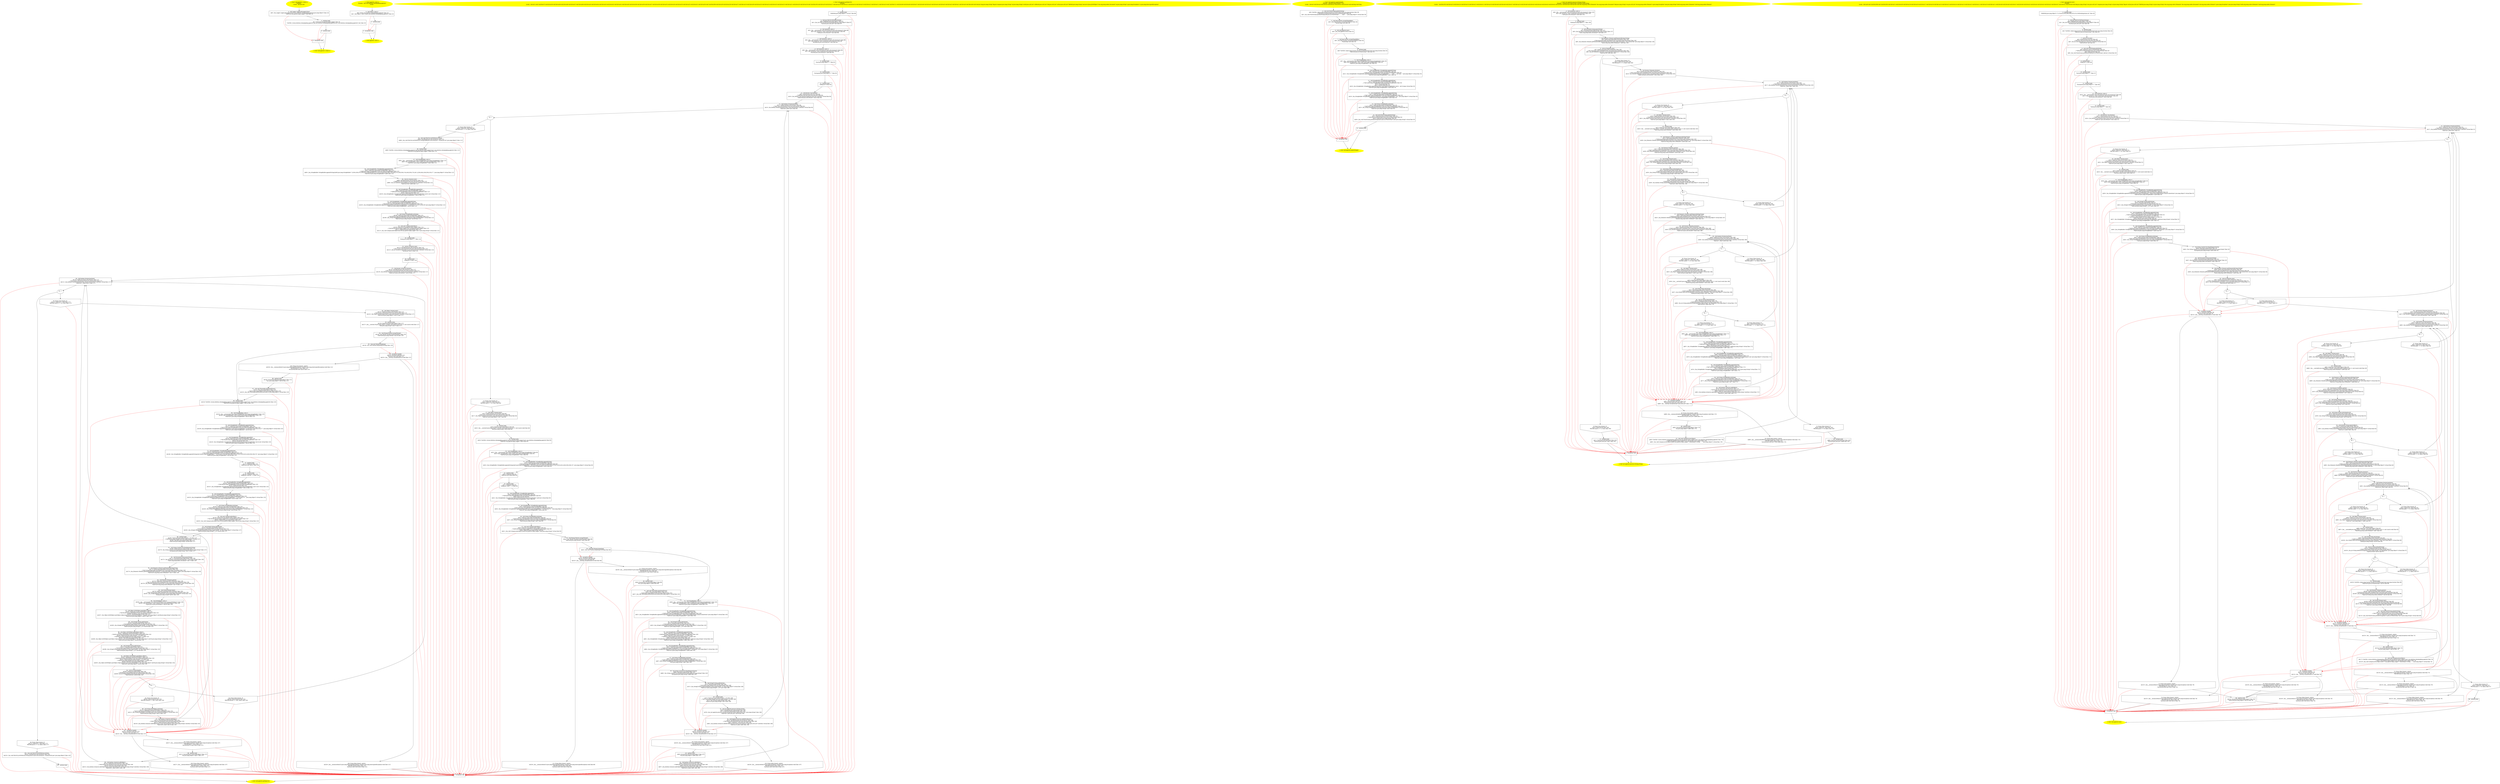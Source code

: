 /* @generated */
digraph cfg {
"com.dulishuo.shenqingfang.pgmGet.<clinit>():void.54a655611722e8c2167e32b3b0c706d3_1" [label="1: Start void pgmGet.<clinit>()\nFormals: \nLocals:  $irvar0:void \n  " color=yellow style=filled]
	

	 "com.dulishuo.shenqingfang.pgmGet.<clinit>():void.54a655611722e8c2167e32b3b0c706d3_1" -> "com.dulishuo.shenqingfang.pgmGet.<clinit>():void.54a655611722e8c2167e32b3b0c706d3_4" ;
"com.dulishuo.shenqingfang.pgmGet.<clinit>():void.54a655611722e8c2167e32b3b0c706d3_2" [label="2: Exit void pgmGet.<clinit>() \n  " color=yellow style=filled]
	

"com.dulishuo.shenqingfang.pgmGet.<clinit>():void.54a655611722e8c2167e32b3b0c706d3_3" [label="3:  exceptions sink \n  " shape="box"]
	

	 "com.dulishuo.shenqingfang.pgmGet.<clinit>():void.54a655611722e8c2167e32b3b0c706d3_3" -> "com.dulishuo.shenqingfang.pgmGet.<clinit>():void.54a655611722e8c2167e32b3b0c706d3_2" ;
"com.dulishuo.shenqingfang.pgmGet.<clinit>():void.54a655611722e8c2167e32b3b0c706d3_4" [label="4:  Call Logger Logger.getLogger(Class) \n   n$0=_fun_Logger Logger.getLogger(Class)(com.dulishuo.shenqingfang.pgmGet:java.lang.Object*) [line 23]\n  *&$irvar0:org.apache.log4j.Logger*=n$0 [line 23]\n " shape="box"]
	

	 "com.dulishuo.shenqingfang.pgmGet.<clinit>():void.54a655611722e8c2167e32b3b0c706d3_4" -> "com.dulishuo.shenqingfang.pgmGet.<clinit>():void.54a655611722e8c2167e32b3b0c706d3_5" ;
	 "com.dulishuo.shenqingfang.pgmGet.<clinit>():void.54a655611722e8c2167e32b3b0c706d3_4" -> "com.dulishuo.shenqingfang.pgmGet.<clinit>():void.54a655611722e8c2167e32b3b0c706d3_3" [color="red" ];
"com.dulishuo.shenqingfang.pgmGet.<clinit>():void.54a655611722e8c2167e32b3b0c706d3_5" [label="5:  method_body \n   n$1=*&$irvar0:org.apache.log4j.Logger* [line 23]\n  *&#GB<>$com.dulishuo.shenqingfang.pgmGet.log:com.dulishuo.shenqingfang.pgmGet(root com.dulishuo.shenqingfang.pgmGet)=n$1 [line 23]\n " shape="box"]
	

	 "com.dulishuo.shenqingfang.pgmGet.<clinit>():void.54a655611722e8c2167e32b3b0c706d3_5" -> "com.dulishuo.shenqingfang.pgmGet.<clinit>():void.54a655611722e8c2167e32b3b0c706d3_6" ;
	 "com.dulishuo.shenqingfang.pgmGet.<clinit>():void.54a655611722e8c2167e32b3b0c706d3_5" -> "com.dulishuo.shenqingfang.pgmGet.<clinit>():void.54a655611722e8c2167e32b3b0c706d3_3" [color="red" ];
"com.dulishuo.shenqingfang.pgmGet.<clinit>():void.54a655611722e8c2167e32b3b0c706d3_6" [label="6:  method_body \n  " shape="box"]
	

	 "com.dulishuo.shenqingfang.pgmGet.<clinit>():void.54a655611722e8c2167e32b3b0c706d3_6" -> "com.dulishuo.shenqingfang.pgmGet.<clinit>():void.54a655611722e8c2167e32b3b0c706d3_2" ;
	 "com.dulishuo.shenqingfang.pgmGet.<clinit>():void.54a655611722e8c2167e32b3b0c706d3_6" -> "com.dulishuo.shenqingfang.pgmGet.<clinit>():void.54a655611722e8c2167e32b3b0c706d3_3" [color="red" ];
"com.dulishuo.shenqingfang.pgmGet.<init>().a1cf70ee260a283009b3138e7eb81917_1" [label="1: Start pgmGet.<init>()\nFormals:  this:com.dulishuo.shenqingfang.pgmGet*\nLocals:  \n  " color=yellow style=filled]
	

	 "com.dulishuo.shenqingfang.pgmGet.<init>().a1cf70ee260a283009b3138e7eb81917_1" -> "com.dulishuo.shenqingfang.pgmGet.<init>().a1cf70ee260a283009b3138e7eb81917_4" ;
"com.dulishuo.shenqingfang.pgmGet.<init>().a1cf70ee260a283009b3138e7eb81917_2" [label="2: Exit pgmGet.<init>() \n  " color=yellow style=filled]
	

"com.dulishuo.shenqingfang.pgmGet.<init>().a1cf70ee260a283009b3138e7eb81917_3" [label="3:  exceptions sink \n  " shape="box"]
	

	 "com.dulishuo.shenqingfang.pgmGet.<init>().a1cf70ee260a283009b3138e7eb81917_3" -> "com.dulishuo.shenqingfang.pgmGet.<init>().a1cf70ee260a283009b3138e7eb81917_2" ;
"com.dulishuo.shenqingfang.pgmGet.<init>().a1cf70ee260a283009b3138e7eb81917_4" [label="4:  Call Object.<init>() \n   n$0=*&this:com.dulishuo.shenqingfang.pgmGet* [line 22]\n  n$1=_fun_Object.<init>()(n$0:com.dulishuo.shenqingfang.pgmGet*) [line 22]\n " shape="box"]
	

	 "com.dulishuo.shenqingfang.pgmGet.<init>().a1cf70ee260a283009b3138e7eb81917_4" -> "com.dulishuo.shenqingfang.pgmGet.<init>().a1cf70ee260a283009b3138e7eb81917_5" ;
	 "com.dulishuo.shenqingfang.pgmGet.<init>().a1cf70ee260a283009b3138e7eb81917_4" -> "com.dulishuo.shenqingfang.pgmGet.<init>().a1cf70ee260a283009b3138e7eb81917_3" [color="red" ];
"com.dulishuo.shenqingfang.pgmGet.<init>().a1cf70ee260a283009b3138e7eb81917_5" [label="5:  method_body \n  " shape="box"]
	

	 "com.dulishuo.shenqingfang.pgmGet.<init>().a1cf70ee260a283009b3138e7eb81917_5" -> "com.dulishuo.shenqingfang.pgmGet.<init>().a1cf70ee260a283009b3138e7eb81917_2" ;
	 "com.dulishuo.shenqingfang.pgmGet.<init>().a1cf70ee260a283009b3138e7eb81917_5" -> "com.dulishuo.shenqingfang.pgmGet.<init>().a1cf70ee260a283009b3138e7eb81917_3" [color="red" ];
"com.dulishuo.shenqingfang.pgmGet.getPgmUrl():void.96036b05fb185979f590e3de068c5ad8_1" [label="1: Start void pgmGet.getPgmUrl()\nFormals: \nLocals:  $irvar51:void CatchVar473:void $irvar50:void $irvar49:void $irvar48:void $irvar47:void $irvar46:void $irvar45:void $irvar44:void $irvar43:void $irvar42:void $irvar41:void $irvar40:void $irvar39:void $irvar38:void $irvar37:void $irvar36:void $irvar35:void $irvar34:void $irvar33:void $irvar32:void $irvar31:void $irvar30:void CatchVar306:void $irvar29:void $irvar28:void $irvar27:void $bcvar10:void $irvar26:void $irvar25:void $irvar24:void $irvar23:void $irvar22:void $irvar21:void $irvar20:void $irvar19:void CatchVar193:void $irvar18:void $irvar17:void $irvar16:void $irvar15:void $irvar14:void $irvar13:void $irvar12:void $irvar11:void $irvar10:void CatchVar121:void $irvar9:void $irvar8:void $irvar7:void $irvar6:void $irvar5:void $irvar4:void $irvar3:void $irvar2:void $irvar1:void $irvar0:void $bcvar8:void total:int tmp:java.lang.String* flag:int response:java.lang.String* url:java.lang.String* result:java.util.List* urlResult:java.util.List* fail:java.util.List* urlList:java.util.List* filePath:java.lang.String* json:net.sf.json.JSONObject* doc:org.jsoup.nodes.Document* xx:java.lang.String* e:java.lang.Exception* e1:java.lang.InterruptedException* \n  " color=yellow style=filled]
	

	 "com.dulishuo.shenqingfang.pgmGet.getPgmUrl():void.96036b05fb185979f590e3de068c5ad8_1" -> "com.dulishuo.shenqingfang.pgmGet.getPgmUrl():void.96036b05fb185979f590e3de068c5ad8_4" ;
"com.dulishuo.shenqingfang.pgmGet.getPgmUrl():void.96036b05fb185979f590e3de068c5ad8_2" [label="2: Exit void pgmGet.getPgmUrl() \n  " color=yellow style=filled]
	

"com.dulishuo.shenqingfang.pgmGet.getPgmUrl():void.96036b05fb185979f590e3de068c5ad8_3" [label="3:  exceptions sink \n  " shape="box"]
	

	 "com.dulishuo.shenqingfang.pgmGet.getPgmUrl():void.96036b05fb185979f590e3de068c5ad8_3" -> "com.dulishuo.shenqingfang.pgmGet.getPgmUrl():void.96036b05fb185979f590e3de068c5ad8_2" ;
"com.dulishuo.shenqingfang.pgmGet.getPgmUrl():void.96036b05fb185979f590e3de068c5ad8_4" [label="4:  method_body \n   *&filePath:java.lang.Object*=\"sch.txt\" [line 86]\n " shape="box"]
	

	 "com.dulishuo.shenqingfang.pgmGet.getPgmUrl():void.96036b05fb185979f590e3de068c5ad8_4" -> "com.dulishuo.shenqingfang.pgmGet.getPgmUrl():void.96036b05fb185979f590e3de068c5ad8_5" ;
	 "com.dulishuo.shenqingfang.pgmGet.getPgmUrl():void.96036b05fb185979f590e3de068c5ad8_4" -> "com.dulishuo.shenqingfang.pgmGet.getPgmUrl():void.96036b05fb185979f590e3de068c5ad8_3" [color="red" ];
"com.dulishuo.shenqingfang.pgmGet.getPgmUrl():void.96036b05fb185979f590e3de068c5ad8_5" [label="5:  Call List FileUtil.FileToList(String) \n   n$0=*&filePath:java.lang.Object* [line 87]\n  n$1=_fun_List FileUtil.FileToList(String)(n$0:java.lang.Object*) [line 87]\n  *&urlList:java.util.List*=n$1 [line 87]\n " shape="box"]
	

	 "com.dulishuo.shenqingfang.pgmGet.getPgmUrl():void.96036b05fb185979f590e3de068c5ad8_5" -> "com.dulishuo.shenqingfang.pgmGet.getPgmUrl():void.96036b05fb185979f590e3de068c5ad8_6" ;
	 "com.dulishuo.shenqingfang.pgmGet.getPgmUrl():void.96036b05fb185979f590e3de068c5ad8_5" -> "com.dulishuo.shenqingfang.pgmGet.getPgmUrl():void.96036b05fb185979f590e3de068c5ad8_3" [color="red" ];
"com.dulishuo.shenqingfang.pgmGet.getPgmUrl():void.96036b05fb185979f590e3de068c5ad8_6" [label="6:  Call ArrayList.<init>() \n   n$2=_fun___new(sizeof(t=java.util.ArrayList):java.util.ArrayList*) [line 88]\n  n$3=_fun_ArrayList.<init>()(n$2:java.util.ArrayList*) [line 88]\n  *&fail:java.util.ArrayList*=n$2 [line 88]\n " shape="box"]
	

	 "com.dulishuo.shenqingfang.pgmGet.getPgmUrl():void.96036b05fb185979f590e3de068c5ad8_6" -> "com.dulishuo.shenqingfang.pgmGet.getPgmUrl():void.96036b05fb185979f590e3de068c5ad8_7" ;
	 "com.dulishuo.shenqingfang.pgmGet.getPgmUrl():void.96036b05fb185979f590e3de068c5ad8_6" -> "com.dulishuo.shenqingfang.pgmGet.getPgmUrl():void.96036b05fb185979f590e3de068c5ad8_3" [color="red" ];
"com.dulishuo.shenqingfang.pgmGet.getPgmUrl():void.96036b05fb185979f590e3de068c5ad8_7" [label="7:  Call ArrayList.<init>() \n   n$4=_fun___new(sizeof(t=java.util.ArrayList):java.util.ArrayList*) [line 89]\n  n$5=_fun_ArrayList.<init>()(n$4:java.util.ArrayList*) [line 89]\n  *&urlResult:java.util.ArrayList*=n$4 [line 89]\n " shape="box"]
	

	 "com.dulishuo.shenqingfang.pgmGet.getPgmUrl():void.96036b05fb185979f590e3de068c5ad8_7" -> "com.dulishuo.shenqingfang.pgmGet.getPgmUrl():void.96036b05fb185979f590e3de068c5ad8_8" ;
	 "com.dulishuo.shenqingfang.pgmGet.getPgmUrl():void.96036b05fb185979f590e3de068c5ad8_7" -> "com.dulishuo.shenqingfang.pgmGet.getPgmUrl():void.96036b05fb185979f590e3de068c5ad8_3" [color="red" ];
"com.dulishuo.shenqingfang.pgmGet.getPgmUrl():void.96036b05fb185979f590e3de068c5ad8_8" [label="8:  Call ArrayList.<init>() \n   n$6=_fun___new(sizeof(t=java.util.ArrayList):java.util.ArrayList*) [line 90]\n  n$7=_fun_ArrayList.<init>()(n$6:java.util.ArrayList*) [line 90]\n  *&result:java.util.ArrayList*=n$6 [line 90]\n " shape="box"]
	

	 "com.dulishuo.shenqingfang.pgmGet.getPgmUrl():void.96036b05fb185979f590e3de068c5ad8_8" -> "com.dulishuo.shenqingfang.pgmGet.getPgmUrl():void.96036b05fb185979f590e3de068c5ad8_9" ;
	 "com.dulishuo.shenqingfang.pgmGet.getPgmUrl():void.96036b05fb185979f590e3de068c5ad8_8" -> "com.dulishuo.shenqingfang.pgmGet.getPgmUrl():void.96036b05fb185979f590e3de068c5ad8_3" [color="red" ];
"com.dulishuo.shenqingfang.pgmGet.getPgmUrl():void.96036b05fb185979f590e3de068c5ad8_9" [label="9:  method_body \n   *&url:java.lang.Object*=\"\" [line 91]\n " shape="box"]
	

	 "com.dulishuo.shenqingfang.pgmGet.getPgmUrl():void.96036b05fb185979f590e3de068c5ad8_9" -> "com.dulishuo.shenqingfang.pgmGet.getPgmUrl():void.96036b05fb185979f590e3de068c5ad8_10" ;
	 "com.dulishuo.shenqingfang.pgmGet.getPgmUrl():void.96036b05fb185979f590e3de068c5ad8_9" -> "com.dulishuo.shenqingfang.pgmGet.getPgmUrl():void.96036b05fb185979f590e3de068c5ad8_3" [color="red" ];
"com.dulishuo.shenqingfang.pgmGet.getPgmUrl():void.96036b05fb185979f590e3de068c5ad8_10" [label="10:  method_body \n   *&response:java.lang.Object*=\"\" [line 92]\n " shape="box"]
	

	 "com.dulishuo.shenqingfang.pgmGet.getPgmUrl():void.96036b05fb185979f590e3de068c5ad8_10" -> "com.dulishuo.shenqingfang.pgmGet.getPgmUrl():void.96036b05fb185979f590e3de068c5ad8_11" ;
	 "com.dulishuo.shenqingfang.pgmGet.getPgmUrl():void.96036b05fb185979f590e3de068c5ad8_10" -> "com.dulishuo.shenqingfang.pgmGet.getPgmUrl():void.96036b05fb185979f590e3de068c5ad8_3" [color="red" ];
"com.dulishuo.shenqingfang.pgmGet.getPgmUrl():void.96036b05fb185979f590e3de068c5ad8_11" [label="11:  method_body \n   *&flag:int=0 [line 93]\n " shape="box"]
	

	 "com.dulishuo.shenqingfang.pgmGet.getPgmUrl():void.96036b05fb185979f590e3de068c5ad8_11" -> "com.dulishuo.shenqingfang.pgmGet.getPgmUrl():void.96036b05fb185979f590e3de068c5ad8_12" ;
	 "com.dulishuo.shenqingfang.pgmGet.getPgmUrl():void.96036b05fb185979f590e3de068c5ad8_11" -> "com.dulishuo.shenqingfang.pgmGet.getPgmUrl():void.96036b05fb185979f590e3de068c5ad8_3" [color="red" ];
"com.dulishuo.shenqingfang.pgmGet.getPgmUrl():void.96036b05fb185979f590e3de068c5ad8_12" [label="12:  Call Iterator List.iterator() \n   n$8=*&urlList:java.util.List* [line 94]\n  _=*n$8:java.util.List*(root java.util.List) [line 94]\n  n$10=_fun_Iterator List.iterator()(n$8:java.util.List*) interface virtual [line 94]\n  *&$bcvar8:java.util.Iterator*=n$10 [line 94]\n " shape="box"]
	

	 "com.dulishuo.shenqingfang.pgmGet.getPgmUrl():void.96036b05fb185979f590e3de068c5ad8_12" -> "com.dulishuo.shenqingfang.pgmGet.getPgmUrl():void.96036b05fb185979f590e3de068c5ad8_13" ;
	 "com.dulishuo.shenqingfang.pgmGet.getPgmUrl():void.96036b05fb185979f590e3de068c5ad8_12" -> "com.dulishuo.shenqingfang.pgmGet.getPgmUrl():void.96036b05fb185979f590e3de068c5ad8_3" [color="red" ];
"com.dulishuo.shenqingfang.pgmGet.getPgmUrl():void.96036b05fb185979f590e3de068c5ad8_13" [label="13:  Call boolean Iterator.hasNext() \n   n$11=*&$bcvar8:java.util.Iterator* [line 94]\n  _=*n$11:java.util.Iterator*(root java.util.Iterator) [line 94]\n  n$13=_fun_boolean Iterator.hasNext()(n$11:java.util.Iterator*) interface virtual [line 94]\n  *&$irvar0:_Bool=n$13 [line 94]\n " shape="box"]
	

	 "com.dulishuo.shenqingfang.pgmGet.getPgmUrl():void.96036b05fb185979f590e3de068c5ad8_13" -> "com.dulishuo.shenqingfang.pgmGet.getPgmUrl():void.96036b05fb185979f590e3de068c5ad8_16" ;
	 "com.dulishuo.shenqingfang.pgmGet.getPgmUrl():void.96036b05fb185979f590e3de068c5ad8_13" -> "com.dulishuo.shenqingfang.pgmGet.getPgmUrl():void.96036b05fb185979f590e3de068c5ad8_3" [color="red" ];
"com.dulishuo.shenqingfang.pgmGet.getPgmUrl():void.96036b05fb185979f590e3de068c5ad8_14" [label="14: Prune (true branch, if) \n   n$14=*&$irvar0:_Bool [line 94]\n  PRUNE(!(n$14 == 0), true); [line 94]\n " shape="invhouse"]
	

	 "com.dulishuo.shenqingfang.pgmGet.getPgmUrl():void.96036b05fb185979f590e3de068c5ad8_14" -> "com.dulishuo.shenqingfang.pgmGet.getPgmUrl():void.96036b05fb185979f590e3de068c5ad8_17" ;
	 "com.dulishuo.shenqingfang.pgmGet.getPgmUrl():void.96036b05fb185979f590e3de068c5ad8_14" -> "com.dulishuo.shenqingfang.pgmGet.getPgmUrl():void.96036b05fb185979f590e3de068c5ad8_3" [color="red" ];
"com.dulishuo.shenqingfang.pgmGet.getPgmUrl():void.96036b05fb185979f590e3de068c5ad8_15" [label="15: Prune (false branch, if) \n   n$14=*&$irvar0:_Bool [line 94]\n  PRUNE((n$14 == 0), false); [line 94]\n " shape="invhouse"]
	

	 "com.dulishuo.shenqingfang.pgmGet.getPgmUrl():void.96036b05fb185979f590e3de068c5ad8_15" -> "com.dulishuo.shenqingfang.pgmGet.getPgmUrl():void.96036b05fb185979f590e3de068c5ad8_45" ;
	 "com.dulishuo.shenqingfang.pgmGet.getPgmUrl():void.96036b05fb185979f590e3de068c5ad8_15" -> "com.dulishuo.shenqingfang.pgmGet.getPgmUrl():void.96036b05fb185979f590e3de068c5ad8_3" [color="red" ];
"com.dulishuo.shenqingfang.pgmGet.getPgmUrl():void.96036b05fb185979f590e3de068c5ad8_16" [label="16: + \n  " ]
	

	 "com.dulishuo.shenqingfang.pgmGet.getPgmUrl():void.96036b05fb185979f590e3de068c5ad8_16" -> "com.dulishuo.shenqingfang.pgmGet.getPgmUrl():void.96036b05fb185979f590e3de068c5ad8_14" ;
	 "com.dulishuo.shenqingfang.pgmGet.getPgmUrl():void.96036b05fb185979f590e3de068c5ad8_16" -> "com.dulishuo.shenqingfang.pgmGet.getPgmUrl():void.96036b05fb185979f590e3de068c5ad8_15" ;
"com.dulishuo.shenqingfang.pgmGet.getPgmUrl():void.96036b05fb185979f590e3de068c5ad8_17" [label="17:  Call Object Iterator.next() \n   n$15=*&$bcvar8:java.util.Iterator* [line 94]\n  _=*n$15:java.util.Iterator*(root java.util.Iterator) [line 94]\n  n$17=_fun_Object Iterator.next()(n$15:java.util.Iterator*) interface virtual [line 94]\n  *&$irvar1:java.lang.Object*=n$17 [line 94]\n " shape="box"]
	

	 "com.dulishuo.shenqingfang.pgmGet.getPgmUrl():void.96036b05fb185979f590e3de068c5ad8_17" -> "com.dulishuo.shenqingfang.pgmGet.getPgmUrl():void.96036b05fb185979f590e3de068c5ad8_18" ;
	 "com.dulishuo.shenqingfang.pgmGet.getPgmUrl():void.96036b05fb185979f590e3de068c5ad8_17" -> "com.dulishuo.shenqingfang.pgmGet.getPgmUrl():void.96036b05fb185979f590e3de068c5ad8_3" [color="red" ];
"com.dulishuo.shenqingfang.pgmGet.getPgmUrl():void.96036b05fb185979f590e3de068c5ad8_18" [label="18:  method_body \n   n$18=*&$irvar1:java.lang.Object* [line 94]\n  n$19=_fun___cast(n$18:java.lang.Object*,sizeof(t=java.lang.String;sub_t=( sub )(cast)):void) [line 94]\n  *&xx:java.lang.String*=n$19 [line 94]\n " shape="box"]
	

	 "com.dulishuo.shenqingfang.pgmGet.getPgmUrl():void.96036b05fb185979f590e3de068c5ad8_18" -> "com.dulishuo.shenqingfang.pgmGet.getPgmUrl():void.96036b05fb185979f590e3de068c5ad8_19" ;
	 "com.dulishuo.shenqingfang.pgmGet.getPgmUrl():void.96036b05fb185979f590e3de068c5ad8_18" -> "com.dulishuo.shenqingfang.pgmGet.getPgmUrl():void.96036b05fb185979f590e3de068c5ad8_3" [color="red" ];
"com.dulishuo.shenqingfang.pgmGet.getPgmUrl():void.96036b05fb185979f590e3de068c5ad8_19" [label="19:  method_body \n   n$20=*&#GB<>$com.dulishuo.shenqingfang.pgmGet.log:org.apache.log4j.Logger*(root com.dulishuo.shenqingfang.pgmGet) [line 95]\n  *&$irvar2:org.apache.log4j.Logger*=n$20 [line 95]\n " shape="box"]
	

	 "com.dulishuo.shenqingfang.pgmGet.getPgmUrl():void.96036b05fb185979f590e3de068c5ad8_19" -> "com.dulishuo.shenqingfang.pgmGet.getPgmUrl():void.96036b05fb185979f590e3de068c5ad8_20" ;
	 "com.dulishuo.shenqingfang.pgmGet.getPgmUrl():void.96036b05fb185979f590e3de068c5ad8_19" -> "com.dulishuo.shenqingfang.pgmGet.getPgmUrl():void.96036b05fb185979f590e3de068c5ad8_3" [color="red" ];
"com.dulishuo.shenqingfang.pgmGet.getPgmUrl():void.96036b05fb185979f590e3de068c5ad8_20" [label="20:  Call StringBuilder.<init>() \n   n$21=_fun___new(sizeof(t=java.lang.StringBuilder):java.lang.StringBuilder*) [line 95]\n  n$22=_fun_StringBuilder.<init>()(n$21:java.lang.StringBuilder*) [line 95]\n  *&$irvar3:java.lang.StringBuilder*=n$21 [line 95]\n " shape="box"]
	

	 "com.dulishuo.shenqingfang.pgmGet.getPgmUrl():void.96036b05fb185979f590e3de068c5ad8_20" -> "com.dulishuo.shenqingfang.pgmGet.getPgmUrl():void.96036b05fb185979f590e3de068c5ad8_21" ;
	 "com.dulishuo.shenqingfang.pgmGet.getPgmUrl():void.96036b05fb185979f590e3de068c5ad8_20" -> "com.dulishuo.shenqingfang.pgmGet.getPgmUrl():void.96036b05fb185979f590e3de068c5ad8_3" [color="red" ];
"com.dulishuo.shenqingfang.pgmGet.getPgmUrl():void.96036b05fb185979f590e3de068c5ad8_21" [label="21:  Call StringBuilder StringBuilder.append(String) \n   n$23=*&$irvar3:java.lang.StringBuilder* [line 95]\n  _=*n$23:java.lang.StringBuilder*(root java.lang.StringBuilder) [line 95]\n  n$25=_fun_StringBuilder StringBuilder.append(String)(n$23:java.lang.StringBuilder*,\"url\\\\230\\\\138\\\\147\\\\229\\\\143\\\\150\\\\230\\\\137\\\\167\\\\232\\\\161\\\\140\\\\229\\\\136\\\\176 \":java.lang.Object*) virtual [line 95]\n  *&$irvar4:java.lang.StringBuilder*=n$25 [line 95]\n " shape="box"]
	

	 "com.dulishuo.shenqingfang.pgmGet.getPgmUrl():void.96036b05fb185979f590e3de068c5ad8_21" -> "com.dulishuo.shenqingfang.pgmGet.getPgmUrl():void.96036b05fb185979f590e3de068c5ad8_22" ;
	 "com.dulishuo.shenqingfang.pgmGet.getPgmUrl():void.96036b05fb185979f590e3de068c5ad8_21" -> "com.dulishuo.shenqingfang.pgmGet.getPgmUrl():void.96036b05fb185979f590e3de068c5ad8_3" [color="red" ];
"com.dulishuo.shenqingfang.pgmGet.getPgmUrl():void.96036b05fb185979f590e3de068c5ad8_22" [label="22:  method_body \n   n$26=*&flag:int [line 95]\n  *&$irvar5:int=n$26 [line 95]\n " shape="box"]
	

	 "com.dulishuo.shenqingfang.pgmGet.getPgmUrl():void.96036b05fb185979f590e3de068c5ad8_22" -> "com.dulishuo.shenqingfang.pgmGet.getPgmUrl():void.96036b05fb185979f590e3de068c5ad8_23" ;
	 "com.dulishuo.shenqingfang.pgmGet.getPgmUrl():void.96036b05fb185979f590e3de068c5ad8_22" -> "com.dulishuo.shenqingfang.pgmGet.getPgmUrl():void.96036b05fb185979f590e3de068c5ad8_3" [color="red" ];
"com.dulishuo.shenqingfang.pgmGet.getPgmUrl():void.96036b05fb185979f590e3de068c5ad8_23" [label="23:  method_body \n   n$27=*&flag:int [line 95]\n  *&flag:int=(n$27 + 1) [line 95]\n " shape="box"]
	

	 "com.dulishuo.shenqingfang.pgmGet.getPgmUrl():void.96036b05fb185979f590e3de068c5ad8_23" -> "com.dulishuo.shenqingfang.pgmGet.getPgmUrl():void.96036b05fb185979f590e3de068c5ad8_24" ;
	 "com.dulishuo.shenqingfang.pgmGet.getPgmUrl():void.96036b05fb185979f590e3de068c5ad8_23" -> "com.dulishuo.shenqingfang.pgmGet.getPgmUrl():void.96036b05fb185979f590e3de068c5ad8_3" [color="red" ];
"com.dulishuo.shenqingfang.pgmGet.getPgmUrl():void.96036b05fb185979f590e3de068c5ad8_24" [label="24:  Call StringBuilder StringBuilder.append(int) \n   n$28=*&$irvar4:java.lang.StringBuilder* [line 95]\n  _=*n$28:java.lang.StringBuilder*(root java.lang.StringBuilder) [line 95]\n  n$30=*&$irvar5:int [line 95]\n  n$31=_fun_StringBuilder StringBuilder.append(int)(n$28:java.lang.StringBuilder*,n$30:int) virtual [line 95]\n  *&$irvar6:java.lang.StringBuilder*=n$31 [line 95]\n " shape="box"]
	

	 "com.dulishuo.shenqingfang.pgmGet.getPgmUrl():void.96036b05fb185979f590e3de068c5ad8_24" -> "com.dulishuo.shenqingfang.pgmGet.getPgmUrl():void.96036b05fb185979f590e3de068c5ad8_25" ;
	 "com.dulishuo.shenqingfang.pgmGet.getPgmUrl():void.96036b05fb185979f590e3de068c5ad8_24" -> "com.dulishuo.shenqingfang.pgmGet.getPgmUrl():void.96036b05fb185979f590e3de068c5ad8_3" [color="red" ];
"com.dulishuo.shenqingfang.pgmGet.getPgmUrl():void.96036b05fb185979f590e3de068c5ad8_25" [label="25:  Call StringBuilder StringBuilder.append(String) \n   n$32=*&$irvar6:java.lang.StringBuilder* [line 95]\n  _=*n$32:java.lang.StringBuilder*(root java.lang.StringBuilder) [line 95]\n  n$34=_fun_StringBuilder StringBuilder.append(String)(n$32:java.lang.StringBuilder*,\" \\\\228\\\\184\\\\170 . \":java.lang.Object*) virtual [line 95]\n  *&$irvar7:java.lang.StringBuilder*=n$34 [line 95]\n " shape="box"]
	

	 "com.dulishuo.shenqingfang.pgmGet.getPgmUrl():void.96036b05fb185979f590e3de068c5ad8_25" -> "com.dulishuo.shenqingfang.pgmGet.getPgmUrl():void.96036b05fb185979f590e3de068c5ad8_26" ;
	 "com.dulishuo.shenqingfang.pgmGet.getPgmUrl():void.96036b05fb185979f590e3de068c5ad8_25" -> "com.dulishuo.shenqingfang.pgmGet.getPgmUrl():void.96036b05fb185979f590e3de068c5ad8_3" [color="red" ];
"com.dulishuo.shenqingfang.pgmGet.getPgmUrl():void.96036b05fb185979f590e3de068c5ad8_26" [label="26:  Call String StringBuilder.toString() \n   n$35=*&$irvar7:java.lang.StringBuilder* [line 95]\n  _=*n$35:java.lang.StringBuilder*(root java.lang.StringBuilder) [line 95]\n  n$37=_fun_String StringBuilder.toString()(n$35:java.lang.StringBuilder*) virtual [line 95]\n  *&$irvar8:java.lang.String*=n$37 [line 95]\n " shape="box"]
	

	 "com.dulishuo.shenqingfang.pgmGet.getPgmUrl():void.96036b05fb185979f590e3de068c5ad8_26" -> "com.dulishuo.shenqingfang.pgmGet.getPgmUrl():void.96036b05fb185979f590e3de068c5ad8_27" ;
	 "com.dulishuo.shenqingfang.pgmGet.getPgmUrl():void.96036b05fb185979f590e3de068c5ad8_26" -> "com.dulishuo.shenqingfang.pgmGet.getPgmUrl():void.96036b05fb185979f590e3de068c5ad8_3" [color="red" ];
"com.dulishuo.shenqingfang.pgmGet.getPgmUrl():void.96036b05fb185979f590e3de068c5ad8_27" [label="27:  Call void Category.info(Object) \n   n$38=*&$irvar2:org.apache.log4j.Logger* [line 95]\n  _=*n$38:org.apache.log4j.Logger*(root org.apache.log4j.Logger) [line 95]\n  n$40=*&$irvar8:java.lang.String* [line 95]\n  n$41=_fun_void Category.info(Object)(n$38:org.apache.log4j.Logger*,n$40:java.lang.String*) virtual [line 95]\n " shape="box"]
	

	 "com.dulishuo.shenqingfang.pgmGet.getPgmUrl():void.96036b05fb185979f590e3de068c5ad8_27" -> "com.dulishuo.shenqingfang.pgmGet.getPgmUrl():void.96036b05fb185979f590e3de068c5ad8_28" ;
	 "com.dulishuo.shenqingfang.pgmGet.getPgmUrl():void.96036b05fb185979f590e3de068c5ad8_27" -> "com.dulishuo.shenqingfang.pgmGet.getPgmUrl():void.96036b05fb185979f590e3de068c5ad8_3" [color="red" ];
"com.dulishuo.shenqingfang.pgmGet.getPgmUrl():void.96036b05fb185979f590e3de068c5ad8_28" [label="28:  Call Thread Thread.currentThread() \n   n$42=_fun_Thread Thread.currentThread()() [line 98]\n  *&$irvar9:java.lang.Thread*=n$42 [line 98]\n " shape="box"]
	

	 "com.dulishuo.shenqingfang.pgmGet.getPgmUrl():void.96036b05fb185979f590e3de068c5ad8_28" -> "com.dulishuo.shenqingfang.pgmGet.getPgmUrl():void.96036b05fb185979f590e3de068c5ad8_29" ;
	 "com.dulishuo.shenqingfang.pgmGet.getPgmUrl():void.96036b05fb185979f590e3de068c5ad8_28" -> "com.dulishuo.shenqingfang.pgmGet.getPgmUrl():void.96036b05fb185979f590e3de068c5ad8_113" [color="red" ];
"com.dulishuo.shenqingfang.pgmGet.getPgmUrl():void.96036b05fb185979f590e3de068c5ad8_29" [label="29:  Call void Thread.sleep(long) \n   n$43=_fun_void Thread.sleep(long)(100:long) [line 98]\n " shape="box"]
	

	 "com.dulishuo.shenqingfang.pgmGet.getPgmUrl():void.96036b05fb185979f590e3de068c5ad8_29" -> "com.dulishuo.shenqingfang.pgmGet.getPgmUrl():void.96036b05fb185979f590e3de068c5ad8_32" ;
	 "com.dulishuo.shenqingfang.pgmGet.getPgmUrl():void.96036b05fb185979f590e3de068c5ad8_29" -> "com.dulishuo.shenqingfang.pgmGet.getPgmUrl():void.96036b05fb185979f590e3de068c5ad8_113" [color="red" ];
"com.dulishuo.shenqingfang.pgmGet.getPgmUrl():void.96036b05fb185979f590e3de068c5ad8_30" [label="30:  method_body \n   n$44=*&CatchVar121:java.lang.Object* [line 99]\n  *&e1:java.lang.Object*=n$44 [line 99]\n " shape="box"]
	

	 "com.dulishuo.shenqingfang.pgmGet.getPgmUrl():void.96036b05fb185979f590e3de068c5ad8_30" -> "com.dulishuo.shenqingfang.pgmGet.getPgmUrl():void.96036b05fb185979f590e3de068c5ad8_31" ;
	 "com.dulishuo.shenqingfang.pgmGet.getPgmUrl():void.96036b05fb185979f590e3de068c5ad8_30" -> "com.dulishuo.shenqingfang.pgmGet.getPgmUrl():void.96036b05fb185979f590e3de068c5ad8_3" [color="red" ];
"com.dulishuo.shenqingfang.pgmGet.getPgmUrl():void.96036b05fb185979f590e3de068c5ad8_31" [label="31:  Call void Throwable.printStackTrace() \n   n$45=*&e1:java.lang.Object* [line 101]\n  _=*n$45:java.lang.Object*(root java.lang.Object) [line 101]\n  n$47=_fun_void Throwable.printStackTrace()(n$45:java.lang.Object*) virtual [line 101]\n " shape="box"]
	

	 "com.dulishuo.shenqingfang.pgmGet.getPgmUrl():void.96036b05fb185979f590e3de068c5ad8_31" -> "com.dulishuo.shenqingfang.pgmGet.getPgmUrl():void.96036b05fb185979f590e3de068c5ad8_32" ;
	 "com.dulishuo.shenqingfang.pgmGet.getPgmUrl():void.96036b05fb185979f590e3de068c5ad8_31" -> "com.dulishuo.shenqingfang.pgmGet.getPgmUrl():void.96036b05fb185979f590e3de068c5ad8_3" [color="red" ];
"com.dulishuo.shenqingfang.pgmGet.getPgmUrl():void.96036b05fb185979f590e3de068c5ad8_32" [label="32:  Call StringBuilder.<init>() \n   n$48=_fun___new(sizeof(t=java.lang.StringBuilder):java.lang.StringBuilder*) [line 103]\n  n$49=_fun_StringBuilder.<init>()(n$48:java.lang.StringBuilder*) [line 103]\n  *&$irvar10:java.lang.StringBuilder*=n$48 [line 103]\n " shape="box"]
	

	 "com.dulishuo.shenqingfang.pgmGet.getPgmUrl():void.96036b05fb185979f590e3de068c5ad8_32" -> "com.dulishuo.shenqingfang.pgmGet.getPgmUrl():void.96036b05fb185979f590e3de068c5ad8_33" ;
	 "com.dulishuo.shenqingfang.pgmGet.getPgmUrl():void.96036b05fb185979f590e3de068c5ad8_32" -> "com.dulishuo.shenqingfang.pgmGet.getPgmUrl():void.96036b05fb185979f590e3de068c5ad8_3" [color="red" ];
"com.dulishuo.shenqingfang.pgmGet.getPgmUrl():void.96036b05fb185979f590e3de068c5ad8_33" [label="33:  Call StringBuilder StringBuilder.append(String) \n   n$50=*&$irvar10:java.lang.StringBuilder* [line 103]\n  _=*n$50:java.lang.StringBuilder*(root java.lang.StringBuilder) [line 103]\n  n$52=_fun_StringBuilder StringBuilder.append(String)(n$50:java.lang.StringBuilder*,\"https://www.applysquare.com/zh-cn/institute/\":java.lang.Object*) virtual [line 103]\n  *&$irvar11:java.lang.StringBuilder*=n$52 [line 103]\n " shape="box"]
	

	 "com.dulishuo.shenqingfang.pgmGet.getPgmUrl():void.96036b05fb185979f590e3de068c5ad8_33" -> "com.dulishuo.shenqingfang.pgmGet.getPgmUrl():void.96036b05fb185979f590e3de068c5ad8_34" ;
	 "com.dulishuo.shenqingfang.pgmGet.getPgmUrl():void.96036b05fb185979f590e3de068c5ad8_33" -> "com.dulishuo.shenqingfang.pgmGet.getPgmUrl():void.96036b05fb185979f590e3de068c5ad8_3" [color="red" ];
"com.dulishuo.shenqingfang.pgmGet.getPgmUrl():void.96036b05fb185979f590e3de068c5ad8_34" [label="34:  Call String[] String.split(String) \n   n$53=*&xx:java.lang.String* [line 103]\n  _=*n$53:java.lang.String*(root java.lang.String) [line 103]\n  n$55=_fun_String[] String.split(String)(n$53:java.lang.String*,\"\\\\t\":java.lang.Object*) virtual [line 103]\n  *&$irvar12:java.lang.String*[_*_](*)=n$55 [line 103]\n " shape="box"]
	

	 "com.dulishuo.shenqingfang.pgmGet.getPgmUrl():void.96036b05fb185979f590e3de068c5ad8_34" -> "com.dulishuo.shenqingfang.pgmGet.getPgmUrl():void.96036b05fb185979f590e3de068c5ad8_35" ;
	 "com.dulishuo.shenqingfang.pgmGet.getPgmUrl():void.96036b05fb185979f590e3de068c5ad8_34" -> "com.dulishuo.shenqingfang.pgmGet.getPgmUrl():void.96036b05fb185979f590e3de068c5ad8_3" [color="red" ];
"com.dulishuo.shenqingfang.pgmGet.getPgmUrl():void.96036b05fb185979f590e3de068c5ad8_35" [label="35:  Call StringBuilder StringBuilder.append(String) \n   n$56=*&$irvar11:java.lang.StringBuilder* [line 103]\n  _=*n$56:java.lang.StringBuilder*(root java.lang.StringBuilder) [line 103]\n  n$58=*&$irvar12:java.lang.String*[_*_](*) [line 103]\n  _=*n$58:java.lang.String*(root java.lang.String*[_*_]) [line 103]\n  n$60=*n$58[1]:java.lang.String* [line 103]\n  n$61=_fun_StringBuilder StringBuilder.append(String)(n$56:java.lang.StringBuilder*,n$60:java.lang.String*) virtual [line 103]\n  *&$irvar13:java.lang.StringBuilder*=n$61 [line 103]\n " shape="box"]
	

	 "com.dulishuo.shenqingfang.pgmGet.getPgmUrl():void.96036b05fb185979f590e3de068c5ad8_35" -> "com.dulishuo.shenqingfang.pgmGet.getPgmUrl():void.96036b05fb185979f590e3de068c5ad8_36" ;
	 "com.dulishuo.shenqingfang.pgmGet.getPgmUrl():void.96036b05fb185979f590e3de068c5ad8_35" -> "com.dulishuo.shenqingfang.pgmGet.getPgmUrl():void.96036b05fb185979f590e3de068c5ad8_3" [color="red" ];
"com.dulishuo.shenqingfang.pgmGet.getPgmUrl():void.96036b05fb185979f590e3de068c5ad8_36" [label="36:  Call StringBuilder StringBuilder.append(String) \n   n$62=*&$irvar13:java.lang.StringBuilder* [line 103]\n  _=*n$62:java.lang.StringBuilder*(root java.lang.StringBuilder) [line 103]\n  n$64=_fun_StringBuilder StringBuilder.append(String)(n$62:java.lang.StringBuilder*,\"/programs/\":java.lang.Object*) virtual [line 103]\n  *&$irvar14:java.lang.StringBuilder*=n$64 [line 103]\n " shape="box"]
	

	 "com.dulishuo.shenqingfang.pgmGet.getPgmUrl():void.96036b05fb185979f590e3de068c5ad8_36" -> "com.dulishuo.shenqingfang.pgmGet.getPgmUrl():void.96036b05fb185979f590e3de068c5ad8_37" ;
	 "com.dulishuo.shenqingfang.pgmGet.getPgmUrl():void.96036b05fb185979f590e3de068c5ad8_36" -> "com.dulishuo.shenqingfang.pgmGet.getPgmUrl():void.96036b05fb185979f590e3de068c5ad8_3" [color="red" ];
"com.dulishuo.shenqingfang.pgmGet.getPgmUrl():void.96036b05fb185979f590e3de068c5ad8_37" [label="37:  Call String StringBuilder.toString() \n   n$65=*&$irvar14:java.lang.StringBuilder* [line 103]\n  _=*n$65:java.lang.StringBuilder*(root java.lang.StringBuilder) [line 103]\n  n$67=_fun_String StringBuilder.toString()(n$65:java.lang.StringBuilder*) virtual [line 103]\n  *&url:java.lang.String*=n$67 [line 103]\n " shape="box"]
	

	 "com.dulishuo.shenqingfang.pgmGet.getPgmUrl():void.96036b05fb185979f590e3de068c5ad8_37" -> "com.dulishuo.shenqingfang.pgmGet.getPgmUrl():void.96036b05fb185979f590e3de068c5ad8_38" ;
	 "com.dulishuo.shenqingfang.pgmGet.getPgmUrl():void.96036b05fb185979f590e3de068c5ad8_37" -> "com.dulishuo.shenqingfang.pgmGet.getPgmUrl():void.96036b05fb185979f590e3de068c5ad8_3" [color="red" ];
"com.dulishuo.shenqingfang.pgmGet.getPgmUrl():void.96036b05fb185979f590e3de068c5ad8_38" [label="38:  Call String CrawlerUtil.httpsRequest(String) \n   n$68=*&url:java.lang.String* [line 105]\n  n$69=_fun_String CrawlerUtil.httpsRequest(String)(n$68:java.lang.String*) [line 105]\n  *&response:java.lang.String*=n$69 [line 105]\n " shape="box"]
	

	 "com.dulishuo.shenqingfang.pgmGet.getPgmUrl():void.96036b05fb185979f590e3de068c5ad8_38" -> "com.dulishuo.shenqingfang.pgmGet.getPgmUrl():void.96036b05fb185979f590e3de068c5ad8_39" ;
	 "com.dulishuo.shenqingfang.pgmGet.getPgmUrl():void.96036b05fb185979f590e3de068c5ad8_38" -> "com.dulishuo.shenqingfang.pgmGet.getPgmUrl():void.96036b05fb185979f590e3de068c5ad8_104" [color="red" ];
"com.dulishuo.shenqingfang.pgmGet.getPgmUrl():void.96036b05fb185979f590e3de068c5ad8_39" [label="39:  Call String[] String.split(String) \n   n$70=*&xx:java.lang.String* [line 106]\n  _=*n$70:java.lang.String*(root java.lang.String) [line 106]\n  n$72=_fun_String[] String.split(String)(n$70:java.lang.String*,\"\\\\t\":java.lang.Object*) virtual [line 106]\n  *&$irvar15:java.lang.String*[_*_](*)=n$72 [line 106]\n " shape="box"]
	

	 "com.dulishuo.shenqingfang.pgmGet.getPgmUrl():void.96036b05fb185979f590e3de068c5ad8_39" -> "com.dulishuo.shenqingfang.pgmGet.getPgmUrl():void.96036b05fb185979f590e3de068c5ad8_40" ;
	 "com.dulishuo.shenqingfang.pgmGet.getPgmUrl():void.96036b05fb185979f590e3de068c5ad8_39" -> "com.dulishuo.shenqingfang.pgmGet.getPgmUrl():void.96036b05fb185979f590e3de068c5ad8_104" [color="red" ];
"com.dulishuo.shenqingfang.pgmGet.getPgmUrl():void.96036b05fb185979f590e3de068c5ad8_40" [label="40:  method_body \n   n$73=*&$irvar15:java.lang.String*[_*_](*) [line 106]\n  _=*n$73:java.lang.String*(root java.lang.String*[_*_]) [line 106]\n  n$75=*n$73[0]:java.lang.String* [line 106]\n  *&$irvar16:java.lang.String*=n$75 [line 106]\n " shape="box"]
	

	 "com.dulishuo.shenqingfang.pgmGet.getPgmUrl():void.96036b05fb185979f590e3de068c5ad8_40" -> "com.dulishuo.shenqingfang.pgmGet.getPgmUrl():void.96036b05fb185979f590e3de068c5ad8_41" ;
	 "com.dulishuo.shenqingfang.pgmGet.getPgmUrl():void.96036b05fb185979f590e3de068c5ad8_40" -> "com.dulishuo.shenqingfang.pgmGet.getPgmUrl():void.96036b05fb185979f590e3de068c5ad8_104" [color="red" ];
"com.dulishuo.shenqingfang.pgmGet.getPgmUrl():void.96036b05fb185979f590e3de068c5ad8_41" [label="41:  Call List pgmGet.process1(String,String) \n   n$76=*&response:java.lang.String* [line 106]\n  n$77=*&$irvar16:java.lang.String* [line 106]\n  n$78=_fun_List pgmGet.process1(String,String)(n$76:java.lang.String*,n$77:java.lang.String*) [line 106]\n  *&$irvar17:java.util.List*=n$78 [line 106]\n " shape="box"]
	

	 "com.dulishuo.shenqingfang.pgmGet.getPgmUrl():void.96036b05fb185979f590e3de068c5ad8_41" -> "com.dulishuo.shenqingfang.pgmGet.getPgmUrl():void.96036b05fb185979f590e3de068c5ad8_42" ;
	 "com.dulishuo.shenqingfang.pgmGet.getPgmUrl():void.96036b05fb185979f590e3de068c5ad8_41" -> "com.dulishuo.shenqingfang.pgmGet.getPgmUrl():void.96036b05fb185979f590e3de068c5ad8_104" [color="red" ];
"com.dulishuo.shenqingfang.pgmGet.getPgmUrl():void.96036b05fb185979f590e3de068c5ad8_42" [label="42:  Call boolean ArrayList.addAll(Collection) \n   n$79=*&urlResult:java.util.ArrayList* [line 106]\n  _=*n$79:java.util.ArrayList*(root java.util.ArrayList) [line 106]\n  n$81=*&$irvar17:java.util.List* [line 106]\n  n$82=_fun_boolean ArrayList.addAll(Collection)(n$79:java.util.ArrayList*,n$81:java.util.List*) interface virtual [line 106]\n  *&$irvar18:_Bool=n$82 [line 106]\n " shape="box"]
	

	 "com.dulishuo.shenqingfang.pgmGet.getPgmUrl():void.96036b05fb185979f590e3de068c5ad8_42" -> "com.dulishuo.shenqingfang.pgmGet.getPgmUrl():void.96036b05fb185979f590e3de068c5ad8_13" ;
	 "com.dulishuo.shenqingfang.pgmGet.getPgmUrl():void.96036b05fb185979f590e3de068c5ad8_42" -> "com.dulishuo.shenqingfang.pgmGet.getPgmUrl():void.96036b05fb185979f590e3de068c5ad8_104" [color="red" ];
"com.dulishuo.shenqingfang.pgmGet.getPgmUrl():void.96036b05fb185979f590e3de068c5ad8_43" [label="43:  method_body \n   n$83=*&CatchVar193:java.lang.Object* [line 107]\n  *&e:java.lang.Object*=n$83 [line 107]\n " shape="box"]
	

	 "com.dulishuo.shenqingfang.pgmGet.getPgmUrl():void.96036b05fb185979f590e3de068c5ad8_43" -> "com.dulishuo.shenqingfang.pgmGet.getPgmUrl():void.96036b05fb185979f590e3de068c5ad8_44" ;
	 "com.dulishuo.shenqingfang.pgmGet.getPgmUrl():void.96036b05fb185979f590e3de068c5ad8_43" -> "com.dulishuo.shenqingfang.pgmGet.getPgmUrl():void.96036b05fb185979f590e3de068c5ad8_3" [color="red" ];
"com.dulishuo.shenqingfang.pgmGet.getPgmUrl():void.96036b05fb185979f590e3de068c5ad8_44" [label="44:  Call boolean ArrayList.add(Object) \n   n$84=*&fail:java.util.ArrayList* [line 108]\n  _=*n$84:java.util.ArrayList*(root java.util.ArrayList) [line 108]\n  n$86=*&xx:java.lang.String* [line 108]\n  n$87=_fun_boolean ArrayList.add(Object)(n$84:java.util.ArrayList*,n$86:java.lang.String*) interface virtual [line 108]\n  *&$irvar19:_Bool=n$87 [line 108]\n " shape="box"]
	

	 "com.dulishuo.shenqingfang.pgmGet.getPgmUrl():void.96036b05fb185979f590e3de068c5ad8_44" -> "com.dulishuo.shenqingfang.pgmGet.getPgmUrl():void.96036b05fb185979f590e3de068c5ad8_13" ;
	 "com.dulishuo.shenqingfang.pgmGet.getPgmUrl():void.96036b05fb185979f590e3de068c5ad8_44" -> "com.dulishuo.shenqingfang.pgmGet.getPgmUrl():void.96036b05fb185979f590e3de068c5ad8_3" [color="red" ];
"com.dulishuo.shenqingfang.pgmGet.getPgmUrl():void.96036b05fb185979f590e3de068c5ad8_45" [label="45:  Call void FileUtil.ListToFile(List,String) \n   n$88=*&urlResult:java.util.ArrayList* [line 111]\n  n$89=_fun_void FileUtil.ListToFile(List,String)(n$88:java.util.ArrayList*,\"result/urls.txt\":java.lang.Object*) [line 111]\n " shape="box"]
	

	 "com.dulishuo.shenqingfang.pgmGet.getPgmUrl():void.96036b05fb185979f590e3de068c5ad8_45" -> "com.dulishuo.shenqingfang.pgmGet.getPgmUrl():void.96036b05fb185979f590e3de068c5ad8_46" ;
	 "com.dulishuo.shenqingfang.pgmGet.getPgmUrl():void.96036b05fb185979f590e3de068c5ad8_45" -> "com.dulishuo.shenqingfang.pgmGet.getPgmUrl():void.96036b05fb185979f590e3de068c5ad8_3" [color="red" ];
"com.dulishuo.shenqingfang.pgmGet.getPgmUrl():void.96036b05fb185979f590e3de068c5ad8_46" [label="46:  method_body \n   n$90=*&#GB<>$com.dulishuo.shenqingfang.pgmGet.log:org.apache.log4j.Logger*(root com.dulishuo.shenqingfang.pgmGet) [line 112]\n  *&$irvar20:org.apache.log4j.Logger*=n$90 [line 112]\n " shape="box"]
	

	 "com.dulishuo.shenqingfang.pgmGet.getPgmUrl():void.96036b05fb185979f590e3de068c5ad8_46" -> "com.dulishuo.shenqingfang.pgmGet.getPgmUrl():void.96036b05fb185979f590e3de068c5ad8_47" ;
	 "com.dulishuo.shenqingfang.pgmGet.getPgmUrl():void.96036b05fb185979f590e3de068c5ad8_46" -> "com.dulishuo.shenqingfang.pgmGet.getPgmUrl():void.96036b05fb185979f590e3de068c5ad8_3" [color="red" ];
"com.dulishuo.shenqingfang.pgmGet.getPgmUrl():void.96036b05fb185979f590e3de068c5ad8_47" [label="47:  Call StringBuilder.<init>() \n   n$91=_fun___new(sizeof(t=java.lang.StringBuilder):java.lang.StringBuilder*) [line 112]\n  n$92=_fun_StringBuilder.<init>()(n$91:java.lang.StringBuilder*) [line 112]\n  *&$irvar21:java.lang.StringBuilder*=n$91 [line 112]\n " shape="box"]
	

	 "com.dulishuo.shenqingfang.pgmGet.getPgmUrl():void.96036b05fb185979f590e3de068c5ad8_47" -> "com.dulishuo.shenqingfang.pgmGet.getPgmUrl():void.96036b05fb185979f590e3de068c5ad8_48" ;
	 "com.dulishuo.shenqingfang.pgmGet.getPgmUrl():void.96036b05fb185979f590e3de068c5ad8_47" -> "com.dulishuo.shenqingfang.pgmGet.getPgmUrl():void.96036b05fb185979f590e3de068c5ad8_3" [color="red" ];
"com.dulishuo.shenqingfang.pgmGet.getPgmUrl():void.96036b05fb185979f590e3de068c5ad8_48" [label="48:  Call StringBuilder StringBuilder.append(String) \n   n$93=*&$irvar21:java.lang.StringBuilder* [line 112]\n  _=*n$93:java.lang.StringBuilder*(root java.lang.StringBuilder) [line 112]\n  n$95=_fun_StringBuilder StringBuilder.append(String)(n$93:java.lang.StringBuilder*,\"\\\\230\\\\138\\\\147\\\\229\\\\143\\\\150programd\\\\231\\\\154\\\\132url\\\\229\\\\156\\\\176\\\\229\\\\157\\\\128\\\\229\\\\174\\\\140\\\\230\\\\175\\\\149 ,\\\\228\\\\184\\\\128\\\\229\\\\133\\\\177 \":java.lang.Object*) virtual [line 112]\n  *&$irvar22:java.lang.StringBuilder*=n$95 [line 112]\n " shape="box"]
	

	 "com.dulishuo.shenqingfang.pgmGet.getPgmUrl():void.96036b05fb185979f590e3de068c5ad8_48" -> "com.dulishuo.shenqingfang.pgmGet.getPgmUrl():void.96036b05fb185979f590e3de068c5ad8_49" ;
	 "com.dulishuo.shenqingfang.pgmGet.getPgmUrl():void.96036b05fb185979f590e3de068c5ad8_48" -> "com.dulishuo.shenqingfang.pgmGet.getPgmUrl():void.96036b05fb185979f590e3de068c5ad8_3" [color="red" ];
"com.dulishuo.shenqingfang.pgmGet.getPgmUrl():void.96036b05fb185979f590e3de068c5ad8_49" [label="49:  Call int ArrayList.size() \n   n$96=*&urlResult:java.util.ArrayList* [line 112]\n  _=*n$96:java.util.ArrayList*(root java.util.ArrayList) [line 112]\n  n$98=_fun_int ArrayList.size()(n$96:java.util.ArrayList*) interface virtual [line 112]\n  *&$irvar23:int=n$98 [line 112]\n " shape="box"]
	

	 "com.dulishuo.shenqingfang.pgmGet.getPgmUrl():void.96036b05fb185979f590e3de068c5ad8_49" -> "com.dulishuo.shenqingfang.pgmGet.getPgmUrl():void.96036b05fb185979f590e3de068c5ad8_50" ;
	 "com.dulishuo.shenqingfang.pgmGet.getPgmUrl():void.96036b05fb185979f590e3de068c5ad8_49" -> "com.dulishuo.shenqingfang.pgmGet.getPgmUrl():void.96036b05fb185979f590e3de068c5ad8_3" [color="red" ];
"com.dulishuo.shenqingfang.pgmGet.getPgmUrl():void.96036b05fb185979f590e3de068c5ad8_50" [label="50:  Call StringBuilder StringBuilder.append(int) \n   n$99=*&$irvar22:java.lang.StringBuilder* [line 112]\n  _=*n$99:java.lang.StringBuilder*(root java.lang.StringBuilder) [line 112]\n  n$101=*&$irvar23:int [line 112]\n  n$102=_fun_StringBuilder StringBuilder.append(int)(n$99:java.lang.StringBuilder*,n$101:int) virtual [line 112]\n  *&$irvar24:java.lang.StringBuilder*=n$102 [line 112]\n " shape="box"]
	

	 "com.dulishuo.shenqingfang.pgmGet.getPgmUrl():void.96036b05fb185979f590e3de068c5ad8_50" -> "com.dulishuo.shenqingfang.pgmGet.getPgmUrl():void.96036b05fb185979f590e3de068c5ad8_51" ;
	 "com.dulishuo.shenqingfang.pgmGet.getPgmUrl():void.96036b05fb185979f590e3de068c5ad8_50" -> "com.dulishuo.shenqingfang.pgmGet.getPgmUrl():void.96036b05fb185979f590e3de068c5ad8_3" [color="red" ];
"com.dulishuo.shenqingfang.pgmGet.getPgmUrl():void.96036b05fb185979f590e3de068c5ad8_51" [label="51:  Call StringBuilder StringBuilder.append(String) \n   n$103=*&$irvar24:java.lang.StringBuilder* [line 112]\n  _=*n$103:java.lang.StringBuilder*(root java.lang.StringBuilder) [line 112]\n  n$105=_fun_StringBuilder StringBuilder.append(String)(n$103:java.lang.StringBuilder*,\" \\\\228\\\\184\\\\170 \\\\227\\\\128\\\\130\":java.lang.Object*) virtual [line 112]\n  *&$irvar25:java.lang.StringBuilder*=n$105 [line 112]\n " shape="box"]
	

	 "com.dulishuo.shenqingfang.pgmGet.getPgmUrl():void.96036b05fb185979f590e3de068c5ad8_51" -> "com.dulishuo.shenqingfang.pgmGet.getPgmUrl():void.96036b05fb185979f590e3de068c5ad8_52" ;
	 "com.dulishuo.shenqingfang.pgmGet.getPgmUrl():void.96036b05fb185979f590e3de068c5ad8_51" -> "com.dulishuo.shenqingfang.pgmGet.getPgmUrl():void.96036b05fb185979f590e3de068c5ad8_3" [color="red" ];
"com.dulishuo.shenqingfang.pgmGet.getPgmUrl():void.96036b05fb185979f590e3de068c5ad8_52" [label="52:  Call String StringBuilder.toString() \n   n$106=*&$irvar25:java.lang.StringBuilder* [line 112]\n  _=*n$106:java.lang.StringBuilder*(root java.lang.StringBuilder) [line 112]\n  n$108=_fun_String StringBuilder.toString()(n$106:java.lang.StringBuilder*) virtual [line 112]\n  *&$irvar26:java.lang.String*=n$108 [line 112]\n " shape="box"]
	

	 "com.dulishuo.shenqingfang.pgmGet.getPgmUrl():void.96036b05fb185979f590e3de068c5ad8_52" -> "com.dulishuo.shenqingfang.pgmGet.getPgmUrl():void.96036b05fb185979f590e3de068c5ad8_53" ;
	 "com.dulishuo.shenqingfang.pgmGet.getPgmUrl():void.96036b05fb185979f590e3de068c5ad8_52" -> "com.dulishuo.shenqingfang.pgmGet.getPgmUrl():void.96036b05fb185979f590e3de068c5ad8_3" [color="red" ];
"com.dulishuo.shenqingfang.pgmGet.getPgmUrl():void.96036b05fb185979f590e3de068c5ad8_53" [label="53:  Call void Category.info(Object) \n   n$109=*&$irvar20:org.apache.log4j.Logger* [line 112]\n  _=*n$109:org.apache.log4j.Logger*(root org.apache.log4j.Logger) [line 112]\n  n$111=*&$irvar26:java.lang.String* [line 112]\n  n$112=_fun_void Category.info(Object)(n$109:org.apache.log4j.Logger*,n$111:java.lang.String*) virtual [line 112]\n " shape="box"]
	

	 "com.dulishuo.shenqingfang.pgmGet.getPgmUrl():void.96036b05fb185979f590e3de068c5ad8_53" -> "com.dulishuo.shenqingfang.pgmGet.getPgmUrl():void.96036b05fb185979f590e3de068c5ad8_54" ;
	 "com.dulishuo.shenqingfang.pgmGet.getPgmUrl():void.96036b05fb185979f590e3de068c5ad8_53" -> "com.dulishuo.shenqingfang.pgmGet.getPgmUrl():void.96036b05fb185979f590e3de068c5ad8_3" [color="red" ];
"com.dulishuo.shenqingfang.pgmGet.getPgmUrl():void.96036b05fb185979f590e3de068c5ad8_54" [label="54:  method_body \n   *&tmp:java.lang.Object*=\"\" [line 114]\n " shape="box"]
	

	 "com.dulishuo.shenqingfang.pgmGet.getPgmUrl():void.96036b05fb185979f590e3de068c5ad8_54" -> "com.dulishuo.shenqingfang.pgmGet.getPgmUrl():void.96036b05fb185979f590e3de068c5ad8_55" ;
	 "com.dulishuo.shenqingfang.pgmGet.getPgmUrl():void.96036b05fb185979f590e3de068c5ad8_54" -> "com.dulishuo.shenqingfang.pgmGet.getPgmUrl():void.96036b05fb185979f590e3de068c5ad8_3" [color="red" ];
"com.dulishuo.shenqingfang.pgmGet.getPgmUrl():void.96036b05fb185979f590e3de068c5ad8_55" [label="55:  Call int ArrayList.size() \n   n$113=*&urlResult:java.util.ArrayList* [line 115]\n  _=*n$113:java.util.ArrayList*(root java.util.ArrayList) [line 115]\n  n$115=_fun_int ArrayList.size()(n$113:java.util.ArrayList*) interface virtual [line 115]\n  *&total:int=n$115 [line 115]\n " shape="box"]
	

	 "com.dulishuo.shenqingfang.pgmGet.getPgmUrl():void.96036b05fb185979f590e3de068c5ad8_55" -> "com.dulishuo.shenqingfang.pgmGet.getPgmUrl():void.96036b05fb185979f590e3de068c5ad8_56" ;
	 "com.dulishuo.shenqingfang.pgmGet.getPgmUrl():void.96036b05fb185979f590e3de068c5ad8_55" -> "com.dulishuo.shenqingfang.pgmGet.getPgmUrl():void.96036b05fb185979f590e3de068c5ad8_3" [color="red" ];
"com.dulishuo.shenqingfang.pgmGet.getPgmUrl():void.96036b05fb185979f590e3de068c5ad8_56" [label="56:  method_body \n   *&flag:int=0 [line 116]\n " shape="box"]
	

	 "com.dulishuo.shenqingfang.pgmGet.getPgmUrl():void.96036b05fb185979f590e3de068c5ad8_56" -> "com.dulishuo.shenqingfang.pgmGet.getPgmUrl():void.96036b05fb185979f590e3de068c5ad8_57" ;
	 "com.dulishuo.shenqingfang.pgmGet.getPgmUrl():void.96036b05fb185979f590e3de068c5ad8_56" -> "com.dulishuo.shenqingfang.pgmGet.getPgmUrl():void.96036b05fb185979f590e3de068c5ad8_3" [color="red" ];
"com.dulishuo.shenqingfang.pgmGet.getPgmUrl():void.96036b05fb185979f590e3de068c5ad8_57" [label="57:  Call Iterator ArrayList.iterator() \n   n$116=*&urlResult:java.util.ArrayList* [line 117]\n  _=*n$116:java.util.ArrayList*(root java.util.ArrayList) [line 117]\n  n$118=_fun_Iterator ArrayList.iterator()(n$116:java.util.ArrayList*) interface virtual [line 117]\n  *&$bcvar10:java.util.Iterator*=n$118 [line 117]\n " shape="box"]
	

	 "com.dulishuo.shenqingfang.pgmGet.getPgmUrl():void.96036b05fb185979f590e3de068c5ad8_57" -> "com.dulishuo.shenqingfang.pgmGet.getPgmUrl():void.96036b05fb185979f590e3de068c5ad8_58" ;
	 "com.dulishuo.shenqingfang.pgmGet.getPgmUrl():void.96036b05fb185979f590e3de068c5ad8_57" -> "com.dulishuo.shenqingfang.pgmGet.getPgmUrl():void.96036b05fb185979f590e3de068c5ad8_3" [color="red" ];
"com.dulishuo.shenqingfang.pgmGet.getPgmUrl():void.96036b05fb185979f590e3de068c5ad8_58" [label="58:  Call boolean Iterator.hasNext() \n   n$119=*&$bcvar10:java.util.Iterator* [line 117]\n  _=*n$119:java.util.Iterator*(root java.util.Iterator) [line 117]\n  n$121=_fun_boolean Iterator.hasNext()(n$119:java.util.Iterator*) interface virtual [line 117]\n  *&$irvar27:_Bool=n$121 [line 117]\n " shape="box"]
	

	 "com.dulishuo.shenqingfang.pgmGet.getPgmUrl():void.96036b05fb185979f590e3de068c5ad8_58" -> "com.dulishuo.shenqingfang.pgmGet.getPgmUrl():void.96036b05fb185979f590e3de068c5ad8_61" ;
	 "com.dulishuo.shenqingfang.pgmGet.getPgmUrl():void.96036b05fb185979f590e3de068c5ad8_58" -> "com.dulishuo.shenqingfang.pgmGet.getPgmUrl():void.96036b05fb185979f590e3de068c5ad8_3" [color="red" ];
"com.dulishuo.shenqingfang.pgmGet.getPgmUrl():void.96036b05fb185979f590e3de068c5ad8_59" [label="59: Prune (true branch, if) \n   n$122=*&$irvar27:_Bool [line 117]\n  PRUNE(!(n$122 == 0), true); [line 117]\n " shape="invhouse"]
	

	 "com.dulishuo.shenqingfang.pgmGet.getPgmUrl():void.96036b05fb185979f590e3de068c5ad8_59" -> "com.dulishuo.shenqingfang.pgmGet.getPgmUrl():void.96036b05fb185979f590e3de068c5ad8_62" ;
	 "com.dulishuo.shenqingfang.pgmGet.getPgmUrl():void.96036b05fb185979f590e3de068c5ad8_59" -> "com.dulishuo.shenqingfang.pgmGet.getPgmUrl():void.96036b05fb185979f590e3de068c5ad8_3" [color="red" ];
"com.dulishuo.shenqingfang.pgmGet.getPgmUrl():void.96036b05fb185979f590e3de068c5ad8_60" [label="60: Prune (false branch, if) \n   n$122=*&$irvar27:_Bool [line 117]\n  PRUNE((n$122 == 0), false); [line 117]\n " shape="invhouse"]
	

	 "com.dulishuo.shenqingfang.pgmGet.getPgmUrl():void.96036b05fb185979f590e3de068c5ad8_60" -> "com.dulishuo.shenqingfang.pgmGet.getPgmUrl():void.96036b05fb185979f590e3de068c5ad8_100" ;
	 "com.dulishuo.shenqingfang.pgmGet.getPgmUrl():void.96036b05fb185979f590e3de068c5ad8_60" -> "com.dulishuo.shenqingfang.pgmGet.getPgmUrl():void.96036b05fb185979f590e3de068c5ad8_3" [color="red" ];
"com.dulishuo.shenqingfang.pgmGet.getPgmUrl():void.96036b05fb185979f590e3de068c5ad8_61" [label="61: + \n  " ]
	

	 "com.dulishuo.shenqingfang.pgmGet.getPgmUrl():void.96036b05fb185979f590e3de068c5ad8_61" -> "com.dulishuo.shenqingfang.pgmGet.getPgmUrl():void.96036b05fb185979f590e3de068c5ad8_59" ;
	 "com.dulishuo.shenqingfang.pgmGet.getPgmUrl():void.96036b05fb185979f590e3de068c5ad8_61" -> "com.dulishuo.shenqingfang.pgmGet.getPgmUrl():void.96036b05fb185979f590e3de068c5ad8_60" ;
"com.dulishuo.shenqingfang.pgmGet.getPgmUrl():void.96036b05fb185979f590e3de068c5ad8_62" [label="62:  Call Object Iterator.next() \n   n$123=*&$bcvar10:java.util.Iterator* [line 117]\n  _=*n$123:java.util.Iterator*(root java.util.Iterator) [line 117]\n  n$125=_fun_Object Iterator.next()(n$123:java.util.Iterator*) interface virtual [line 117]\n  *&$irvar28:java.lang.Object*=n$125 [line 117]\n " shape="box"]
	

	 "com.dulishuo.shenqingfang.pgmGet.getPgmUrl():void.96036b05fb185979f590e3de068c5ad8_62" -> "com.dulishuo.shenqingfang.pgmGet.getPgmUrl():void.96036b05fb185979f590e3de068c5ad8_63" ;
	 "com.dulishuo.shenqingfang.pgmGet.getPgmUrl():void.96036b05fb185979f590e3de068c5ad8_62" -> "com.dulishuo.shenqingfang.pgmGet.getPgmUrl():void.96036b05fb185979f590e3de068c5ad8_3" [color="red" ];
"com.dulishuo.shenqingfang.pgmGet.getPgmUrl():void.96036b05fb185979f590e3de068c5ad8_63" [label="63:  method_body \n   n$126=*&$irvar28:java.lang.Object* [line 117]\n  n$127=_fun___cast(n$126:java.lang.Object*,sizeof(t=java.lang.String;sub_t=( sub )(cast)):void) [line 117]\n  *&xx:java.lang.String*=n$127 [line 117]\n " shape="box"]
	

	 "com.dulishuo.shenqingfang.pgmGet.getPgmUrl():void.96036b05fb185979f590e3de068c5ad8_63" -> "com.dulishuo.shenqingfang.pgmGet.getPgmUrl():void.96036b05fb185979f590e3de068c5ad8_64" ;
	 "com.dulishuo.shenqingfang.pgmGet.getPgmUrl():void.96036b05fb185979f590e3de068c5ad8_63" -> "com.dulishuo.shenqingfang.pgmGet.getPgmUrl():void.96036b05fb185979f590e3de068c5ad8_3" [color="red" ];
"com.dulishuo.shenqingfang.pgmGet.getPgmUrl():void.96036b05fb185979f590e3de068c5ad8_64" [label="64:  Call Thread Thread.currentThread() \n   n$128=_fun_Thread Thread.currentThread()() [line 120]\n  *&$irvar29:java.lang.Thread*=n$128 [line 120]\n " shape="box"]
	

	 "com.dulishuo.shenqingfang.pgmGet.getPgmUrl():void.96036b05fb185979f590e3de068c5ad8_64" -> "com.dulishuo.shenqingfang.pgmGet.getPgmUrl():void.96036b05fb185979f590e3de068c5ad8_65" ;
	 "com.dulishuo.shenqingfang.pgmGet.getPgmUrl():void.96036b05fb185979f590e3de068c5ad8_64" -> "com.dulishuo.shenqingfang.pgmGet.getPgmUrl():void.96036b05fb185979f590e3de068c5ad8_110" [color="red" ];
"com.dulishuo.shenqingfang.pgmGet.getPgmUrl():void.96036b05fb185979f590e3de068c5ad8_65" [label="65:  Call void Thread.sleep(long) \n   n$129=_fun_void Thread.sleep(long)(50:long) [line 120]\n " shape="box"]
	

	 "com.dulishuo.shenqingfang.pgmGet.getPgmUrl():void.96036b05fb185979f590e3de068c5ad8_65" -> "com.dulishuo.shenqingfang.pgmGet.getPgmUrl():void.96036b05fb185979f590e3de068c5ad8_68" ;
	 "com.dulishuo.shenqingfang.pgmGet.getPgmUrl():void.96036b05fb185979f590e3de068c5ad8_65" -> "com.dulishuo.shenqingfang.pgmGet.getPgmUrl():void.96036b05fb185979f590e3de068c5ad8_110" [color="red" ];
"com.dulishuo.shenqingfang.pgmGet.getPgmUrl():void.96036b05fb185979f590e3de068c5ad8_66" [label="66:  method_body \n   n$130=*&CatchVar306:java.lang.Object* [line 121]\n  *&e1:java.lang.Object*=n$130 [line 121]\n " shape="box"]
	

	 "com.dulishuo.shenqingfang.pgmGet.getPgmUrl():void.96036b05fb185979f590e3de068c5ad8_66" -> "com.dulishuo.shenqingfang.pgmGet.getPgmUrl():void.96036b05fb185979f590e3de068c5ad8_67" ;
	 "com.dulishuo.shenqingfang.pgmGet.getPgmUrl():void.96036b05fb185979f590e3de068c5ad8_66" -> "com.dulishuo.shenqingfang.pgmGet.getPgmUrl():void.96036b05fb185979f590e3de068c5ad8_3" [color="red" ];
"com.dulishuo.shenqingfang.pgmGet.getPgmUrl():void.96036b05fb185979f590e3de068c5ad8_67" [label="67:  Call void Throwable.printStackTrace() \n   n$131=*&e1:java.lang.Object* [line 123]\n  _=*n$131:java.lang.Object*(root java.lang.Object) [line 123]\n  n$133=_fun_void Throwable.printStackTrace()(n$131:java.lang.Object*) virtual [line 123]\n " shape="box"]
	

	 "com.dulishuo.shenqingfang.pgmGet.getPgmUrl():void.96036b05fb185979f590e3de068c5ad8_67" -> "com.dulishuo.shenqingfang.pgmGet.getPgmUrl():void.96036b05fb185979f590e3de068c5ad8_68" ;
	 "com.dulishuo.shenqingfang.pgmGet.getPgmUrl():void.96036b05fb185979f590e3de068c5ad8_67" -> "com.dulishuo.shenqingfang.pgmGet.getPgmUrl():void.96036b05fb185979f590e3de068c5ad8_3" [color="red" ];
"com.dulishuo.shenqingfang.pgmGet.getPgmUrl():void.96036b05fb185979f590e3de068c5ad8_68" [label="68:  method_body \n   n$134=*&#GB<>$com.dulishuo.shenqingfang.pgmGet.log:org.apache.log4j.Logger*(root com.dulishuo.shenqingfang.pgmGet) [line 125]\n  *&$irvar30:org.apache.log4j.Logger*=n$134 [line 125]\n " shape="box"]
	

	 "com.dulishuo.shenqingfang.pgmGet.getPgmUrl():void.96036b05fb185979f590e3de068c5ad8_68" -> "com.dulishuo.shenqingfang.pgmGet.getPgmUrl():void.96036b05fb185979f590e3de068c5ad8_69" ;
	 "com.dulishuo.shenqingfang.pgmGet.getPgmUrl():void.96036b05fb185979f590e3de068c5ad8_68" -> "com.dulishuo.shenqingfang.pgmGet.getPgmUrl():void.96036b05fb185979f590e3de068c5ad8_3" [color="red" ];
"com.dulishuo.shenqingfang.pgmGet.getPgmUrl():void.96036b05fb185979f590e3de068c5ad8_69" [label="69:  Call StringBuilder.<init>() \n   n$135=_fun___new(sizeof(t=java.lang.StringBuilder):java.lang.StringBuilder*) [line 125]\n  n$136=_fun_StringBuilder.<init>()(n$135:java.lang.StringBuilder*) [line 125]\n  *&$irvar31:java.lang.StringBuilder*=n$135 [line 125]\n " shape="box"]
	

	 "com.dulishuo.shenqingfang.pgmGet.getPgmUrl():void.96036b05fb185979f590e3de068c5ad8_69" -> "com.dulishuo.shenqingfang.pgmGet.getPgmUrl():void.96036b05fb185979f590e3de068c5ad8_70" ;
	 "com.dulishuo.shenqingfang.pgmGet.getPgmUrl():void.96036b05fb185979f590e3de068c5ad8_69" -> "com.dulishuo.shenqingfang.pgmGet.getPgmUrl():void.96036b05fb185979f590e3de068c5ad8_3" [color="red" ];
"com.dulishuo.shenqingfang.pgmGet.getPgmUrl():void.96036b05fb185979f590e3de068c5ad8_70" [label="70:  Call StringBuilder StringBuilder.append(String) \n   n$137=*&$irvar31:java.lang.StringBuilder* [line 125]\n  _=*n$137:java.lang.StringBuilder*(root java.lang.StringBuilder) [line 125]\n  n$139=_fun_StringBuilder StringBuilder.append(String)(n$137:java.lang.StringBuilder*,\"\\\\228\\\\184\\\\128\\\\229\\\\133\\\\177 \":java.lang.Object*) virtual [line 125]\n  *&$irvar32:java.lang.StringBuilder*=n$139 [line 125]\n " shape="box"]
	

	 "com.dulishuo.shenqingfang.pgmGet.getPgmUrl():void.96036b05fb185979f590e3de068c5ad8_70" -> "com.dulishuo.shenqingfang.pgmGet.getPgmUrl():void.96036b05fb185979f590e3de068c5ad8_71" ;
	 "com.dulishuo.shenqingfang.pgmGet.getPgmUrl():void.96036b05fb185979f590e3de068c5ad8_70" -> "com.dulishuo.shenqingfang.pgmGet.getPgmUrl():void.96036b05fb185979f590e3de068c5ad8_3" [color="red" ];
"com.dulishuo.shenqingfang.pgmGet.getPgmUrl():void.96036b05fb185979f590e3de068c5ad8_71" [label="71:  Call StringBuilder StringBuilder.append(int) \n   n$140=*&$irvar32:java.lang.StringBuilder* [line 125]\n  _=*n$140:java.lang.StringBuilder*(root java.lang.StringBuilder) [line 125]\n  n$142=*&total:int [line 125]\n  n$143=_fun_StringBuilder StringBuilder.append(int)(n$140:java.lang.StringBuilder*,n$142:int) virtual [line 125]\n  *&$irvar33:java.lang.StringBuilder*=n$143 [line 125]\n " shape="box"]
	

	 "com.dulishuo.shenqingfang.pgmGet.getPgmUrl():void.96036b05fb185979f590e3de068c5ad8_71" -> "com.dulishuo.shenqingfang.pgmGet.getPgmUrl():void.96036b05fb185979f590e3de068c5ad8_72" ;
	 "com.dulishuo.shenqingfang.pgmGet.getPgmUrl():void.96036b05fb185979f590e3de068c5ad8_71" -> "com.dulishuo.shenqingfang.pgmGet.getPgmUrl():void.96036b05fb185979f590e3de068c5ad8_3" [color="red" ];
"com.dulishuo.shenqingfang.pgmGet.getPgmUrl():void.96036b05fb185979f590e3de068c5ad8_72" [label="72:  Call StringBuilder StringBuilder.append(String) \n   n$144=*&$irvar33:java.lang.StringBuilder* [line 125]\n  _=*n$144:java.lang.StringBuilder*(root java.lang.StringBuilder) [line 125]\n  n$146=_fun_StringBuilder StringBuilder.append(String)(n$144:java.lang.StringBuilder*,\" \\\\228\\\\184\\\\170\\\\239\\\\188\\\\140\\\\230\\\\137\\\\167\\\\232\\\\161\\\\140\\\\229\\\\136\\\\176 \":java.lang.Object*) virtual [line 125]\n  *&$irvar34:java.lang.StringBuilder*=n$146 [line 125]\n " shape="box"]
	

	 "com.dulishuo.shenqingfang.pgmGet.getPgmUrl():void.96036b05fb185979f590e3de068c5ad8_72" -> "com.dulishuo.shenqingfang.pgmGet.getPgmUrl():void.96036b05fb185979f590e3de068c5ad8_73" ;
	 "com.dulishuo.shenqingfang.pgmGet.getPgmUrl():void.96036b05fb185979f590e3de068c5ad8_72" -> "com.dulishuo.shenqingfang.pgmGet.getPgmUrl():void.96036b05fb185979f590e3de068c5ad8_3" [color="red" ];
"com.dulishuo.shenqingfang.pgmGet.getPgmUrl():void.96036b05fb185979f590e3de068c5ad8_73" [label="73:  method_body \n   n$147=*&flag:int [line 125]\n  *&$irvar35:int=n$147 [line 125]\n " shape="box"]
	

	 "com.dulishuo.shenqingfang.pgmGet.getPgmUrl():void.96036b05fb185979f590e3de068c5ad8_73" -> "com.dulishuo.shenqingfang.pgmGet.getPgmUrl():void.96036b05fb185979f590e3de068c5ad8_74" ;
	 "com.dulishuo.shenqingfang.pgmGet.getPgmUrl():void.96036b05fb185979f590e3de068c5ad8_73" -> "com.dulishuo.shenqingfang.pgmGet.getPgmUrl():void.96036b05fb185979f590e3de068c5ad8_3" [color="red" ];
"com.dulishuo.shenqingfang.pgmGet.getPgmUrl():void.96036b05fb185979f590e3de068c5ad8_74" [label="74:  method_body \n   n$148=*&flag:int [line 125]\n  *&flag:int=(n$148 + 1) [line 125]\n " shape="box"]
	

	 "com.dulishuo.shenqingfang.pgmGet.getPgmUrl():void.96036b05fb185979f590e3de068c5ad8_74" -> "com.dulishuo.shenqingfang.pgmGet.getPgmUrl():void.96036b05fb185979f590e3de068c5ad8_75" ;
	 "com.dulishuo.shenqingfang.pgmGet.getPgmUrl():void.96036b05fb185979f590e3de068c5ad8_74" -> "com.dulishuo.shenqingfang.pgmGet.getPgmUrl():void.96036b05fb185979f590e3de068c5ad8_3" [color="red" ];
"com.dulishuo.shenqingfang.pgmGet.getPgmUrl():void.96036b05fb185979f590e3de068c5ad8_75" [label="75:  Call StringBuilder StringBuilder.append(int) \n   n$149=*&$irvar34:java.lang.StringBuilder* [line 125]\n  _=*n$149:java.lang.StringBuilder*(root java.lang.StringBuilder) [line 125]\n  n$151=*&$irvar35:int [line 125]\n  n$152=_fun_StringBuilder StringBuilder.append(int)(n$149:java.lang.StringBuilder*,n$151:int) virtual [line 125]\n  *&$irvar36:java.lang.StringBuilder*=n$152 [line 125]\n " shape="box"]
	

	 "com.dulishuo.shenqingfang.pgmGet.getPgmUrl():void.96036b05fb185979f590e3de068c5ad8_75" -> "com.dulishuo.shenqingfang.pgmGet.getPgmUrl():void.96036b05fb185979f590e3de068c5ad8_76" ;
	 "com.dulishuo.shenqingfang.pgmGet.getPgmUrl():void.96036b05fb185979f590e3de068c5ad8_75" -> "com.dulishuo.shenqingfang.pgmGet.getPgmUrl():void.96036b05fb185979f590e3de068c5ad8_3" [color="red" ];
"com.dulishuo.shenqingfang.pgmGet.getPgmUrl():void.96036b05fb185979f590e3de068c5ad8_76" [label="76:  Call StringBuilder StringBuilder.append(String) \n   n$153=*&$irvar36:java.lang.StringBuilder* [line 125]\n  _=*n$153:java.lang.StringBuilder*(root java.lang.StringBuilder) [line 125]\n  n$155=_fun_StringBuilder StringBuilder.append(String)(n$153:java.lang.StringBuilder*,\" \\\\228\\\\184\\\\170 . \":java.lang.Object*) virtual [line 125]\n  *&$irvar37:java.lang.StringBuilder*=n$155 [line 125]\n " shape="box"]
	

	 "com.dulishuo.shenqingfang.pgmGet.getPgmUrl():void.96036b05fb185979f590e3de068c5ad8_76" -> "com.dulishuo.shenqingfang.pgmGet.getPgmUrl():void.96036b05fb185979f590e3de068c5ad8_77" ;
	 "com.dulishuo.shenqingfang.pgmGet.getPgmUrl():void.96036b05fb185979f590e3de068c5ad8_76" -> "com.dulishuo.shenqingfang.pgmGet.getPgmUrl():void.96036b05fb185979f590e3de068c5ad8_3" [color="red" ];
"com.dulishuo.shenqingfang.pgmGet.getPgmUrl():void.96036b05fb185979f590e3de068c5ad8_77" [label="77:  Call String StringBuilder.toString() \n   n$156=*&$irvar37:java.lang.StringBuilder* [line 125]\n  _=*n$156:java.lang.StringBuilder*(root java.lang.StringBuilder) [line 125]\n  n$158=_fun_String StringBuilder.toString()(n$156:java.lang.StringBuilder*) virtual [line 125]\n  *&$irvar38:java.lang.String*=n$158 [line 125]\n " shape="box"]
	

	 "com.dulishuo.shenqingfang.pgmGet.getPgmUrl():void.96036b05fb185979f590e3de068c5ad8_77" -> "com.dulishuo.shenqingfang.pgmGet.getPgmUrl():void.96036b05fb185979f590e3de068c5ad8_78" ;
	 "com.dulishuo.shenqingfang.pgmGet.getPgmUrl():void.96036b05fb185979f590e3de068c5ad8_77" -> "com.dulishuo.shenqingfang.pgmGet.getPgmUrl():void.96036b05fb185979f590e3de068c5ad8_3" [color="red" ];
"com.dulishuo.shenqingfang.pgmGet.getPgmUrl():void.96036b05fb185979f590e3de068c5ad8_78" [label="78:  Call void Category.info(Object) \n   n$159=*&$irvar30:org.apache.log4j.Logger* [line 125]\n  _=*n$159:org.apache.log4j.Logger*(root org.apache.log4j.Logger) [line 125]\n  n$161=*&$irvar38:java.lang.String* [line 125]\n  n$162=_fun_void Category.info(Object)(n$159:org.apache.log4j.Logger*,n$161:java.lang.String*) virtual [line 125]\n " shape="box"]
	

	 "com.dulishuo.shenqingfang.pgmGet.getPgmUrl():void.96036b05fb185979f590e3de068c5ad8_78" -> "com.dulishuo.shenqingfang.pgmGet.getPgmUrl():void.96036b05fb185979f590e3de068c5ad8_79" ;
	 "com.dulishuo.shenqingfang.pgmGet.getPgmUrl():void.96036b05fb185979f590e3de068c5ad8_78" -> "com.dulishuo.shenqingfang.pgmGet.getPgmUrl():void.96036b05fb185979f590e3de068c5ad8_3" [color="red" ];
"com.dulishuo.shenqingfang.pgmGet.getPgmUrl():void.96036b05fb185979f590e3de068c5ad8_79" [label="79:  Call String[] String.split(String) \n   n$163=*&xx:java.lang.String* [line 127]\n  _=*n$163:java.lang.String*(root java.lang.String) [line 127]\n  n$165=_fun_String[] String.split(String)(n$163:java.lang.String*,\"\\\\t\":java.lang.Object*) virtual [line 127]\n  *&$irvar39:java.lang.String*[_*_](*)=n$165 [line 127]\n " shape="box"]
	

	 "com.dulishuo.shenqingfang.pgmGet.getPgmUrl():void.96036b05fb185979f590e3de068c5ad8_79" -> "com.dulishuo.shenqingfang.pgmGet.getPgmUrl():void.96036b05fb185979f590e3de068c5ad8_80" ;
	 "com.dulishuo.shenqingfang.pgmGet.getPgmUrl():void.96036b05fb185979f590e3de068c5ad8_79" -> "com.dulishuo.shenqingfang.pgmGet.getPgmUrl():void.96036b05fb185979f590e3de068c5ad8_107" [color="red" ];
"com.dulishuo.shenqingfang.pgmGet.getPgmUrl():void.96036b05fb185979f590e3de068c5ad8_80" [label="80:  method_body \n   n$166=*&$irvar39:java.lang.String*[_*_](*) [line 127]\n  _=*n$166:java.lang.String*(root java.lang.String*[_*_]) [line 127]\n  n$168=*n$166[1]:java.lang.String* [line 127]\n  *&$irvar40:java.lang.String*=n$168 [line 127]\n " shape="box"]
	

	 "com.dulishuo.shenqingfang.pgmGet.getPgmUrl():void.96036b05fb185979f590e3de068c5ad8_80" -> "com.dulishuo.shenqingfang.pgmGet.getPgmUrl():void.96036b05fb185979f590e3de068c5ad8_81" ;
	 "com.dulishuo.shenqingfang.pgmGet.getPgmUrl():void.96036b05fb185979f590e3de068c5ad8_80" -> "com.dulishuo.shenqingfang.pgmGet.getPgmUrl():void.96036b05fb185979f590e3de068c5ad8_107" [color="red" ];
"com.dulishuo.shenqingfang.pgmGet.getPgmUrl():void.96036b05fb185979f590e3de068c5ad8_81" [label="81:  Call String CrawlerUtil.httpsRequest(String) \n   n$169=*&$irvar40:java.lang.String* [line 127]\n  n$170=_fun_String CrawlerUtil.httpsRequest(String)(n$169:java.lang.String*) [line 127]\n  *&response:java.lang.String*=n$170 [line 127]\n " shape="box"]
	

	 "com.dulishuo.shenqingfang.pgmGet.getPgmUrl():void.96036b05fb185979f590e3de068c5ad8_81" -> "com.dulishuo.shenqingfang.pgmGet.getPgmUrl():void.96036b05fb185979f590e3de068c5ad8_82" ;
	 "com.dulishuo.shenqingfang.pgmGet.getPgmUrl():void.96036b05fb185979f590e3de068c5ad8_81" -> "com.dulishuo.shenqingfang.pgmGet.getPgmUrl():void.96036b05fb185979f590e3de068c5ad8_107" [color="red" ];
"com.dulishuo.shenqingfang.pgmGet.getPgmUrl():void.96036b05fb185979f590e3de068c5ad8_82" [label="82:  Call Document Jsoup.parse(String) \n   n$171=*&response:java.lang.String* [line 128]\n  n$172=_fun_Document Jsoup.parse(String)(n$171:java.lang.String*) [line 128]\n  *&doc:org.jsoup.nodes.Document*=n$172 [line 128]\n " shape="box"]
	

	 "com.dulishuo.shenqingfang.pgmGet.getPgmUrl():void.96036b05fb185979f590e3de068c5ad8_82" -> "com.dulishuo.shenqingfang.pgmGet.getPgmUrl():void.96036b05fb185979f590e3de068c5ad8_83" ;
	 "com.dulishuo.shenqingfang.pgmGet.getPgmUrl():void.96036b05fb185979f590e3de068c5ad8_82" -> "com.dulishuo.shenqingfang.pgmGet.getPgmUrl():void.96036b05fb185979f590e3de068c5ad8_107" [color="red" ];
"com.dulishuo.shenqingfang.pgmGet.getPgmUrl():void.96036b05fb185979f590e3de068c5ad8_83" [label="83:  Call Elements Element.getElementsByTag(String) \n   n$173=*&doc:org.jsoup.nodes.Document* [line 129]\n  _=*n$173:org.jsoup.nodes.Document*(root org.jsoup.nodes.Document) [line 129]\n  n$175=_fun_Elements Element.getElementsByTag(String)(n$173:org.jsoup.nodes.Document*,\"body\":java.lang.Object*) virtual [line 129]\n  *&$irvar41:org.jsoup.select.Elements*=n$175 [line 129]\n " shape="box"]
	

	 "com.dulishuo.shenqingfang.pgmGet.getPgmUrl():void.96036b05fb185979f590e3de068c5ad8_83" -> "com.dulishuo.shenqingfang.pgmGet.getPgmUrl():void.96036b05fb185979f590e3de068c5ad8_84" ;
	 "com.dulishuo.shenqingfang.pgmGet.getPgmUrl():void.96036b05fb185979f590e3de068c5ad8_83" -> "com.dulishuo.shenqingfang.pgmGet.getPgmUrl():void.96036b05fb185979f590e3de068c5ad8_107" [color="red" ];
"com.dulishuo.shenqingfang.pgmGet.getPgmUrl():void.96036b05fb185979f590e3de068c5ad8_84" [label="84:  Call Element Elements.get(int) \n   n$176=*&$irvar41:org.jsoup.select.Elements* [line 129]\n  _=*n$176:org.jsoup.select.Elements*(root org.jsoup.select.Elements) [line 129]\n  n$178=_fun_Element Elements.get(int)(n$176:org.jsoup.select.Elements*,0:int) virtual [line 129]\n  *&$irvar42:org.jsoup.nodes.Element*=n$178 [line 129]\n " shape="box"]
	

	 "com.dulishuo.shenqingfang.pgmGet.getPgmUrl():void.96036b05fb185979f590e3de068c5ad8_84" -> "com.dulishuo.shenqingfang.pgmGet.getPgmUrl():void.96036b05fb185979f590e3de068c5ad8_85" ;
	 "com.dulishuo.shenqingfang.pgmGet.getPgmUrl():void.96036b05fb185979f590e3de068c5ad8_84" -> "com.dulishuo.shenqingfang.pgmGet.getPgmUrl():void.96036b05fb185979f590e3de068c5ad8_107" [color="red" ];
"com.dulishuo.shenqingfang.pgmGet.getPgmUrl():void.96036b05fb185979f590e3de068c5ad8_85" [label="85:  Call String Element.html() \n   n$179=*&$irvar42:org.jsoup.nodes.Element* [line 129]\n  _=*n$179:org.jsoup.nodes.Element*(root org.jsoup.nodes.Element) [line 129]\n  n$181=_fun_String Element.html()(n$179:org.jsoup.nodes.Element*) virtual [line 129]\n  *&tmp:java.lang.String*=n$181 [line 129]\n " shape="box"]
	

	 "com.dulishuo.shenqingfang.pgmGet.getPgmUrl():void.96036b05fb185979f590e3de068c5ad8_85" -> "com.dulishuo.shenqingfang.pgmGet.getPgmUrl():void.96036b05fb185979f590e3de068c5ad8_86" ;
	 "com.dulishuo.shenqingfang.pgmGet.getPgmUrl():void.96036b05fb185979f590e3de068c5ad8_85" -> "com.dulishuo.shenqingfang.pgmGet.getPgmUrl():void.96036b05fb185979f590e3de068c5ad8_107" [color="red" ];
"com.dulishuo.shenqingfang.pgmGet.getPgmUrl():void.96036b05fb185979f590e3de068c5ad8_86" [label="86:  Call JSONObject.<init>() \n   n$182=_fun___new(sizeof(t=net.sf.json.JSONObject):net.sf.json.JSONObject*) [line 130]\n  n$183=_fun_JSONObject.<init>()(n$182:net.sf.json.JSONObject*) [line 130]\n  *&json:net.sf.json.JSONObject*=n$182 [line 130]\n " shape="box"]
	

	 "com.dulishuo.shenqingfang.pgmGet.getPgmUrl():void.96036b05fb185979f590e3de068c5ad8_86" -> "com.dulishuo.shenqingfang.pgmGet.getPgmUrl():void.96036b05fb185979f590e3de068c5ad8_87" ;
	 "com.dulishuo.shenqingfang.pgmGet.getPgmUrl():void.96036b05fb185979f590e3de068c5ad8_86" -> "com.dulishuo.shenqingfang.pgmGet.getPgmUrl():void.96036b05fb185979f590e3de068c5ad8_107" [color="red" ];
"com.dulishuo.shenqingfang.pgmGet.getPgmUrl():void.96036b05fb185979f590e3de068c5ad8_87" [label="87:  Call Object JSONObject.put(Object,Object) \n   n$184=*&json:net.sf.json.JSONObject* [line 131]\n  _=*n$184:net.sf.json.JSONObject*(root net.sf.json.JSONObject) [line 131]\n  n$186=*&tmp:java.lang.String* [line 131]\n  n$187=_fun_Object JSONObject.put(Object,Object)(n$184:net.sf.json.JSONObject*,\"content\":java.lang.Object*,n$186:java.lang.String*) virtual [line 131]\n  *&$irvar43:java.lang.Object*=n$187 [line 131]\n " shape="box"]
	

	 "com.dulishuo.shenqingfang.pgmGet.getPgmUrl():void.96036b05fb185979f590e3de068c5ad8_87" -> "com.dulishuo.shenqingfang.pgmGet.getPgmUrl():void.96036b05fb185979f590e3de068c5ad8_88" ;
	 "com.dulishuo.shenqingfang.pgmGet.getPgmUrl():void.96036b05fb185979f590e3de068c5ad8_87" -> "com.dulishuo.shenqingfang.pgmGet.getPgmUrl():void.96036b05fb185979f590e3de068c5ad8_107" [color="red" ];
"com.dulishuo.shenqingfang.pgmGet.getPgmUrl():void.96036b05fb185979f590e3de068c5ad8_88" [label="88:  Call String[] String.split(String) \n   n$188=*&xx:java.lang.String* [line 132]\n  _=*n$188:java.lang.String*(root java.lang.String) [line 132]\n  n$190=_fun_String[] String.split(String)(n$188:java.lang.String*,\"\\\\t\":java.lang.Object*) virtual [line 132]\n  *&$irvar44:java.lang.String*[_*_](*)=n$190 [line 132]\n " shape="box"]
	

	 "com.dulishuo.shenqingfang.pgmGet.getPgmUrl():void.96036b05fb185979f590e3de068c5ad8_88" -> "com.dulishuo.shenqingfang.pgmGet.getPgmUrl():void.96036b05fb185979f590e3de068c5ad8_89" ;
	 "com.dulishuo.shenqingfang.pgmGet.getPgmUrl():void.96036b05fb185979f590e3de068c5ad8_88" -> "com.dulishuo.shenqingfang.pgmGet.getPgmUrl():void.96036b05fb185979f590e3de068c5ad8_107" [color="red" ];
"com.dulishuo.shenqingfang.pgmGet.getPgmUrl():void.96036b05fb185979f590e3de068c5ad8_89" [label="89:  Call Object JSONObject.put(Object,Object) \n   n$191=*&json:net.sf.json.JSONObject* [line 132]\n  _=*n$191:net.sf.json.JSONObject*(root net.sf.json.JSONObject) [line 132]\n  n$193=*&$irvar44:java.lang.String*[_*_](*) [line 132]\n  _=*n$193:java.lang.String*(root java.lang.String*[_*_]) [line 132]\n  n$195=*n$193[0]:java.lang.String* [line 132]\n  n$196=_fun_Object JSONObject.put(Object,Object)(n$191:net.sf.json.JSONObject*,\"id\":java.lang.Object*,n$195:java.lang.String*) virtual [line 132]\n  *&$irvar45:java.lang.Object*=n$196 [line 132]\n " shape="box"]
	

	 "com.dulishuo.shenqingfang.pgmGet.getPgmUrl():void.96036b05fb185979f590e3de068c5ad8_89" -> "com.dulishuo.shenqingfang.pgmGet.getPgmUrl():void.96036b05fb185979f590e3de068c5ad8_90" ;
	 "com.dulishuo.shenqingfang.pgmGet.getPgmUrl():void.96036b05fb185979f590e3de068c5ad8_89" -> "com.dulishuo.shenqingfang.pgmGet.getPgmUrl():void.96036b05fb185979f590e3de068c5ad8_107" [color="red" ];
"com.dulishuo.shenqingfang.pgmGet.getPgmUrl():void.96036b05fb185979f590e3de068c5ad8_90" [label="90:  Call String[] String.split(String) \n   n$197=*&xx:java.lang.String* [line 133]\n  _=*n$197:java.lang.String*(root java.lang.String) [line 133]\n  n$199=_fun_String[] String.split(String)(n$197:java.lang.String*,\"\\\\t\":java.lang.Object*) virtual [line 133]\n  *&$irvar46:java.lang.String*[_*_](*)=n$199 [line 133]\n " shape="box"]
	

	 "com.dulishuo.shenqingfang.pgmGet.getPgmUrl():void.96036b05fb185979f590e3de068c5ad8_90" -> "com.dulishuo.shenqingfang.pgmGet.getPgmUrl():void.96036b05fb185979f590e3de068c5ad8_91" ;
	 "com.dulishuo.shenqingfang.pgmGet.getPgmUrl():void.96036b05fb185979f590e3de068c5ad8_90" -> "com.dulishuo.shenqingfang.pgmGet.getPgmUrl():void.96036b05fb185979f590e3de068c5ad8_107" [color="red" ];
"com.dulishuo.shenqingfang.pgmGet.getPgmUrl():void.96036b05fb185979f590e3de068c5ad8_91" [label="91:  Call Object JSONObject.put(Object,Object) \n   n$200=*&json:net.sf.json.JSONObject* [line 133]\n  _=*n$200:net.sf.json.JSONObject*(root net.sf.json.JSONObject) [line 133]\n  n$202=*&$irvar46:java.lang.String*[_*_](*) [line 133]\n  _=*n$202:java.lang.String*(root java.lang.String*[_*_]) [line 133]\n  n$204=*n$202[1]:java.lang.String* [line 133]\n  n$205=_fun_Object JSONObject.put(Object,Object)(n$200:net.sf.json.JSONObject*,\"url\":java.lang.Object*,n$204:java.lang.String*) virtual [line 133]\n  *&$irvar47:java.lang.Object*=n$205 [line 133]\n " shape="box"]
	

	 "com.dulishuo.shenqingfang.pgmGet.getPgmUrl():void.96036b05fb185979f590e3de068c5ad8_91" -> "com.dulishuo.shenqingfang.pgmGet.getPgmUrl():void.96036b05fb185979f590e3de068c5ad8_92" ;
	 "com.dulishuo.shenqingfang.pgmGet.getPgmUrl():void.96036b05fb185979f590e3de068c5ad8_91" -> "com.dulishuo.shenqingfang.pgmGet.getPgmUrl():void.96036b05fb185979f590e3de068c5ad8_107" [color="red" ];
"com.dulishuo.shenqingfang.pgmGet.getPgmUrl():void.96036b05fb185979f590e3de068c5ad8_92" [label="92:  Call int String.length() \n   n$206=*&tmp:java.lang.String* [line 134]\n  _=*n$206:java.lang.String*(root java.lang.String) [line 134]\n  n$208=_fun_int String.length()(n$206:java.lang.String*) virtual [line 134]\n  *&$irvar48:int=n$208 [line 134]\n " shape="box"]
	

	 "com.dulishuo.shenqingfang.pgmGet.getPgmUrl():void.96036b05fb185979f590e3de068c5ad8_92" -> "com.dulishuo.shenqingfang.pgmGet.getPgmUrl():void.96036b05fb185979f590e3de068c5ad8_95" ;
	 "com.dulishuo.shenqingfang.pgmGet.getPgmUrl():void.96036b05fb185979f590e3de068c5ad8_92" -> "com.dulishuo.shenqingfang.pgmGet.getPgmUrl():void.96036b05fb185979f590e3de068c5ad8_107" [color="red" ];
"com.dulishuo.shenqingfang.pgmGet.getPgmUrl():void.96036b05fb185979f590e3de068c5ad8_93" [label="93: Prune (true branch, if) \n   n$209=*&$irvar48:int [line 134]\n  PRUNE(!(n$209 <= 100), true); [line 134]\n " shape="invhouse"]
	

	 "com.dulishuo.shenqingfang.pgmGet.getPgmUrl():void.96036b05fb185979f590e3de068c5ad8_93" -> "com.dulishuo.shenqingfang.pgmGet.getPgmUrl():void.96036b05fb185979f590e3de068c5ad8_96" ;
	 "com.dulishuo.shenqingfang.pgmGet.getPgmUrl():void.96036b05fb185979f590e3de068c5ad8_93" -> "com.dulishuo.shenqingfang.pgmGet.getPgmUrl():void.96036b05fb185979f590e3de068c5ad8_107" [color="red" ];
"com.dulishuo.shenqingfang.pgmGet.getPgmUrl():void.96036b05fb185979f590e3de068c5ad8_94" [label="94: Prune (false branch, if) \n   n$209=*&$irvar48:int [line 134]\n  PRUNE((n$209 <= 100), false); [line 134]\n " shape="invhouse"]
	

	 "com.dulishuo.shenqingfang.pgmGet.getPgmUrl():void.96036b05fb185979f590e3de068c5ad8_94" -> "com.dulishuo.shenqingfang.pgmGet.getPgmUrl():void.96036b05fb185979f590e3de068c5ad8_58" ;
	 "com.dulishuo.shenqingfang.pgmGet.getPgmUrl():void.96036b05fb185979f590e3de068c5ad8_94" -> "com.dulishuo.shenqingfang.pgmGet.getPgmUrl():void.96036b05fb185979f590e3de068c5ad8_107" [color="red" ];
"com.dulishuo.shenqingfang.pgmGet.getPgmUrl():void.96036b05fb185979f590e3de068c5ad8_95" [label="95: + \n  " ]
	

	 "com.dulishuo.shenqingfang.pgmGet.getPgmUrl():void.96036b05fb185979f590e3de068c5ad8_95" -> "com.dulishuo.shenqingfang.pgmGet.getPgmUrl():void.96036b05fb185979f590e3de068c5ad8_93" ;
	 "com.dulishuo.shenqingfang.pgmGet.getPgmUrl():void.96036b05fb185979f590e3de068c5ad8_95" -> "com.dulishuo.shenqingfang.pgmGet.getPgmUrl():void.96036b05fb185979f590e3de068c5ad8_94" ;
"com.dulishuo.shenqingfang.pgmGet.getPgmUrl():void.96036b05fb185979f590e3de068c5ad8_96" [label="96:  Call String JSONObject.toString() \n   n$210=*&json:net.sf.json.JSONObject* [line 135]\n  _=*n$210:net.sf.json.JSONObject*(root net.sf.json.JSONObject) [line 135]\n  n$212=_fun_String JSONObject.toString()(n$210:net.sf.json.JSONObject*) virtual [line 135]\n  *&$irvar49:java.lang.String*=n$212 [line 135]\n " shape="box"]
	

	 "com.dulishuo.shenqingfang.pgmGet.getPgmUrl():void.96036b05fb185979f590e3de068c5ad8_96" -> "com.dulishuo.shenqingfang.pgmGet.getPgmUrl():void.96036b05fb185979f590e3de068c5ad8_97" ;
	 "com.dulishuo.shenqingfang.pgmGet.getPgmUrl():void.96036b05fb185979f590e3de068c5ad8_96" -> "com.dulishuo.shenqingfang.pgmGet.getPgmUrl():void.96036b05fb185979f590e3de068c5ad8_107" [color="red" ];
"com.dulishuo.shenqingfang.pgmGet.getPgmUrl():void.96036b05fb185979f590e3de068c5ad8_97" [label="97:  Call boolean ArrayList.add(Object) \n   n$213=*&result:java.util.ArrayList* [line 135]\n  _=*n$213:java.util.ArrayList*(root java.util.ArrayList) [line 135]\n  n$215=*&$irvar49:java.lang.String* [line 135]\n  n$216=_fun_boolean ArrayList.add(Object)(n$213:java.util.ArrayList*,n$215:java.lang.String*) interface virtual [line 135]\n  *&$irvar50:_Bool=n$216 [line 135]\n " shape="box"]
	

	 "com.dulishuo.shenqingfang.pgmGet.getPgmUrl():void.96036b05fb185979f590e3de068c5ad8_97" -> "com.dulishuo.shenqingfang.pgmGet.getPgmUrl():void.96036b05fb185979f590e3de068c5ad8_58" ;
	 "com.dulishuo.shenqingfang.pgmGet.getPgmUrl():void.96036b05fb185979f590e3de068c5ad8_97" -> "com.dulishuo.shenqingfang.pgmGet.getPgmUrl():void.96036b05fb185979f590e3de068c5ad8_107" [color="red" ];
"com.dulishuo.shenqingfang.pgmGet.getPgmUrl():void.96036b05fb185979f590e3de068c5ad8_98" [label="98:  method_body \n   n$217=*&CatchVar473:java.lang.Object* [line 137]\n  *&e:java.lang.Object*=n$217 [line 137]\n " shape="box"]
	

	 "com.dulishuo.shenqingfang.pgmGet.getPgmUrl():void.96036b05fb185979f590e3de068c5ad8_98" -> "com.dulishuo.shenqingfang.pgmGet.getPgmUrl():void.96036b05fb185979f590e3de068c5ad8_99" ;
	 "com.dulishuo.shenqingfang.pgmGet.getPgmUrl():void.96036b05fb185979f590e3de068c5ad8_98" -> "com.dulishuo.shenqingfang.pgmGet.getPgmUrl():void.96036b05fb185979f590e3de068c5ad8_3" [color="red" ];
"com.dulishuo.shenqingfang.pgmGet.getPgmUrl():void.96036b05fb185979f590e3de068c5ad8_99" [label="99:  Call boolean ArrayList.add(Object) \n   n$218=*&fail:java.util.ArrayList* [line 138]\n  _=*n$218:java.util.ArrayList*(root java.util.ArrayList) [line 138]\n  n$220=*&xx:java.lang.String* [line 138]\n  n$221=_fun_boolean ArrayList.add(Object)(n$218:java.util.ArrayList*,n$220:java.lang.String*) interface virtual [line 138]\n  *&$irvar51:_Bool=n$221 [line 138]\n " shape="box"]
	

	 "com.dulishuo.shenqingfang.pgmGet.getPgmUrl():void.96036b05fb185979f590e3de068c5ad8_99" -> "com.dulishuo.shenqingfang.pgmGet.getPgmUrl():void.96036b05fb185979f590e3de068c5ad8_58" ;
	 "com.dulishuo.shenqingfang.pgmGet.getPgmUrl():void.96036b05fb185979f590e3de068c5ad8_99" -> "com.dulishuo.shenqingfang.pgmGet.getPgmUrl():void.96036b05fb185979f590e3de068c5ad8_3" [color="red" ];
"com.dulishuo.shenqingfang.pgmGet.getPgmUrl():void.96036b05fb185979f590e3de068c5ad8_100" [label="100:  Call void FileUtil.ListToFile(List,String) \n   n$222=*&result:java.util.ArrayList* [line 142]\n  n$223=_fun_void FileUtil.ListToFile(List,String)(n$222:java.util.ArrayList*,\"result/result.json\":java.lang.Object*) [line 142]\n " shape="box"]
	

	 "com.dulishuo.shenqingfang.pgmGet.getPgmUrl():void.96036b05fb185979f590e3de068c5ad8_100" -> "com.dulishuo.shenqingfang.pgmGet.getPgmUrl():void.96036b05fb185979f590e3de068c5ad8_101" ;
	 "com.dulishuo.shenqingfang.pgmGet.getPgmUrl():void.96036b05fb185979f590e3de068c5ad8_100" -> "com.dulishuo.shenqingfang.pgmGet.getPgmUrl():void.96036b05fb185979f590e3de068c5ad8_3" [color="red" ];
"com.dulishuo.shenqingfang.pgmGet.getPgmUrl():void.96036b05fb185979f590e3de068c5ad8_101" [label="101:  method_body \n  " shape="box"]
	

	 "com.dulishuo.shenqingfang.pgmGet.getPgmUrl():void.96036b05fb185979f590e3de068c5ad8_101" -> "com.dulishuo.shenqingfang.pgmGet.getPgmUrl():void.96036b05fb185979f590e3de068c5ad8_2" ;
	 "com.dulishuo.shenqingfang.pgmGet.getPgmUrl():void.96036b05fb185979f590e3de068c5ad8_101" -> "com.dulishuo.shenqingfang.pgmGet.getPgmUrl():void.96036b05fb185979f590e3de068c5ad8_3" [color="red" ];
"com.dulishuo.shenqingfang.pgmGet.getPgmUrl():void.96036b05fb185979f590e3de068c5ad8_102" [label="102: Prune (true branch, switch) \n   n$226=_fun___instanceof(n$225:java.lang.Exception*,sizeof(t=java.lang.Exception):void) [line 107]\n  PRUNE(n$226, true); [line 107]\n  *&CatchVar193:void=n$225 [line 107]\n " shape="invhouse"]
	

	 "com.dulishuo.shenqingfang.pgmGet.getPgmUrl():void.96036b05fb185979f590e3de068c5ad8_102" -> "com.dulishuo.shenqingfang.pgmGet.getPgmUrl():void.96036b05fb185979f590e3de068c5ad8_43" ;
	 "com.dulishuo.shenqingfang.pgmGet.getPgmUrl():void.96036b05fb185979f590e3de068c5ad8_102" -> "com.dulishuo.shenqingfang.pgmGet.getPgmUrl():void.96036b05fb185979f590e3de068c5ad8_3" [color="red" ];
"com.dulishuo.shenqingfang.pgmGet.getPgmUrl():void.96036b05fb185979f590e3de068c5ad8_103" [label="103: Prune (false branch, switch) \n   n$226=_fun___instanceof(n$225:java.lang.Exception*,sizeof(t=java.lang.Exception):void) [line 107]\n  PRUNE(!n$226, false); [line 107]\n  *&return:void=EXN n$225 [line 107]\n " shape="invhouse"]
	

	 "com.dulishuo.shenqingfang.pgmGet.getPgmUrl():void.96036b05fb185979f590e3de068c5ad8_103" -> "com.dulishuo.shenqingfang.pgmGet.getPgmUrl():void.96036b05fb185979f590e3de068c5ad8_3" ;
	 "com.dulishuo.shenqingfang.pgmGet.getPgmUrl():void.96036b05fb185979f590e3de068c5ad8_103" -> "com.dulishuo.shenqingfang.pgmGet.getPgmUrl():void.96036b05fb185979f590e3de068c5ad8_3" [color="red" ];
"com.dulishuo.shenqingfang.pgmGet.getPgmUrl():void.96036b05fb185979f590e3de068c5ad8_104" [label="104:  exception handler \n   n$224=*&return:void [line 107]\n  *&return:void=null [line 107]\n  n$225=_fun___unwrap_exception(n$224:void) [line 107]\n " shape="box"]
	

	 "com.dulishuo.shenqingfang.pgmGet.getPgmUrl():void.96036b05fb185979f590e3de068c5ad8_104" -> "com.dulishuo.shenqingfang.pgmGet.getPgmUrl():void.96036b05fb185979f590e3de068c5ad8_102" ;
	 "com.dulishuo.shenqingfang.pgmGet.getPgmUrl():void.96036b05fb185979f590e3de068c5ad8_104" -> "com.dulishuo.shenqingfang.pgmGet.getPgmUrl():void.96036b05fb185979f590e3de068c5ad8_103" ;
	 "com.dulishuo.shenqingfang.pgmGet.getPgmUrl():void.96036b05fb185979f590e3de068c5ad8_104" -> "com.dulishuo.shenqingfang.pgmGet.getPgmUrl():void.96036b05fb185979f590e3de068c5ad8_3" [color="red" ];
"com.dulishuo.shenqingfang.pgmGet.getPgmUrl():void.96036b05fb185979f590e3de068c5ad8_105" [label="105: Prune (true branch, switch) \n   n$227=_fun___instanceof(n$225:java.lang.Exception*,sizeof(t=java.lang.Exception):void) [line 137]\n  PRUNE(n$227, true); [line 137]\n  *&CatchVar473:void=n$225 [line 137]\n " shape="invhouse"]
	

	 "com.dulishuo.shenqingfang.pgmGet.getPgmUrl():void.96036b05fb185979f590e3de068c5ad8_105" -> "com.dulishuo.shenqingfang.pgmGet.getPgmUrl():void.96036b05fb185979f590e3de068c5ad8_98" ;
	 "com.dulishuo.shenqingfang.pgmGet.getPgmUrl():void.96036b05fb185979f590e3de068c5ad8_105" -> "com.dulishuo.shenqingfang.pgmGet.getPgmUrl():void.96036b05fb185979f590e3de068c5ad8_3" [color="red" ];
"com.dulishuo.shenqingfang.pgmGet.getPgmUrl():void.96036b05fb185979f590e3de068c5ad8_106" [label="106: Prune (false branch, switch) \n   n$227=_fun___instanceof(n$225:java.lang.Exception*,sizeof(t=java.lang.Exception):void) [line 137]\n  PRUNE(!n$227, false); [line 137]\n  *&return:void=EXN n$225 [line 137]\n " shape="invhouse"]
	

	 "com.dulishuo.shenqingfang.pgmGet.getPgmUrl():void.96036b05fb185979f590e3de068c5ad8_106" -> "com.dulishuo.shenqingfang.pgmGet.getPgmUrl():void.96036b05fb185979f590e3de068c5ad8_3" ;
	 "com.dulishuo.shenqingfang.pgmGet.getPgmUrl():void.96036b05fb185979f590e3de068c5ad8_106" -> "com.dulishuo.shenqingfang.pgmGet.getPgmUrl():void.96036b05fb185979f590e3de068c5ad8_3" [color="red" ];
"com.dulishuo.shenqingfang.pgmGet.getPgmUrl():void.96036b05fb185979f590e3de068c5ad8_107" [label="107:  exception handler \n   n$224=*&return:void [line 137]\n  *&return:void=null [line 137]\n  n$225=_fun___unwrap_exception(n$224:void) [line 137]\n " shape="box"]
	

	 "com.dulishuo.shenqingfang.pgmGet.getPgmUrl():void.96036b05fb185979f590e3de068c5ad8_107" -> "com.dulishuo.shenqingfang.pgmGet.getPgmUrl():void.96036b05fb185979f590e3de068c5ad8_105" ;
	 "com.dulishuo.shenqingfang.pgmGet.getPgmUrl():void.96036b05fb185979f590e3de068c5ad8_107" -> "com.dulishuo.shenqingfang.pgmGet.getPgmUrl():void.96036b05fb185979f590e3de068c5ad8_106" ;
	 "com.dulishuo.shenqingfang.pgmGet.getPgmUrl():void.96036b05fb185979f590e3de068c5ad8_107" -> "com.dulishuo.shenqingfang.pgmGet.getPgmUrl():void.96036b05fb185979f590e3de068c5ad8_3" [color="red" ];
"com.dulishuo.shenqingfang.pgmGet.getPgmUrl():void.96036b05fb185979f590e3de068c5ad8_108" [label="108: Prune (true branch, switch) \n   n$228=_fun___instanceof(n$225:java.lang.InterruptedException*,sizeof(t=java.lang.InterruptedException):void) [line 121]\n  PRUNE(n$228, true); [line 121]\n  *&CatchVar306:void=n$225 [line 121]\n " shape="invhouse"]
	

	 "com.dulishuo.shenqingfang.pgmGet.getPgmUrl():void.96036b05fb185979f590e3de068c5ad8_108" -> "com.dulishuo.shenqingfang.pgmGet.getPgmUrl():void.96036b05fb185979f590e3de068c5ad8_66" ;
	 "com.dulishuo.shenqingfang.pgmGet.getPgmUrl():void.96036b05fb185979f590e3de068c5ad8_108" -> "com.dulishuo.shenqingfang.pgmGet.getPgmUrl():void.96036b05fb185979f590e3de068c5ad8_3" [color="red" ];
"com.dulishuo.shenqingfang.pgmGet.getPgmUrl():void.96036b05fb185979f590e3de068c5ad8_109" [label="109: Prune (false branch, switch) \n   n$228=_fun___instanceof(n$225:java.lang.InterruptedException*,sizeof(t=java.lang.InterruptedException):void) [line 121]\n  PRUNE(!n$228, false); [line 121]\n  *&return:void=EXN n$225 [line 121]\n " shape="invhouse"]
	

	 "com.dulishuo.shenqingfang.pgmGet.getPgmUrl():void.96036b05fb185979f590e3de068c5ad8_109" -> "com.dulishuo.shenqingfang.pgmGet.getPgmUrl():void.96036b05fb185979f590e3de068c5ad8_3" ;
	 "com.dulishuo.shenqingfang.pgmGet.getPgmUrl():void.96036b05fb185979f590e3de068c5ad8_109" -> "com.dulishuo.shenqingfang.pgmGet.getPgmUrl():void.96036b05fb185979f590e3de068c5ad8_3" [color="red" ];
"com.dulishuo.shenqingfang.pgmGet.getPgmUrl():void.96036b05fb185979f590e3de068c5ad8_110" [label="110:  exception handler \n   n$224=*&return:void [line 121]\n  *&return:void=null [line 121]\n  n$225=_fun___unwrap_exception(n$224:void) [line 121]\n " shape="box"]
	

	 "com.dulishuo.shenqingfang.pgmGet.getPgmUrl():void.96036b05fb185979f590e3de068c5ad8_110" -> "com.dulishuo.shenqingfang.pgmGet.getPgmUrl():void.96036b05fb185979f590e3de068c5ad8_108" ;
	 "com.dulishuo.shenqingfang.pgmGet.getPgmUrl():void.96036b05fb185979f590e3de068c5ad8_110" -> "com.dulishuo.shenqingfang.pgmGet.getPgmUrl():void.96036b05fb185979f590e3de068c5ad8_109" ;
	 "com.dulishuo.shenqingfang.pgmGet.getPgmUrl():void.96036b05fb185979f590e3de068c5ad8_110" -> "com.dulishuo.shenqingfang.pgmGet.getPgmUrl():void.96036b05fb185979f590e3de068c5ad8_3" [color="red" ];
"com.dulishuo.shenqingfang.pgmGet.getPgmUrl():void.96036b05fb185979f590e3de068c5ad8_111" [label="111: Prune (true branch, switch) \n   n$229=_fun___instanceof(n$225:java.lang.InterruptedException*,sizeof(t=java.lang.InterruptedException):void) [line 99]\n  PRUNE(n$229, true); [line 99]\n  *&CatchVar121:void=n$225 [line 99]\n " shape="invhouse"]
	

	 "com.dulishuo.shenqingfang.pgmGet.getPgmUrl():void.96036b05fb185979f590e3de068c5ad8_111" -> "com.dulishuo.shenqingfang.pgmGet.getPgmUrl():void.96036b05fb185979f590e3de068c5ad8_30" ;
	 "com.dulishuo.shenqingfang.pgmGet.getPgmUrl():void.96036b05fb185979f590e3de068c5ad8_111" -> "com.dulishuo.shenqingfang.pgmGet.getPgmUrl():void.96036b05fb185979f590e3de068c5ad8_3" [color="red" ];
"com.dulishuo.shenqingfang.pgmGet.getPgmUrl():void.96036b05fb185979f590e3de068c5ad8_112" [label="112: Prune (false branch, switch) \n   n$229=_fun___instanceof(n$225:java.lang.InterruptedException*,sizeof(t=java.lang.InterruptedException):void) [line 99]\n  PRUNE(!n$229, false); [line 99]\n  *&return:void=EXN n$225 [line 99]\n " shape="invhouse"]
	

	 "com.dulishuo.shenqingfang.pgmGet.getPgmUrl():void.96036b05fb185979f590e3de068c5ad8_112" -> "com.dulishuo.shenqingfang.pgmGet.getPgmUrl():void.96036b05fb185979f590e3de068c5ad8_3" ;
	 "com.dulishuo.shenqingfang.pgmGet.getPgmUrl():void.96036b05fb185979f590e3de068c5ad8_112" -> "com.dulishuo.shenqingfang.pgmGet.getPgmUrl():void.96036b05fb185979f590e3de068c5ad8_3" [color="red" ];
"com.dulishuo.shenqingfang.pgmGet.getPgmUrl():void.96036b05fb185979f590e3de068c5ad8_113" [label="113:  exception handler \n   n$224=*&return:void [line 99]\n  *&return:void=null [line 99]\n  n$225=_fun___unwrap_exception(n$224:void) [line 99]\n " shape="box"]
	

	 "com.dulishuo.shenqingfang.pgmGet.getPgmUrl():void.96036b05fb185979f590e3de068c5ad8_113" -> "com.dulishuo.shenqingfang.pgmGet.getPgmUrl():void.96036b05fb185979f590e3de068c5ad8_111" ;
	 "com.dulishuo.shenqingfang.pgmGet.getPgmUrl():void.96036b05fb185979f590e3de068c5ad8_113" -> "com.dulishuo.shenqingfang.pgmGet.getPgmUrl():void.96036b05fb185979f590e3de068c5ad8_112" ;
	 "com.dulishuo.shenqingfang.pgmGet.getPgmUrl():void.96036b05fb185979f590e3de068c5ad8_113" -> "com.dulishuo.shenqingfang.pgmGet.getPgmUrl():void.96036b05fb185979f590e3de068c5ad8_3" [color="red" ];
"com.dulishuo.shenqingfang.pgmGet.main(java.lang.String[]):void.a1677d9095971a13a9b6dadf89cd883f_1" [label="1: Start void pgmGet.main(String[])\nFormals:  args:java.lang.String*[_*_](*)\nLocals:  $irvar5:void $irvar4:void $irvar3:void $irvar2:void $irvar1:void $irvar0:void end:long start:long \n  " color=yellow style=filled]
	

	 "com.dulishuo.shenqingfang.pgmGet.main(java.lang.String[]):void.a1677d9095971a13a9b6dadf89cd883f_1" -> "com.dulishuo.shenqingfang.pgmGet.main(java.lang.String[]):void.a1677d9095971a13a9b6dadf89cd883f_4" ;
"com.dulishuo.shenqingfang.pgmGet.main(java.lang.String[]):void.a1677d9095971a13a9b6dadf89cd883f_2" [label="2: Exit void pgmGet.main(String[]) \n  " color=yellow style=filled]
	

"com.dulishuo.shenqingfang.pgmGet.main(java.lang.String[]):void.a1677d9095971a13a9b6dadf89cd883f_3" [label="3:  exceptions sink \n  " shape="box"]
	

	 "com.dulishuo.shenqingfang.pgmGet.main(java.lang.String[]):void.a1677d9095971a13a9b6dadf89cd883f_3" -> "com.dulishuo.shenqingfang.pgmGet.main(java.lang.String[]):void.a1677d9095971a13a9b6dadf89cd883f_2" ;
"com.dulishuo.shenqingfang.pgmGet.main(java.lang.String[]):void.a1677d9095971a13a9b6dadf89cd883f_4" [label="4:  Call void PrintStream.println(String) \n   n$0=*&#GB<>$java.lang.System.out:java.io.PrintStream*(root java.lang.System) [line 28]\n  _=*n$0:java.io.PrintStream*(root java.io.PrintStream) [line 28]\n  n$2=_fun_void PrintStream.println(String)(n$0:java.io.PrintStream*,\" . . . start . . .\":java.lang.Object*) virtual [line 28]\n " shape="box"]
	

	 "com.dulishuo.shenqingfang.pgmGet.main(java.lang.String[]):void.a1677d9095971a13a9b6dadf89cd883f_4" -> "com.dulishuo.shenqingfang.pgmGet.main(java.lang.String[]):void.a1677d9095971a13a9b6dadf89cd883f_5" ;
	 "com.dulishuo.shenqingfang.pgmGet.main(java.lang.String[]):void.a1677d9095971a13a9b6dadf89cd883f_4" -> "com.dulishuo.shenqingfang.pgmGet.main(java.lang.String[]):void.a1677d9095971a13a9b6dadf89cd883f_3" [color="red" ];
"com.dulishuo.shenqingfang.pgmGet.main(java.lang.String[]):void.a1677d9095971a13a9b6dadf89cd883f_5" [label="5:  Call long System.currentTimeMillis() \n   n$3=_fun_long System.currentTimeMillis()() [line 29]\n  *&start:long=n$3 [line 29]\n " shape="box"]
	

	 "com.dulishuo.shenqingfang.pgmGet.main(java.lang.String[]):void.a1677d9095971a13a9b6dadf89cd883f_5" -> "com.dulishuo.shenqingfang.pgmGet.main(java.lang.String[]):void.a1677d9095971a13a9b6dadf89cd883f_6" ;
	 "com.dulishuo.shenqingfang.pgmGet.main(java.lang.String[]):void.a1677d9095971a13a9b6dadf89cd883f_5" -> "com.dulishuo.shenqingfang.pgmGet.main(java.lang.String[]):void.a1677d9095971a13a9b6dadf89cd883f_3" [color="red" ];
"com.dulishuo.shenqingfang.pgmGet.main(java.lang.String[]):void.a1677d9095971a13a9b6dadf89cd883f_6" [label="6:  Call void pgmGet.test() \n   n$4=_fun_void pgmGet.test()() [line 32]\n " shape="box"]
	

	 "com.dulishuo.shenqingfang.pgmGet.main(java.lang.String[]):void.a1677d9095971a13a9b6dadf89cd883f_6" -> "com.dulishuo.shenqingfang.pgmGet.main(java.lang.String[]):void.a1677d9095971a13a9b6dadf89cd883f_7" ;
	 "com.dulishuo.shenqingfang.pgmGet.main(java.lang.String[]):void.a1677d9095971a13a9b6dadf89cd883f_6" -> "com.dulishuo.shenqingfang.pgmGet.main(java.lang.String[]):void.a1677d9095971a13a9b6dadf89cd883f_3" [color="red" ];
"com.dulishuo.shenqingfang.pgmGet.main(java.lang.String[]):void.a1677d9095971a13a9b6dadf89cd883f_7" [label="7:  Call long System.currentTimeMillis() \n   n$5=_fun_long System.currentTimeMillis()() [line 34]\n  *&end:long=n$5 [line 34]\n " shape="box"]
	

	 "com.dulishuo.shenqingfang.pgmGet.main(java.lang.String[]):void.a1677d9095971a13a9b6dadf89cd883f_7" -> "com.dulishuo.shenqingfang.pgmGet.main(java.lang.String[]):void.a1677d9095971a13a9b6dadf89cd883f_8" ;
	 "com.dulishuo.shenqingfang.pgmGet.main(java.lang.String[]):void.a1677d9095971a13a9b6dadf89cd883f_7" -> "com.dulishuo.shenqingfang.pgmGet.main(java.lang.String[]):void.a1677d9095971a13a9b6dadf89cd883f_3" [color="red" ];
"com.dulishuo.shenqingfang.pgmGet.main(java.lang.String[]):void.a1677d9095971a13a9b6dadf89cd883f_8" [label="8:  method_body \n   n$6=*&#GB<>$java.lang.System.out:java.io.PrintStream*(root java.lang.System) [line 35]\n  *&$irvar0:java.io.PrintStream*=n$6 [line 35]\n " shape="box"]
	

	 "com.dulishuo.shenqingfang.pgmGet.main(java.lang.String[]):void.a1677d9095971a13a9b6dadf89cd883f_8" -> "com.dulishuo.shenqingfang.pgmGet.main(java.lang.String[]):void.a1677d9095971a13a9b6dadf89cd883f_9" ;
	 "com.dulishuo.shenqingfang.pgmGet.main(java.lang.String[]):void.a1677d9095971a13a9b6dadf89cd883f_8" -> "com.dulishuo.shenqingfang.pgmGet.main(java.lang.String[]):void.a1677d9095971a13a9b6dadf89cd883f_3" [color="red" ];
"com.dulishuo.shenqingfang.pgmGet.main(java.lang.String[]):void.a1677d9095971a13a9b6dadf89cd883f_9" [label="9:  Call StringBuilder.<init>() \n   n$7=_fun___new(sizeof(t=java.lang.StringBuilder):java.lang.StringBuilder*) [line 35]\n  n$8=_fun_StringBuilder.<init>()(n$7:java.lang.StringBuilder*) [line 35]\n  *&$irvar1:java.lang.StringBuilder*=n$7 [line 35]\n " shape="box"]
	

	 "com.dulishuo.shenqingfang.pgmGet.main(java.lang.String[]):void.a1677d9095971a13a9b6dadf89cd883f_9" -> "com.dulishuo.shenqingfang.pgmGet.main(java.lang.String[]):void.a1677d9095971a13a9b6dadf89cd883f_10" ;
	 "com.dulishuo.shenqingfang.pgmGet.main(java.lang.String[]):void.a1677d9095971a13a9b6dadf89cd883f_9" -> "com.dulishuo.shenqingfang.pgmGet.main(java.lang.String[]):void.a1677d9095971a13a9b6dadf89cd883f_3" [color="red" ];
"com.dulishuo.shenqingfang.pgmGet.main(java.lang.String[]):void.a1677d9095971a13a9b6dadf89cd883f_10" [label="10:  Call StringBuilder StringBuilder.append(String) \n   n$9=*&$irvar1:java.lang.StringBuilder* [line 35]\n  _=*n$9:java.lang.StringBuilder*(root java.lang.StringBuilder) [line 35]\n  n$11=_fun_StringBuilder StringBuilder.append(String)(n$9:java.lang.StringBuilder*,\" . . . end . . . use time : \":java.lang.Object*) virtual [line 35]\n  *&$irvar2:java.lang.StringBuilder*=n$11 [line 35]\n " shape="box"]
	

	 "com.dulishuo.shenqingfang.pgmGet.main(java.lang.String[]):void.a1677d9095971a13a9b6dadf89cd883f_10" -> "com.dulishuo.shenqingfang.pgmGet.main(java.lang.String[]):void.a1677d9095971a13a9b6dadf89cd883f_11" ;
	 "com.dulishuo.shenqingfang.pgmGet.main(java.lang.String[]):void.a1677d9095971a13a9b6dadf89cd883f_10" -> "com.dulishuo.shenqingfang.pgmGet.main(java.lang.String[]):void.a1677d9095971a13a9b6dadf89cd883f_3" [color="red" ];
"com.dulishuo.shenqingfang.pgmGet.main(java.lang.String[]):void.a1677d9095971a13a9b6dadf89cd883f_11" [label="11:  Call StringBuilder StringBuilder.append(long) \n   n$12=*&$irvar2:java.lang.StringBuilder* [line 35]\n  _=*n$12:java.lang.StringBuilder*(root java.lang.StringBuilder) [line 35]\n  n$14=*&end:long [line 35]\n  n$15=*&start:long [line 35]\n  n$16=_fun_StringBuilder StringBuilder.append(long)(n$12:java.lang.StringBuilder*,(n$14 - n$15):long) virtual [line 35]\n  *&$irvar3:java.lang.StringBuilder*=n$16 [line 35]\n " shape="box"]
	

	 "com.dulishuo.shenqingfang.pgmGet.main(java.lang.String[]):void.a1677d9095971a13a9b6dadf89cd883f_11" -> "com.dulishuo.shenqingfang.pgmGet.main(java.lang.String[]):void.a1677d9095971a13a9b6dadf89cd883f_12" ;
	 "com.dulishuo.shenqingfang.pgmGet.main(java.lang.String[]):void.a1677d9095971a13a9b6dadf89cd883f_11" -> "com.dulishuo.shenqingfang.pgmGet.main(java.lang.String[]):void.a1677d9095971a13a9b6dadf89cd883f_3" [color="red" ];
"com.dulishuo.shenqingfang.pgmGet.main(java.lang.String[]):void.a1677d9095971a13a9b6dadf89cd883f_12" [label="12:  Call StringBuilder StringBuilder.append(String) \n   n$17=*&$irvar3:java.lang.StringBuilder* [line 35]\n  _=*n$17:java.lang.StringBuilder*(root java.lang.StringBuilder) [line 35]\n  n$19=_fun_StringBuilder StringBuilder.append(String)(n$17:java.lang.StringBuilder*,\"ms \":java.lang.Object*) virtual [line 35]\n  *&$irvar4:java.lang.StringBuilder*=n$19 [line 35]\n " shape="box"]
	

	 "com.dulishuo.shenqingfang.pgmGet.main(java.lang.String[]):void.a1677d9095971a13a9b6dadf89cd883f_12" -> "com.dulishuo.shenqingfang.pgmGet.main(java.lang.String[]):void.a1677d9095971a13a9b6dadf89cd883f_13" ;
	 "com.dulishuo.shenqingfang.pgmGet.main(java.lang.String[]):void.a1677d9095971a13a9b6dadf89cd883f_12" -> "com.dulishuo.shenqingfang.pgmGet.main(java.lang.String[]):void.a1677d9095971a13a9b6dadf89cd883f_3" [color="red" ];
"com.dulishuo.shenqingfang.pgmGet.main(java.lang.String[]):void.a1677d9095971a13a9b6dadf89cd883f_13" [label="13:  Call String StringBuilder.toString() \n   n$20=*&$irvar4:java.lang.StringBuilder* [line 35]\n  _=*n$20:java.lang.StringBuilder*(root java.lang.StringBuilder) [line 35]\n  n$22=_fun_String StringBuilder.toString()(n$20:java.lang.StringBuilder*) virtual [line 35]\n  *&$irvar5:java.lang.String*=n$22 [line 35]\n " shape="box"]
	

	 "com.dulishuo.shenqingfang.pgmGet.main(java.lang.String[]):void.a1677d9095971a13a9b6dadf89cd883f_13" -> "com.dulishuo.shenqingfang.pgmGet.main(java.lang.String[]):void.a1677d9095971a13a9b6dadf89cd883f_14" ;
	 "com.dulishuo.shenqingfang.pgmGet.main(java.lang.String[]):void.a1677d9095971a13a9b6dadf89cd883f_13" -> "com.dulishuo.shenqingfang.pgmGet.main(java.lang.String[]):void.a1677d9095971a13a9b6dadf89cd883f_3" [color="red" ];
"com.dulishuo.shenqingfang.pgmGet.main(java.lang.String[]):void.a1677d9095971a13a9b6dadf89cd883f_14" [label="14:  Call void PrintStream.println(String) \n   n$23=*&$irvar0:java.io.PrintStream* [line 35]\n  _=*n$23:java.io.PrintStream*(root java.io.PrintStream) [line 35]\n  n$25=*&$irvar5:java.lang.String* [line 35]\n  n$26=_fun_void PrintStream.println(String)(n$23:java.io.PrintStream*,n$25:java.lang.String*) virtual [line 35]\n " shape="box"]
	

	 "com.dulishuo.shenqingfang.pgmGet.main(java.lang.String[]):void.a1677d9095971a13a9b6dadf89cd883f_14" -> "com.dulishuo.shenqingfang.pgmGet.main(java.lang.String[]):void.a1677d9095971a13a9b6dadf89cd883f_15" ;
	 "com.dulishuo.shenqingfang.pgmGet.main(java.lang.String[]):void.a1677d9095971a13a9b6dadf89cd883f_14" -> "com.dulishuo.shenqingfang.pgmGet.main(java.lang.String[]):void.a1677d9095971a13a9b6dadf89cd883f_3" [color="red" ];
"com.dulishuo.shenqingfang.pgmGet.main(java.lang.String[]):void.a1677d9095971a13a9b6dadf89cd883f_15" [label="15:  method_body \n  " shape="box"]
	

	 "com.dulishuo.shenqingfang.pgmGet.main(java.lang.String[]):void.a1677d9095971a13a9b6dadf89cd883f_15" -> "com.dulishuo.shenqingfang.pgmGet.main(java.lang.String[]):void.a1677d9095971a13a9b6dadf89cd883f_2" ;
	 "com.dulishuo.shenqingfang.pgmGet.main(java.lang.String[]):void.a1677d9095971a13a9b6dadf89cd883f_15" -> "com.dulishuo.shenqingfang.pgmGet.main(java.lang.String[]):void.a1677d9095971a13a9b6dadf89cd883f_3" [color="red" ];
"com.dulishuo.shenqingfang.pgmGet.process1(java.lang.String,java.lang.String):java.util.List.59874323d3b98fc8f835321c39f0a790_1" [label="1: Start List pgmGet.process1(String,String)\nFormals:  response:java.lang.String* insid:java.lang.String*\nLocals:  CatchVar195:void $irvar15:void $irvar14:void $irvar13:void $irvar12:void $irvar11:void $irvar10:void $irvar9:void $irvar8:void $irvar7:void $bcvar10:void $irvar6:void $irvar5:void $irvar4:void $irvar3:void $irvar2:void $irvar1:void $bcvar6:void $irvar0:void eles:org.jsoup.select.Elements* doc:org.jsoup.nodes.Document* link:java.lang.String* res:java.util.List* ele:org.jsoup.nodes.Element* e:java.lang.Exception* year:java.lang.String* hrefs:org.jsoup.select.Elements* href:org.jsoup.nodes.Element* \n  " color=yellow style=filled]
	

	 "com.dulishuo.shenqingfang.pgmGet.process1(java.lang.String,java.lang.String):java.util.List.59874323d3b98fc8f835321c39f0a790_1" -> "com.dulishuo.shenqingfang.pgmGet.process1(java.lang.String,java.lang.String):java.util.List.59874323d3b98fc8f835321c39f0a790_4" ;
"com.dulishuo.shenqingfang.pgmGet.process1(java.lang.String,java.lang.String):java.util.List.59874323d3b98fc8f835321c39f0a790_2" [label="2: Exit List pgmGet.process1(String,String) \n  " color=yellow style=filled]
	

"com.dulishuo.shenqingfang.pgmGet.process1(java.lang.String,java.lang.String):java.util.List.59874323d3b98fc8f835321c39f0a790_3" [label="3:  exceptions sink \n  " shape="box"]
	

	 "com.dulishuo.shenqingfang.pgmGet.process1(java.lang.String,java.lang.String):java.util.List.59874323d3b98fc8f835321c39f0a790_3" -> "com.dulishuo.shenqingfang.pgmGet.process1(java.lang.String,java.lang.String):java.util.List.59874323d3b98fc8f835321c39f0a790_2" ;
"com.dulishuo.shenqingfang.pgmGet.process1(java.lang.String,java.lang.String):java.util.List.59874323d3b98fc8f835321c39f0a790_4" [label="4:  Call ArrayList.<init>() \n   n$0=_fun___new(sizeof(t=java.util.ArrayList):java.util.ArrayList*) [line 155]\n  n$1=_fun_ArrayList.<init>()(n$0:java.util.ArrayList*) [line 155]\n  *&res:java.util.ArrayList*=n$0 [line 155]\n " shape="box"]
	

	 "com.dulishuo.shenqingfang.pgmGet.process1(java.lang.String,java.lang.String):java.util.List.59874323d3b98fc8f835321c39f0a790_4" -> "com.dulishuo.shenqingfang.pgmGet.process1(java.lang.String,java.lang.String):java.util.List.59874323d3b98fc8f835321c39f0a790_5" ;
	 "com.dulishuo.shenqingfang.pgmGet.process1(java.lang.String,java.lang.String):java.util.List.59874323d3b98fc8f835321c39f0a790_4" -> "com.dulishuo.shenqingfang.pgmGet.process1(java.lang.String,java.lang.String):java.util.List.59874323d3b98fc8f835321c39f0a790_3" [color="red" ];
"com.dulishuo.shenqingfang.pgmGet.process1(java.lang.String,java.lang.String):java.util.List.59874323d3b98fc8f835321c39f0a790_5" [label="5:  method_body \n   *&link:java.lang.Object*=\"\" [line 156]\n " shape="box"]
	

	 "com.dulishuo.shenqingfang.pgmGet.process1(java.lang.String,java.lang.String):java.util.List.59874323d3b98fc8f835321c39f0a790_5" -> "com.dulishuo.shenqingfang.pgmGet.process1(java.lang.String,java.lang.String):java.util.List.59874323d3b98fc8f835321c39f0a790_6" ;
	 "com.dulishuo.shenqingfang.pgmGet.process1(java.lang.String,java.lang.String):java.util.List.59874323d3b98fc8f835321c39f0a790_5" -> "com.dulishuo.shenqingfang.pgmGet.process1(java.lang.String,java.lang.String):java.util.List.59874323d3b98fc8f835321c39f0a790_3" [color="red" ];
"com.dulishuo.shenqingfang.pgmGet.process1(java.lang.String,java.lang.String):java.util.List.59874323d3b98fc8f835321c39f0a790_6" [label="6:  Call Document Jsoup.parse(String) \n   n$2=*&response:java.lang.String* [line 157]\n  n$3=_fun_Document Jsoup.parse(String)(n$2:java.lang.String*) [line 157]\n  *&doc:org.jsoup.nodes.Document*=n$3 [line 157]\n " shape="box"]
	

	 "com.dulishuo.shenqingfang.pgmGet.process1(java.lang.String,java.lang.String):java.util.List.59874323d3b98fc8f835321c39f0a790_6" -> "com.dulishuo.shenqingfang.pgmGet.process1(java.lang.String,java.lang.String):java.util.List.59874323d3b98fc8f835321c39f0a790_7" ;
	 "com.dulishuo.shenqingfang.pgmGet.process1(java.lang.String,java.lang.String):java.util.List.59874323d3b98fc8f835321c39f0a790_6" -> "com.dulishuo.shenqingfang.pgmGet.process1(java.lang.String,java.lang.String):java.util.List.59874323d3b98fc8f835321c39f0a790_3" [color="red" ];
"com.dulishuo.shenqingfang.pgmGet.process1(java.lang.String,java.lang.String):java.util.List.59874323d3b98fc8f835321c39f0a790_7" [label="7:  Call Elements Element.getElementsByClass(String) \n   n$4=*&doc:org.jsoup.nodes.Document* [line 158]\n  _=*n$4:org.jsoup.nodes.Document*(root org.jsoup.nodes.Document) [line 158]\n  n$6=_fun_Elements Element.getElementsByClass(String)(n$4:org.jsoup.nodes.Document*,\"box-content-flat\":java.lang.Object*) virtual [line 158]\n  *&eles:org.jsoup.select.Elements*=n$6 [line 158]\n " shape="box"]
	

	 "com.dulishuo.shenqingfang.pgmGet.process1(java.lang.String,java.lang.String):java.util.List.59874323d3b98fc8f835321c39f0a790_7" -> "com.dulishuo.shenqingfang.pgmGet.process1(java.lang.String,java.lang.String):java.util.List.59874323d3b98fc8f835321c39f0a790_8" ;
	 "com.dulishuo.shenqingfang.pgmGet.process1(java.lang.String,java.lang.String):java.util.List.59874323d3b98fc8f835321c39f0a790_7" -> "com.dulishuo.shenqingfang.pgmGet.process1(java.lang.String,java.lang.String):java.util.List.59874323d3b98fc8f835321c39f0a790_3" [color="red" ];
"com.dulishuo.shenqingfang.pgmGet.process1(java.lang.String,java.lang.String):java.util.List.59874323d3b98fc8f835321c39f0a790_8" [label="8:  Call int Elements.size() \n   n$7=*&eles:org.jsoup.select.Elements* [line 160]\n  _=*n$7:org.jsoup.select.Elements*(root org.jsoup.select.Elements) [line 160]\n  n$9=_fun_int Elements.size()(n$7:org.jsoup.select.Elements*) virtual [line 160]\n  *&$irvar0:int=n$9 [line 160]\n " shape="box"]
	

	 "com.dulishuo.shenqingfang.pgmGet.process1(java.lang.String,java.lang.String):java.util.List.59874323d3b98fc8f835321c39f0a790_8" -> "com.dulishuo.shenqingfang.pgmGet.process1(java.lang.String,java.lang.String):java.util.List.59874323d3b98fc8f835321c39f0a790_9" ;
	 "com.dulishuo.shenqingfang.pgmGet.process1(java.lang.String,java.lang.String):java.util.List.59874323d3b98fc8f835321c39f0a790_8" -> "com.dulishuo.shenqingfang.pgmGet.process1(java.lang.String,java.lang.String):java.util.List.59874323d3b98fc8f835321c39f0a790_10" ;
	 "com.dulishuo.shenqingfang.pgmGet.process1(java.lang.String,java.lang.String):java.util.List.59874323d3b98fc8f835321c39f0a790_8" -> "com.dulishuo.shenqingfang.pgmGet.process1(java.lang.String,java.lang.String):java.util.List.59874323d3b98fc8f835321c39f0a790_3" [color="red" ];
"com.dulishuo.shenqingfang.pgmGet.process1(java.lang.String,java.lang.String):java.util.List.59874323d3b98fc8f835321c39f0a790_9" [label="9: Prune (true branch, if) \n   n$10=*&$irvar0:int [line 160]\n  PRUNE(!(n$10 >= 1), true); [line 160]\n " shape="invhouse"]
	

	 "com.dulishuo.shenqingfang.pgmGet.process1(java.lang.String,java.lang.String):java.util.List.59874323d3b98fc8f835321c39f0a790_9" -> "com.dulishuo.shenqingfang.pgmGet.process1(java.lang.String,java.lang.String):java.util.List.59874323d3b98fc8f835321c39f0a790_11" ;
	 "com.dulishuo.shenqingfang.pgmGet.process1(java.lang.String,java.lang.String):java.util.List.59874323d3b98fc8f835321c39f0a790_9" -> "com.dulishuo.shenqingfang.pgmGet.process1(java.lang.String,java.lang.String):java.util.List.59874323d3b98fc8f835321c39f0a790_3" [color="red" ];
"com.dulishuo.shenqingfang.pgmGet.process1(java.lang.String,java.lang.String):java.util.List.59874323d3b98fc8f835321c39f0a790_10" [label="10: Prune (false branch, if) \n   n$10=*&$irvar0:int [line 160]\n  PRUNE((n$10 >= 1), false); [line 160]\n " shape="invhouse"]
	

	 "com.dulishuo.shenqingfang.pgmGet.process1(java.lang.String,java.lang.String):java.util.List.59874323d3b98fc8f835321c39f0a790_10" -> "com.dulishuo.shenqingfang.pgmGet.process1(java.lang.String,java.lang.String):java.util.List.59874323d3b98fc8f835321c39f0a790_12" ;
	 "com.dulishuo.shenqingfang.pgmGet.process1(java.lang.String,java.lang.String):java.util.List.59874323d3b98fc8f835321c39f0a790_10" -> "com.dulishuo.shenqingfang.pgmGet.process1(java.lang.String,java.lang.String):java.util.List.59874323d3b98fc8f835321c39f0a790_3" [color="red" ];
"com.dulishuo.shenqingfang.pgmGet.process1(java.lang.String,java.lang.String):java.util.List.59874323d3b98fc8f835321c39f0a790_11" [label="11:  method_body \n   n$11=*&res:java.util.ArrayList* [line 161]\n  *&return:java.util.List*=n$11 [line 161]\n " shape="box"]
	

	 "com.dulishuo.shenqingfang.pgmGet.process1(java.lang.String,java.lang.String):java.util.List.59874323d3b98fc8f835321c39f0a790_11" -> "com.dulishuo.shenqingfang.pgmGet.process1(java.lang.String,java.lang.String):java.util.List.59874323d3b98fc8f835321c39f0a790_2" ;
	 "com.dulishuo.shenqingfang.pgmGet.process1(java.lang.String,java.lang.String):java.util.List.59874323d3b98fc8f835321c39f0a790_11" -> "com.dulishuo.shenqingfang.pgmGet.process1(java.lang.String,java.lang.String):java.util.List.59874323d3b98fc8f835321c39f0a790_3" [color="red" ];
"com.dulishuo.shenqingfang.pgmGet.process1(java.lang.String,java.lang.String):java.util.List.59874323d3b98fc8f835321c39f0a790_12" [label="12:  Call Iterator Elements.iterator() \n   n$12=*&eles:org.jsoup.select.Elements* [line 162]\n  _=*n$12:org.jsoup.select.Elements*(root org.jsoup.select.Elements) [line 162]\n  n$14=_fun_Iterator Elements.iterator()(n$12:org.jsoup.select.Elements*) virtual [line 162]\n  *&$bcvar6:java.util.Iterator*=n$14 [line 162]\n " shape="box"]
	

	 "com.dulishuo.shenqingfang.pgmGet.process1(java.lang.String,java.lang.String):java.util.List.59874323d3b98fc8f835321c39f0a790_12" -> "com.dulishuo.shenqingfang.pgmGet.process1(java.lang.String,java.lang.String):java.util.List.59874323d3b98fc8f835321c39f0a790_13" ;
	 "com.dulishuo.shenqingfang.pgmGet.process1(java.lang.String,java.lang.String):java.util.List.59874323d3b98fc8f835321c39f0a790_12" -> "com.dulishuo.shenqingfang.pgmGet.process1(java.lang.String,java.lang.String):java.util.List.59874323d3b98fc8f835321c39f0a790_3" [color="red" ];
"com.dulishuo.shenqingfang.pgmGet.process1(java.lang.String,java.lang.String):java.util.List.59874323d3b98fc8f835321c39f0a790_13" [label="13:  Call boolean Iterator.hasNext() \n   n$15=*&$bcvar6:java.util.Iterator* [line 162]\n  _=*n$15:java.util.Iterator*(root java.util.Iterator) [line 162]\n  n$17=_fun_boolean Iterator.hasNext()(n$15:java.util.Iterator*) interface virtual [line 162]\n  *&$irvar1:_Bool=n$17 [line 162]\n " shape="box"]
	

	 "com.dulishuo.shenqingfang.pgmGet.process1(java.lang.String,java.lang.String):java.util.List.59874323d3b98fc8f835321c39f0a790_13" -> "com.dulishuo.shenqingfang.pgmGet.process1(java.lang.String,java.lang.String):java.util.List.59874323d3b98fc8f835321c39f0a790_16" ;
	 "com.dulishuo.shenqingfang.pgmGet.process1(java.lang.String,java.lang.String):java.util.List.59874323d3b98fc8f835321c39f0a790_13" -> "com.dulishuo.shenqingfang.pgmGet.process1(java.lang.String,java.lang.String):java.util.List.59874323d3b98fc8f835321c39f0a790_3" [color="red" ];
"com.dulishuo.shenqingfang.pgmGet.process1(java.lang.String,java.lang.String):java.util.List.59874323d3b98fc8f835321c39f0a790_14" [label="14: Prune (true branch, if) \n   n$18=*&$irvar1:_Bool [line 162]\n  PRUNE(!(n$18 == 0), true); [line 162]\n " shape="invhouse"]
	

	 "com.dulishuo.shenqingfang.pgmGet.process1(java.lang.String,java.lang.String):java.util.List.59874323d3b98fc8f835321c39f0a790_14" -> "com.dulishuo.shenqingfang.pgmGet.process1(java.lang.String,java.lang.String):java.util.List.59874323d3b98fc8f835321c39f0a790_17" ;
	 "com.dulishuo.shenqingfang.pgmGet.process1(java.lang.String,java.lang.String):java.util.List.59874323d3b98fc8f835321c39f0a790_14" -> "com.dulishuo.shenqingfang.pgmGet.process1(java.lang.String,java.lang.String):java.util.List.59874323d3b98fc8f835321c39f0a790_3" [color="red" ];
"com.dulishuo.shenqingfang.pgmGet.process1(java.lang.String,java.lang.String):java.util.List.59874323d3b98fc8f835321c39f0a790_15" [label="15: Prune (false branch, if) \n   n$18=*&$irvar1:_Bool [line 162]\n  PRUNE((n$18 == 0), false); [line 162]\n " shape="invhouse"]
	

	 "com.dulishuo.shenqingfang.pgmGet.process1(java.lang.String,java.lang.String):java.util.List.59874323d3b98fc8f835321c39f0a790_15" -> "com.dulishuo.shenqingfang.pgmGet.process1(java.lang.String,java.lang.String):java.util.List.59874323d3b98fc8f835321c39f0a790_48" ;
	 "com.dulishuo.shenqingfang.pgmGet.process1(java.lang.String,java.lang.String):java.util.List.59874323d3b98fc8f835321c39f0a790_15" -> "com.dulishuo.shenqingfang.pgmGet.process1(java.lang.String,java.lang.String):java.util.List.59874323d3b98fc8f835321c39f0a790_3" [color="red" ];
"com.dulishuo.shenqingfang.pgmGet.process1(java.lang.String,java.lang.String):java.util.List.59874323d3b98fc8f835321c39f0a790_16" [label="16: + \n  " ]
	

	 "com.dulishuo.shenqingfang.pgmGet.process1(java.lang.String,java.lang.String):java.util.List.59874323d3b98fc8f835321c39f0a790_16" -> "com.dulishuo.shenqingfang.pgmGet.process1(java.lang.String,java.lang.String):java.util.List.59874323d3b98fc8f835321c39f0a790_14" ;
	 "com.dulishuo.shenqingfang.pgmGet.process1(java.lang.String,java.lang.String):java.util.List.59874323d3b98fc8f835321c39f0a790_16" -> "com.dulishuo.shenqingfang.pgmGet.process1(java.lang.String,java.lang.String):java.util.List.59874323d3b98fc8f835321c39f0a790_15" ;
"com.dulishuo.shenqingfang.pgmGet.process1(java.lang.String,java.lang.String):java.util.List.59874323d3b98fc8f835321c39f0a790_17" [label="17:  Call Object Iterator.next() \n   n$19=*&$bcvar6:java.util.Iterator* [line 162]\n  _=*n$19:java.util.Iterator*(root java.util.Iterator) [line 162]\n  n$21=_fun_Object Iterator.next()(n$19:java.util.Iterator*) interface virtual [line 162]\n  *&$irvar2:java.lang.Object*=n$21 [line 162]\n " shape="box"]
	

	 "com.dulishuo.shenqingfang.pgmGet.process1(java.lang.String,java.lang.String):java.util.List.59874323d3b98fc8f835321c39f0a790_17" -> "com.dulishuo.shenqingfang.pgmGet.process1(java.lang.String,java.lang.String):java.util.List.59874323d3b98fc8f835321c39f0a790_18" ;
	 "com.dulishuo.shenqingfang.pgmGet.process1(java.lang.String,java.lang.String):java.util.List.59874323d3b98fc8f835321c39f0a790_17" -> "com.dulishuo.shenqingfang.pgmGet.process1(java.lang.String,java.lang.String):java.util.List.59874323d3b98fc8f835321c39f0a790_3" [color="red" ];
"com.dulishuo.shenqingfang.pgmGet.process1(java.lang.String,java.lang.String):java.util.List.59874323d3b98fc8f835321c39f0a790_18" [label="18:  method_body \n   n$22=*&$irvar2:java.lang.Object* [line 162]\n  n$23=_fun___cast(n$22:java.lang.Object*,sizeof(t=org.jsoup.nodes.Element;sub_t=( sub )(cast)):void) [line 162]\n  *&ele:org.jsoup.nodes.Element*=n$23 [line 162]\n " shape="box"]
	

	 "com.dulishuo.shenqingfang.pgmGet.process1(java.lang.String,java.lang.String):java.util.List.59874323d3b98fc8f835321c39f0a790_18" -> "com.dulishuo.shenqingfang.pgmGet.process1(java.lang.String,java.lang.String):java.util.List.59874323d3b98fc8f835321c39f0a790_19" ;
	 "com.dulishuo.shenqingfang.pgmGet.process1(java.lang.String,java.lang.String):java.util.List.59874323d3b98fc8f835321c39f0a790_18" -> "com.dulishuo.shenqingfang.pgmGet.process1(java.lang.String,java.lang.String):java.util.List.59874323d3b98fc8f835321c39f0a790_3" [color="red" ];
"com.dulishuo.shenqingfang.pgmGet.process1(java.lang.String,java.lang.String):java.util.List.59874323d3b98fc8f835321c39f0a790_19" [label="19:  Call Elements Element.getElementsByTag(String) \n   n$24=*&ele:org.jsoup.nodes.Element* [line 165]\n  _=*n$24:org.jsoup.nodes.Element*(root org.jsoup.nodes.Element) [line 165]\n  n$26=_fun_Elements Element.getElementsByTag(String)(n$24:org.jsoup.nodes.Element*,\"h2\":java.lang.Object*) virtual [line 165]\n  *&$irvar3:org.jsoup.select.Elements*=n$26 [line 165]\n " shape="box"]
	

	 "com.dulishuo.shenqingfang.pgmGet.process1(java.lang.String,java.lang.String):java.util.List.59874323d3b98fc8f835321c39f0a790_19" -> "com.dulishuo.shenqingfang.pgmGet.process1(java.lang.String,java.lang.String):java.util.List.59874323d3b98fc8f835321c39f0a790_20" ;
	 "com.dulishuo.shenqingfang.pgmGet.process1(java.lang.String,java.lang.String):java.util.List.59874323d3b98fc8f835321c39f0a790_19" -> "com.dulishuo.shenqingfang.pgmGet.process1(java.lang.String,java.lang.String):java.util.List.59874323d3b98fc8f835321c39f0a790_51" [color="red" ];
"com.dulishuo.shenqingfang.pgmGet.process1(java.lang.String,java.lang.String):java.util.List.59874323d3b98fc8f835321c39f0a790_20" [label="20:  Call Element Elements.get(int) \n   n$27=*&$irvar3:org.jsoup.select.Elements* [line 165]\n  _=*n$27:org.jsoup.select.Elements*(root org.jsoup.select.Elements) [line 165]\n  n$29=_fun_Element Elements.get(int)(n$27:org.jsoup.select.Elements*,0:int) virtual [line 165]\n  *&$irvar4:org.jsoup.nodes.Element*=n$29 [line 165]\n " shape="box"]
	

	 "com.dulishuo.shenqingfang.pgmGet.process1(java.lang.String,java.lang.String):java.util.List.59874323d3b98fc8f835321c39f0a790_20" -> "com.dulishuo.shenqingfang.pgmGet.process1(java.lang.String,java.lang.String):java.util.List.59874323d3b98fc8f835321c39f0a790_21" ;
	 "com.dulishuo.shenqingfang.pgmGet.process1(java.lang.String,java.lang.String):java.util.List.59874323d3b98fc8f835321c39f0a790_20" -> "com.dulishuo.shenqingfang.pgmGet.process1(java.lang.String,java.lang.String):java.util.List.59874323d3b98fc8f835321c39f0a790_51" [color="red" ];
"com.dulishuo.shenqingfang.pgmGet.process1(java.lang.String,java.lang.String):java.util.List.59874323d3b98fc8f835321c39f0a790_21" [label="21:  Call String Element.text() \n   n$30=*&$irvar4:org.jsoup.nodes.Element* [line 165]\n  _=*n$30:org.jsoup.nodes.Element*(root org.jsoup.nodes.Element) [line 165]\n  n$32=_fun_String Element.text()(n$30:org.jsoup.nodes.Element*) virtual [line 165]\n  *&$irvar5:java.lang.String*=n$32 [line 165]\n " shape="box"]
	

	 "com.dulishuo.shenqingfang.pgmGet.process1(java.lang.String,java.lang.String):java.util.List.59874323d3b98fc8f835321c39f0a790_21" -> "com.dulishuo.shenqingfang.pgmGet.process1(java.lang.String,java.lang.String):java.util.List.59874323d3b98fc8f835321c39f0a790_22" ;
	 "com.dulishuo.shenqingfang.pgmGet.process1(java.lang.String,java.lang.String):java.util.List.59874323d3b98fc8f835321c39f0a790_21" -> "com.dulishuo.shenqingfang.pgmGet.process1(java.lang.String,java.lang.String):java.util.List.59874323d3b98fc8f835321c39f0a790_51" [color="red" ];
"com.dulishuo.shenqingfang.pgmGet.process1(java.lang.String,java.lang.String):java.util.List.59874323d3b98fc8f835321c39f0a790_22" [label="22:  Call String String.substring(int,int) \n   n$33=*&$irvar5:java.lang.String* [line 165]\n  _=*n$33:java.lang.String*(root java.lang.String) [line 165]\n  n$35=_fun_String String.substring(int,int)(n$33:java.lang.String*,0:int,4:int) virtual [line 165]\n  *&year:java.lang.String*=n$35 [line 165]\n " shape="box"]
	

	 "com.dulishuo.shenqingfang.pgmGet.process1(java.lang.String,java.lang.String):java.util.List.59874323d3b98fc8f835321c39f0a790_22" -> "com.dulishuo.shenqingfang.pgmGet.process1(java.lang.String,java.lang.String):java.util.List.59874323d3b98fc8f835321c39f0a790_23" ;
	 "com.dulishuo.shenqingfang.pgmGet.process1(java.lang.String,java.lang.String):java.util.List.59874323d3b98fc8f835321c39f0a790_22" -> "com.dulishuo.shenqingfang.pgmGet.process1(java.lang.String,java.lang.String):java.util.List.59874323d3b98fc8f835321c39f0a790_51" [color="red" ];
"com.dulishuo.shenqingfang.pgmGet.process1(java.lang.String,java.lang.String):java.util.List.59874323d3b98fc8f835321c39f0a790_23" [label="23:  Call boolean String.equals(Object) \n   n$36=*&year:java.lang.String* [line 166]\n  _=*n$36:java.lang.String*(root java.lang.String) [line 166]\n  n$38=_fun_boolean String.equals(Object)(n$36:java.lang.String*,\"2016\":java.lang.Object*) virtual [line 166]\n  *&$irvar6:_Bool=n$38 [line 166]\n " shape="box"]
	

	 "com.dulishuo.shenqingfang.pgmGet.process1(java.lang.String,java.lang.String):java.util.List.59874323d3b98fc8f835321c39f0a790_23" -> "com.dulishuo.shenqingfang.pgmGet.process1(java.lang.String,java.lang.String):java.util.List.59874323d3b98fc8f835321c39f0a790_26" ;
	 "com.dulishuo.shenqingfang.pgmGet.process1(java.lang.String,java.lang.String):java.util.List.59874323d3b98fc8f835321c39f0a790_23" -> "com.dulishuo.shenqingfang.pgmGet.process1(java.lang.String,java.lang.String):java.util.List.59874323d3b98fc8f835321c39f0a790_51" [color="red" ];
"com.dulishuo.shenqingfang.pgmGet.process1(java.lang.String,java.lang.String):java.util.List.59874323d3b98fc8f835321c39f0a790_24" [label="24: Prune (true branch, if) \n   n$39=*&$irvar6:_Bool [line 166]\n  PRUNE(!(n$39 == 0), true); [line 166]\n " shape="invhouse"]
	

	 "com.dulishuo.shenqingfang.pgmGet.process1(java.lang.String,java.lang.String):java.util.List.59874323d3b98fc8f835321c39f0a790_24" -> "com.dulishuo.shenqingfang.pgmGet.process1(java.lang.String,java.lang.String):java.util.List.59874323d3b98fc8f835321c39f0a790_27" ;
	 "com.dulishuo.shenqingfang.pgmGet.process1(java.lang.String,java.lang.String):java.util.List.59874323d3b98fc8f835321c39f0a790_24" -> "com.dulishuo.shenqingfang.pgmGet.process1(java.lang.String,java.lang.String):java.util.List.59874323d3b98fc8f835321c39f0a790_51" [color="red" ];
"com.dulishuo.shenqingfang.pgmGet.process1(java.lang.String,java.lang.String):java.util.List.59874323d3b98fc8f835321c39f0a790_25" [label="25: Prune (false branch, if) \n   n$39=*&$irvar6:_Bool [line 166]\n  PRUNE((n$39 == 0), false); [line 166]\n " shape="invhouse"]
	

	 "com.dulishuo.shenqingfang.pgmGet.process1(java.lang.String,java.lang.String):java.util.List.59874323d3b98fc8f835321c39f0a790_25" -> "com.dulishuo.shenqingfang.pgmGet.process1(java.lang.String,java.lang.String):java.util.List.59874323d3b98fc8f835321c39f0a790_13" ;
	 "com.dulishuo.shenqingfang.pgmGet.process1(java.lang.String,java.lang.String):java.util.List.59874323d3b98fc8f835321c39f0a790_25" -> "com.dulishuo.shenqingfang.pgmGet.process1(java.lang.String,java.lang.String):java.util.List.59874323d3b98fc8f835321c39f0a790_51" [color="red" ];
"com.dulishuo.shenqingfang.pgmGet.process1(java.lang.String,java.lang.String):java.util.List.59874323d3b98fc8f835321c39f0a790_26" [label="26: + \n  " ]
	

	 "com.dulishuo.shenqingfang.pgmGet.process1(java.lang.String,java.lang.String):java.util.List.59874323d3b98fc8f835321c39f0a790_26" -> "com.dulishuo.shenqingfang.pgmGet.process1(java.lang.String,java.lang.String):java.util.List.59874323d3b98fc8f835321c39f0a790_24" ;
	 "com.dulishuo.shenqingfang.pgmGet.process1(java.lang.String,java.lang.String):java.util.List.59874323d3b98fc8f835321c39f0a790_26" -> "com.dulishuo.shenqingfang.pgmGet.process1(java.lang.String,java.lang.String):java.util.List.59874323d3b98fc8f835321c39f0a790_25" ;
"com.dulishuo.shenqingfang.pgmGet.process1(java.lang.String,java.lang.String):java.util.List.59874323d3b98fc8f835321c39f0a790_27" [label="27:  Call Elements Element.getElementsByTag(String) \n   n$40=*&ele:org.jsoup.nodes.Element* [line 167]\n  _=*n$40:org.jsoup.nodes.Element*(root org.jsoup.nodes.Element) [line 167]\n  n$42=_fun_Elements Element.getElementsByTag(String)(n$40:org.jsoup.nodes.Element*,\"a\":java.lang.Object*) virtual [line 167]\n  *&hrefs:org.jsoup.select.Elements*=n$42 [line 167]\n " shape="box"]
	

	 "com.dulishuo.shenqingfang.pgmGet.process1(java.lang.String,java.lang.String):java.util.List.59874323d3b98fc8f835321c39f0a790_27" -> "com.dulishuo.shenqingfang.pgmGet.process1(java.lang.String,java.lang.String):java.util.List.59874323d3b98fc8f835321c39f0a790_28" ;
	 "com.dulishuo.shenqingfang.pgmGet.process1(java.lang.String,java.lang.String):java.util.List.59874323d3b98fc8f835321c39f0a790_27" -> "com.dulishuo.shenqingfang.pgmGet.process1(java.lang.String,java.lang.String):java.util.List.59874323d3b98fc8f835321c39f0a790_51" [color="red" ];
"com.dulishuo.shenqingfang.pgmGet.process1(java.lang.String,java.lang.String):java.util.List.59874323d3b98fc8f835321c39f0a790_28" [label="28:  Call Iterator Elements.iterator() \n   n$43=*&hrefs:org.jsoup.select.Elements* [line 168]\n  _=*n$43:org.jsoup.select.Elements*(root org.jsoup.select.Elements) [line 168]\n  n$45=_fun_Iterator Elements.iterator()(n$43:org.jsoup.select.Elements*) virtual [line 168]\n  *&$bcvar10:java.util.Iterator*=n$45 [line 168]\n " shape="box"]
	

	 "com.dulishuo.shenqingfang.pgmGet.process1(java.lang.String,java.lang.String):java.util.List.59874323d3b98fc8f835321c39f0a790_28" -> "com.dulishuo.shenqingfang.pgmGet.process1(java.lang.String,java.lang.String):java.util.List.59874323d3b98fc8f835321c39f0a790_29" ;
	 "com.dulishuo.shenqingfang.pgmGet.process1(java.lang.String,java.lang.String):java.util.List.59874323d3b98fc8f835321c39f0a790_28" -> "com.dulishuo.shenqingfang.pgmGet.process1(java.lang.String,java.lang.String):java.util.List.59874323d3b98fc8f835321c39f0a790_51" [color="red" ];
"com.dulishuo.shenqingfang.pgmGet.process1(java.lang.String,java.lang.String):java.util.List.59874323d3b98fc8f835321c39f0a790_29" [label="29:  Call boolean Iterator.hasNext() \n   n$46=*&$bcvar10:java.util.Iterator* [line 168]\n  _=*n$46:java.util.Iterator*(root java.util.Iterator) [line 168]\n  n$48=_fun_boolean Iterator.hasNext()(n$46:java.util.Iterator*) interface virtual [line 168]\n  *&$irvar7:_Bool=n$48 [line 168]\n " shape="box"]
	

	 "com.dulishuo.shenqingfang.pgmGet.process1(java.lang.String,java.lang.String):java.util.List.59874323d3b98fc8f835321c39f0a790_29" -> "com.dulishuo.shenqingfang.pgmGet.process1(java.lang.String,java.lang.String):java.util.List.59874323d3b98fc8f835321c39f0a790_32" ;
	 "com.dulishuo.shenqingfang.pgmGet.process1(java.lang.String,java.lang.String):java.util.List.59874323d3b98fc8f835321c39f0a790_29" -> "com.dulishuo.shenqingfang.pgmGet.process1(java.lang.String,java.lang.String):java.util.List.59874323d3b98fc8f835321c39f0a790_51" [color="red" ];
"com.dulishuo.shenqingfang.pgmGet.process1(java.lang.String,java.lang.String):java.util.List.59874323d3b98fc8f835321c39f0a790_30" [label="30: Prune (true branch, if) \n   n$49=*&$irvar7:_Bool [line 168]\n  PRUNE(!(n$49 == 0), true); [line 168]\n " shape="invhouse"]
	

	 "com.dulishuo.shenqingfang.pgmGet.process1(java.lang.String,java.lang.String):java.util.List.59874323d3b98fc8f835321c39f0a790_30" -> "com.dulishuo.shenqingfang.pgmGet.process1(java.lang.String,java.lang.String):java.util.List.59874323d3b98fc8f835321c39f0a790_33" ;
	 "com.dulishuo.shenqingfang.pgmGet.process1(java.lang.String,java.lang.String):java.util.List.59874323d3b98fc8f835321c39f0a790_30" -> "com.dulishuo.shenqingfang.pgmGet.process1(java.lang.String,java.lang.String):java.util.List.59874323d3b98fc8f835321c39f0a790_51" [color="red" ];
"com.dulishuo.shenqingfang.pgmGet.process1(java.lang.String,java.lang.String):java.util.List.59874323d3b98fc8f835321c39f0a790_31" [label="31: Prune (false branch, if) \n   n$49=*&$irvar7:_Bool [line 168]\n  PRUNE((n$49 == 0), false); [line 168]\n " shape="invhouse"]
	

	 "com.dulishuo.shenqingfang.pgmGet.process1(java.lang.String,java.lang.String):java.util.List.59874323d3b98fc8f835321c39f0a790_31" -> "com.dulishuo.shenqingfang.pgmGet.process1(java.lang.String,java.lang.String):java.util.List.59874323d3b98fc8f835321c39f0a790_13" ;
	 "com.dulishuo.shenqingfang.pgmGet.process1(java.lang.String,java.lang.String):java.util.List.59874323d3b98fc8f835321c39f0a790_31" -> "com.dulishuo.shenqingfang.pgmGet.process1(java.lang.String,java.lang.String):java.util.List.59874323d3b98fc8f835321c39f0a790_51" [color="red" ];
"com.dulishuo.shenqingfang.pgmGet.process1(java.lang.String,java.lang.String):java.util.List.59874323d3b98fc8f835321c39f0a790_32" [label="32: + \n  " ]
	

	 "com.dulishuo.shenqingfang.pgmGet.process1(java.lang.String,java.lang.String):java.util.List.59874323d3b98fc8f835321c39f0a790_32" -> "com.dulishuo.shenqingfang.pgmGet.process1(java.lang.String,java.lang.String):java.util.List.59874323d3b98fc8f835321c39f0a790_30" ;
	 "com.dulishuo.shenqingfang.pgmGet.process1(java.lang.String,java.lang.String):java.util.List.59874323d3b98fc8f835321c39f0a790_32" -> "com.dulishuo.shenqingfang.pgmGet.process1(java.lang.String,java.lang.String):java.util.List.59874323d3b98fc8f835321c39f0a790_31" ;
"com.dulishuo.shenqingfang.pgmGet.process1(java.lang.String,java.lang.String):java.util.List.59874323d3b98fc8f835321c39f0a790_33" [label="33:  Call Object Iterator.next() \n   n$50=*&$bcvar10:java.util.Iterator* [line 168]\n  _=*n$50:java.util.Iterator*(root java.util.Iterator) [line 168]\n  n$52=_fun_Object Iterator.next()(n$50:java.util.Iterator*) interface virtual [line 168]\n  *&$irvar8:java.lang.Object*=n$52 [line 168]\n " shape="box"]
	

	 "com.dulishuo.shenqingfang.pgmGet.process1(java.lang.String,java.lang.String):java.util.List.59874323d3b98fc8f835321c39f0a790_33" -> "com.dulishuo.shenqingfang.pgmGet.process1(java.lang.String,java.lang.String):java.util.List.59874323d3b98fc8f835321c39f0a790_34" ;
	 "com.dulishuo.shenqingfang.pgmGet.process1(java.lang.String,java.lang.String):java.util.List.59874323d3b98fc8f835321c39f0a790_33" -> "com.dulishuo.shenqingfang.pgmGet.process1(java.lang.String,java.lang.String):java.util.List.59874323d3b98fc8f835321c39f0a790_51" [color="red" ];
"com.dulishuo.shenqingfang.pgmGet.process1(java.lang.String,java.lang.String):java.util.List.59874323d3b98fc8f835321c39f0a790_34" [label="34:  method_body \n   n$53=*&$irvar8:java.lang.Object* [line 168]\n  n$54=_fun___cast(n$53:java.lang.Object*,sizeof(t=org.jsoup.nodes.Element;sub_t=( sub )(cast)):void) [line 168]\n  *&href:org.jsoup.nodes.Element*=n$54 [line 168]\n " shape="box"]
	

	 "com.dulishuo.shenqingfang.pgmGet.process1(java.lang.String,java.lang.String):java.util.List.59874323d3b98fc8f835321c39f0a790_34" -> "com.dulishuo.shenqingfang.pgmGet.process1(java.lang.String,java.lang.String):java.util.List.59874323d3b98fc8f835321c39f0a790_35" ;
	 "com.dulishuo.shenqingfang.pgmGet.process1(java.lang.String,java.lang.String):java.util.List.59874323d3b98fc8f835321c39f0a790_34" -> "com.dulishuo.shenqingfang.pgmGet.process1(java.lang.String,java.lang.String):java.util.List.59874323d3b98fc8f835321c39f0a790_51" [color="red" ];
"com.dulishuo.shenqingfang.pgmGet.process1(java.lang.String,java.lang.String):java.util.List.59874323d3b98fc8f835321c39f0a790_35" [label="35:  Call String Node.attr(String) \n   n$55=*&href:org.jsoup.nodes.Element* [line 169]\n  _=*n$55:org.jsoup.nodes.Element*(root org.jsoup.nodes.Element) [line 169]\n  n$57=_fun_String Node.attr(String)(n$55:org.jsoup.nodes.Element*,\"href\":java.lang.Object*) virtual [line 169]\n  *&link:java.lang.String*=n$57 [line 169]\n " shape="box"]
	

	 "com.dulishuo.shenqingfang.pgmGet.process1(java.lang.String,java.lang.String):java.util.List.59874323d3b98fc8f835321c39f0a790_35" -> "com.dulishuo.shenqingfang.pgmGet.process1(java.lang.String,java.lang.String):java.util.List.59874323d3b98fc8f835321c39f0a790_36" ;
	 "com.dulishuo.shenqingfang.pgmGet.process1(java.lang.String,java.lang.String):java.util.List.59874323d3b98fc8f835321c39f0a790_35" -> "com.dulishuo.shenqingfang.pgmGet.process1(java.lang.String,java.lang.String):java.util.List.59874323d3b98fc8f835321c39f0a790_51" [color="red" ];
"com.dulishuo.shenqingfang.pgmGet.process1(java.lang.String,java.lang.String):java.util.List.59874323d3b98fc8f835321c39f0a790_36" [label="36:  Call int String.indexOf(String) \n   n$58=*&link:java.lang.String* [line 170]\n  _=*n$58:java.lang.String*(root java.lang.String) [line 170]\n  n$60=_fun_int String.indexOf(String)(n$58:java.lang.String*,\"zh-cn/program\":java.lang.Object*) virtual [line 170]\n  *&$irvar9:int=n$60 [line 170]\n " shape="box"]
	

	 "com.dulishuo.shenqingfang.pgmGet.process1(java.lang.String,java.lang.String):java.util.List.59874323d3b98fc8f835321c39f0a790_36" -> "com.dulishuo.shenqingfang.pgmGet.process1(java.lang.String,java.lang.String):java.util.List.59874323d3b98fc8f835321c39f0a790_39" ;
	 "com.dulishuo.shenqingfang.pgmGet.process1(java.lang.String,java.lang.String):java.util.List.59874323d3b98fc8f835321c39f0a790_36" -> "com.dulishuo.shenqingfang.pgmGet.process1(java.lang.String,java.lang.String):java.util.List.59874323d3b98fc8f835321c39f0a790_51" [color="red" ];
"com.dulishuo.shenqingfang.pgmGet.process1(java.lang.String,java.lang.String):java.util.List.59874323d3b98fc8f835321c39f0a790_37" [label="37: Prune (true branch, if) \n   n$61=*&$irvar9:int [line 170]\n  PRUNE(!(n$61 == -1), true); [line 170]\n " shape="invhouse"]
	

	 "com.dulishuo.shenqingfang.pgmGet.process1(java.lang.String,java.lang.String):java.util.List.59874323d3b98fc8f835321c39f0a790_37" -> "com.dulishuo.shenqingfang.pgmGet.process1(java.lang.String,java.lang.String):java.util.List.59874323d3b98fc8f835321c39f0a790_40" ;
	 "com.dulishuo.shenqingfang.pgmGet.process1(java.lang.String,java.lang.String):java.util.List.59874323d3b98fc8f835321c39f0a790_37" -> "com.dulishuo.shenqingfang.pgmGet.process1(java.lang.String,java.lang.String):java.util.List.59874323d3b98fc8f835321c39f0a790_51" [color="red" ];
"com.dulishuo.shenqingfang.pgmGet.process1(java.lang.String,java.lang.String):java.util.List.59874323d3b98fc8f835321c39f0a790_38" [label="38: Prune (false branch, if) \n   n$61=*&$irvar9:int [line 170]\n  PRUNE((n$61 == -1), false); [line 170]\n " shape="invhouse"]
	

	 "com.dulishuo.shenqingfang.pgmGet.process1(java.lang.String,java.lang.String):java.util.List.59874323d3b98fc8f835321c39f0a790_38" -> "com.dulishuo.shenqingfang.pgmGet.process1(java.lang.String,java.lang.String):java.util.List.59874323d3b98fc8f835321c39f0a790_29" ;
	 "com.dulishuo.shenqingfang.pgmGet.process1(java.lang.String,java.lang.String):java.util.List.59874323d3b98fc8f835321c39f0a790_38" -> "com.dulishuo.shenqingfang.pgmGet.process1(java.lang.String,java.lang.String):java.util.List.59874323d3b98fc8f835321c39f0a790_51" [color="red" ];
"com.dulishuo.shenqingfang.pgmGet.process1(java.lang.String,java.lang.String):java.util.List.59874323d3b98fc8f835321c39f0a790_39" [label="39: + \n  " ]
	

	 "com.dulishuo.shenqingfang.pgmGet.process1(java.lang.String,java.lang.String):java.util.List.59874323d3b98fc8f835321c39f0a790_39" -> "com.dulishuo.shenqingfang.pgmGet.process1(java.lang.String,java.lang.String):java.util.List.59874323d3b98fc8f835321c39f0a790_37" ;
	 "com.dulishuo.shenqingfang.pgmGet.process1(java.lang.String,java.lang.String):java.util.List.59874323d3b98fc8f835321c39f0a790_39" -> "com.dulishuo.shenqingfang.pgmGet.process1(java.lang.String,java.lang.String):java.util.List.59874323d3b98fc8f835321c39f0a790_38" ;
"com.dulishuo.shenqingfang.pgmGet.process1(java.lang.String,java.lang.String):java.util.List.59874323d3b98fc8f835321c39f0a790_40" [label="40:  Call StringBuilder.<init>() \n   n$62=_fun___new(sizeof(t=java.lang.StringBuilder):java.lang.StringBuilder*) [line 171]\n  n$63=_fun_StringBuilder.<init>()(n$62:java.lang.StringBuilder*) [line 171]\n  *&$irvar10:java.lang.StringBuilder*=n$62 [line 171]\n " shape="box"]
	

	 "com.dulishuo.shenqingfang.pgmGet.process1(java.lang.String,java.lang.String):java.util.List.59874323d3b98fc8f835321c39f0a790_40" -> "com.dulishuo.shenqingfang.pgmGet.process1(java.lang.String,java.lang.String):java.util.List.59874323d3b98fc8f835321c39f0a790_41" ;
	 "com.dulishuo.shenqingfang.pgmGet.process1(java.lang.String,java.lang.String):java.util.List.59874323d3b98fc8f835321c39f0a790_40" -> "com.dulishuo.shenqingfang.pgmGet.process1(java.lang.String,java.lang.String):java.util.List.59874323d3b98fc8f835321c39f0a790_51" [color="red" ];
"com.dulishuo.shenqingfang.pgmGet.process1(java.lang.String,java.lang.String):java.util.List.59874323d3b98fc8f835321c39f0a790_41" [label="41:  Call StringBuilder StringBuilder.append(String) \n   n$64=*&$irvar10:java.lang.StringBuilder* [line 171]\n  _=*n$64:java.lang.StringBuilder*(root java.lang.StringBuilder) [line 171]\n  n$66=*&insid:java.lang.String* [line 171]\n  n$67=_fun_StringBuilder StringBuilder.append(String)(n$64:java.lang.StringBuilder*,n$66:java.lang.String*) virtual [line 171]\n  *&$irvar11:java.lang.StringBuilder*=n$67 [line 171]\n " shape="box"]
	

	 "com.dulishuo.shenqingfang.pgmGet.process1(java.lang.String,java.lang.String):java.util.List.59874323d3b98fc8f835321c39f0a790_41" -> "com.dulishuo.shenqingfang.pgmGet.process1(java.lang.String,java.lang.String):java.util.List.59874323d3b98fc8f835321c39f0a790_42" ;
	 "com.dulishuo.shenqingfang.pgmGet.process1(java.lang.String,java.lang.String):java.util.List.59874323d3b98fc8f835321c39f0a790_41" -> "com.dulishuo.shenqingfang.pgmGet.process1(java.lang.String,java.lang.String):java.util.List.59874323d3b98fc8f835321c39f0a790_51" [color="red" ];
"com.dulishuo.shenqingfang.pgmGet.process1(java.lang.String,java.lang.String):java.util.List.59874323d3b98fc8f835321c39f0a790_42" [label="42:  Call StringBuilder StringBuilder.append(String) \n   n$68=*&$irvar11:java.lang.StringBuilder* [line 171]\n  _=*n$68:java.lang.StringBuilder*(root java.lang.StringBuilder) [line 171]\n  n$70=_fun_StringBuilder StringBuilder.append(String)(n$68:java.lang.StringBuilder*,\"\\\\thttps://www.applysquare.com\":java.lang.Object*) virtual [line 171]\n  *&$irvar12:java.lang.StringBuilder*=n$70 [line 171]\n " shape="box"]
	

	 "com.dulishuo.shenqingfang.pgmGet.process1(java.lang.String,java.lang.String):java.util.List.59874323d3b98fc8f835321c39f0a790_42" -> "com.dulishuo.shenqingfang.pgmGet.process1(java.lang.String,java.lang.String):java.util.List.59874323d3b98fc8f835321c39f0a790_43" ;
	 "com.dulishuo.shenqingfang.pgmGet.process1(java.lang.String,java.lang.String):java.util.List.59874323d3b98fc8f835321c39f0a790_42" -> "com.dulishuo.shenqingfang.pgmGet.process1(java.lang.String,java.lang.String):java.util.List.59874323d3b98fc8f835321c39f0a790_51" [color="red" ];
"com.dulishuo.shenqingfang.pgmGet.process1(java.lang.String,java.lang.String):java.util.List.59874323d3b98fc8f835321c39f0a790_43" [label="43:  Call StringBuilder StringBuilder.append(String) \n   n$71=*&$irvar12:java.lang.StringBuilder* [line 171]\n  _=*n$71:java.lang.StringBuilder*(root java.lang.StringBuilder) [line 171]\n  n$73=*&link:java.lang.String* [line 171]\n  n$74=_fun_StringBuilder StringBuilder.append(String)(n$71:java.lang.StringBuilder*,n$73:java.lang.String*) virtual [line 171]\n  *&$irvar13:java.lang.StringBuilder*=n$74 [line 171]\n " shape="box"]
	

	 "com.dulishuo.shenqingfang.pgmGet.process1(java.lang.String,java.lang.String):java.util.List.59874323d3b98fc8f835321c39f0a790_43" -> "com.dulishuo.shenqingfang.pgmGet.process1(java.lang.String,java.lang.String):java.util.List.59874323d3b98fc8f835321c39f0a790_44" ;
	 "com.dulishuo.shenqingfang.pgmGet.process1(java.lang.String,java.lang.String):java.util.List.59874323d3b98fc8f835321c39f0a790_43" -> "com.dulishuo.shenqingfang.pgmGet.process1(java.lang.String,java.lang.String):java.util.List.59874323d3b98fc8f835321c39f0a790_51" [color="red" ];
"com.dulishuo.shenqingfang.pgmGet.process1(java.lang.String,java.lang.String):java.util.List.59874323d3b98fc8f835321c39f0a790_44" [label="44:  Call String StringBuilder.toString() \n   n$75=*&$irvar13:java.lang.StringBuilder* [line 171]\n  _=*n$75:java.lang.StringBuilder*(root java.lang.StringBuilder) [line 171]\n  n$77=_fun_String StringBuilder.toString()(n$75:java.lang.StringBuilder*) virtual [line 171]\n  *&$irvar14:java.lang.String*=n$77 [line 171]\n " shape="box"]
	

	 "com.dulishuo.shenqingfang.pgmGet.process1(java.lang.String,java.lang.String):java.util.List.59874323d3b98fc8f835321c39f0a790_44" -> "com.dulishuo.shenqingfang.pgmGet.process1(java.lang.String,java.lang.String):java.util.List.59874323d3b98fc8f835321c39f0a790_45" ;
	 "com.dulishuo.shenqingfang.pgmGet.process1(java.lang.String,java.lang.String):java.util.List.59874323d3b98fc8f835321c39f0a790_44" -> "com.dulishuo.shenqingfang.pgmGet.process1(java.lang.String,java.lang.String):java.util.List.59874323d3b98fc8f835321c39f0a790_51" [color="red" ];
"com.dulishuo.shenqingfang.pgmGet.process1(java.lang.String,java.lang.String):java.util.List.59874323d3b98fc8f835321c39f0a790_45" [label="45:  Call boolean ArrayList.add(Object) \n   n$78=*&res:java.util.ArrayList* [line 171]\n  _=*n$78:java.util.ArrayList*(root java.util.ArrayList) [line 171]\n  n$80=*&$irvar14:java.lang.String* [line 171]\n  n$81=_fun_boolean ArrayList.add(Object)(n$78:java.util.ArrayList*,n$80:java.lang.String*) interface virtual [line 171]\n  *&$irvar15:_Bool=n$81 [line 171]\n " shape="box"]
	

	 "com.dulishuo.shenqingfang.pgmGet.process1(java.lang.String,java.lang.String):java.util.List.59874323d3b98fc8f835321c39f0a790_45" -> "com.dulishuo.shenqingfang.pgmGet.process1(java.lang.String,java.lang.String):java.util.List.59874323d3b98fc8f835321c39f0a790_29" ;
	 "com.dulishuo.shenqingfang.pgmGet.process1(java.lang.String,java.lang.String):java.util.List.59874323d3b98fc8f835321c39f0a790_45" -> "com.dulishuo.shenqingfang.pgmGet.process1(java.lang.String,java.lang.String):java.util.List.59874323d3b98fc8f835321c39f0a790_51" [color="red" ];
"com.dulishuo.shenqingfang.pgmGet.process1(java.lang.String,java.lang.String):java.util.List.59874323d3b98fc8f835321c39f0a790_46" [label="46:  method_body \n   n$82=*&CatchVar195:java.lang.Object* [line 175]\n  *&e:java.lang.Object*=n$82 [line 175]\n " shape="box"]
	

	 "com.dulishuo.shenqingfang.pgmGet.process1(java.lang.String,java.lang.String):java.util.List.59874323d3b98fc8f835321c39f0a790_46" -> "com.dulishuo.shenqingfang.pgmGet.process1(java.lang.String,java.lang.String):java.util.List.59874323d3b98fc8f835321c39f0a790_47" ;
	 "com.dulishuo.shenqingfang.pgmGet.process1(java.lang.String,java.lang.String):java.util.List.59874323d3b98fc8f835321c39f0a790_46" -> "com.dulishuo.shenqingfang.pgmGet.process1(java.lang.String,java.lang.String):java.util.List.59874323d3b98fc8f835321c39f0a790_3" [color="red" ];
"com.dulishuo.shenqingfang.pgmGet.process1(java.lang.String,java.lang.String):java.util.List.59874323d3b98fc8f835321c39f0a790_47" [label="47:  Call void Category.error(Object) \n   n$83=*&#GB<>$com.dulishuo.shenqingfang.pgmGet.log:org.apache.log4j.Logger*(root com.dulishuo.shenqingfang.pgmGet) [line 176]\n  _=*n$83:org.apache.log4j.Logger*(root org.apache.log4j.Logger) [line 176]\n  n$85=_fun_void Category.error(Object)(n$83:org.apache.log4j.Logger*,\"something is wrong . . . \":java.lang.Object*) virtual [line 176]\n " shape="box"]
	

	 "com.dulishuo.shenqingfang.pgmGet.process1(java.lang.String,java.lang.String):java.util.List.59874323d3b98fc8f835321c39f0a790_47" -> "com.dulishuo.shenqingfang.pgmGet.process1(java.lang.String,java.lang.String):java.util.List.59874323d3b98fc8f835321c39f0a790_13" ;
	 "com.dulishuo.shenqingfang.pgmGet.process1(java.lang.String,java.lang.String):java.util.List.59874323d3b98fc8f835321c39f0a790_47" -> "com.dulishuo.shenqingfang.pgmGet.process1(java.lang.String,java.lang.String):java.util.List.59874323d3b98fc8f835321c39f0a790_3" [color="red" ];
"com.dulishuo.shenqingfang.pgmGet.process1(java.lang.String,java.lang.String):java.util.List.59874323d3b98fc8f835321c39f0a790_48" [label="48:  method_body \n   n$86=*&res:java.util.ArrayList* [line 182]\n  *&return:java.util.List*=n$86 [line 182]\n " shape="box"]
	

	 "com.dulishuo.shenqingfang.pgmGet.process1(java.lang.String,java.lang.String):java.util.List.59874323d3b98fc8f835321c39f0a790_48" -> "com.dulishuo.shenqingfang.pgmGet.process1(java.lang.String,java.lang.String):java.util.List.59874323d3b98fc8f835321c39f0a790_2" ;
	 "com.dulishuo.shenqingfang.pgmGet.process1(java.lang.String,java.lang.String):java.util.List.59874323d3b98fc8f835321c39f0a790_48" -> "com.dulishuo.shenqingfang.pgmGet.process1(java.lang.String,java.lang.String):java.util.List.59874323d3b98fc8f835321c39f0a790_3" [color="red" ];
"com.dulishuo.shenqingfang.pgmGet.process1(java.lang.String,java.lang.String):java.util.List.59874323d3b98fc8f835321c39f0a790_49" [label="49: Prune (true branch, switch) \n   n$89=_fun___instanceof(n$88:java.lang.Exception*,sizeof(t=java.lang.Exception):void) [line 175]\n  PRUNE(n$89, true); [line 175]\n  *&CatchVar195:java.util.List*=n$88 [line 175]\n " shape="invhouse"]
	

	 "com.dulishuo.shenqingfang.pgmGet.process1(java.lang.String,java.lang.String):java.util.List.59874323d3b98fc8f835321c39f0a790_49" -> "com.dulishuo.shenqingfang.pgmGet.process1(java.lang.String,java.lang.String):java.util.List.59874323d3b98fc8f835321c39f0a790_46" ;
	 "com.dulishuo.shenqingfang.pgmGet.process1(java.lang.String,java.lang.String):java.util.List.59874323d3b98fc8f835321c39f0a790_49" -> "com.dulishuo.shenqingfang.pgmGet.process1(java.lang.String,java.lang.String):java.util.List.59874323d3b98fc8f835321c39f0a790_3" [color="red" ];
"com.dulishuo.shenqingfang.pgmGet.process1(java.lang.String,java.lang.String):java.util.List.59874323d3b98fc8f835321c39f0a790_50" [label="50: Prune (false branch, switch) \n   n$89=_fun___instanceof(n$88:java.lang.Exception*,sizeof(t=java.lang.Exception):void) [line 175]\n  PRUNE(!n$89, false); [line 175]\n  *&return:java.util.List*=EXN n$88 [line 175]\n " shape="invhouse"]
	

	 "com.dulishuo.shenqingfang.pgmGet.process1(java.lang.String,java.lang.String):java.util.List.59874323d3b98fc8f835321c39f0a790_50" -> "com.dulishuo.shenqingfang.pgmGet.process1(java.lang.String,java.lang.String):java.util.List.59874323d3b98fc8f835321c39f0a790_3" ;
	 "com.dulishuo.shenqingfang.pgmGet.process1(java.lang.String,java.lang.String):java.util.List.59874323d3b98fc8f835321c39f0a790_50" -> "com.dulishuo.shenqingfang.pgmGet.process1(java.lang.String,java.lang.String):java.util.List.59874323d3b98fc8f835321c39f0a790_3" [color="red" ];
"com.dulishuo.shenqingfang.pgmGet.process1(java.lang.String,java.lang.String):java.util.List.59874323d3b98fc8f835321c39f0a790_51" [label="51:  exception handler \n   n$87=*&return:java.util.List* [line 175]\n  *&return:java.util.List*=null [line 175]\n  n$88=_fun___unwrap_exception(n$87:java.util.List*) [line 175]\n " shape="box"]
	

	 "com.dulishuo.shenqingfang.pgmGet.process1(java.lang.String,java.lang.String):java.util.List.59874323d3b98fc8f835321c39f0a790_51" -> "com.dulishuo.shenqingfang.pgmGet.process1(java.lang.String,java.lang.String):java.util.List.59874323d3b98fc8f835321c39f0a790_49" ;
	 "com.dulishuo.shenqingfang.pgmGet.process1(java.lang.String,java.lang.String):java.util.List.59874323d3b98fc8f835321c39f0a790_51" -> "com.dulishuo.shenqingfang.pgmGet.process1(java.lang.String,java.lang.String):java.util.List.59874323d3b98fc8f835321c39f0a790_50" ;
	 "com.dulishuo.shenqingfang.pgmGet.process1(java.lang.String,java.lang.String):java.util.List.59874323d3b98fc8f835321c39f0a790_51" -> "com.dulishuo.shenqingfang.pgmGet.process1(java.lang.String,java.lang.String):java.util.List.59874323d3b98fc8f835321c39f0a790_3" [color="red" ];
"com.dulishuo.shenqingfang.pgmGet.test():void.bab3359b21c438870ae4c8105007fd59_1" [label="1: Start void pgmGet.test()\nFormals: \nLocals:  $bcvar9:void CatchVar299:void CatchVar283:void $irvar21:void $irvar20:void $irvar19:void $irvar18:void $irvar17:void $irvar16:void $bcvar15:void $irvar15:void $irvar14:void $irvar13:void $irvar12:void $irvar11:void $irvar10:void $bcvar11:void $irvar9:void $irvar8:void $irvar7:void $irvar6:void $irvar5:void $irvar4:void $irvar3:void $irvar2:void $bcvar7:void $irvar1:void $irvar0:void link:java.lang.String* ress:java.util.List* response:java.lang.String* url:java.lang.String* flag:int urlList:java.util.List* filePath:java.lang.String* xx:java.lang.String* eles:org.jsoup.select.Elements* doc:org.jsoup.nodes.Document* ele:org.jsoup.nodes.Element* e:java.lang.Exception* year:java.lang.String* hrefs:org.jsoup.select.Elements* href:org.jsoup.nodes.Element* \n  " color=yellow style=filled]
	

	 "com.dulishuo.shenqingfang.pgmGet.test():void.bab3359b21c438870ae4c8105007fd59_1" -> "com.dulishuo.shenqingfang.pgmGet.test():void.bab3359b21c438870ae4c8105007fd59_4" ;
"com.dulishuo.shenqingfang.pgmGet.test():void.bab3359b21c438870ae4c8105007fd59_2" [label="2: Exit void pgmGet.test() \n  " color=yellow style=filled]
	

"com.dulishuo.shenqingfang.pgmGet.test():void.bab3359b21c438870ae4c8105007fd59_3" [label="3:  exceptions sink \n  " shape="box"]
	

	 "com.dulishuo.shenqingfang.pgmGet.test():void.bab3359b21c438870ae4c8105007fd59_3" -> "com.dulishuo.shenqingfang.pgmGet.test():void.bab3359b21c438870ae4c8105007fd59_2" ;
"com.dulishuo.shenqingfang.pgmGet.test():void.bab3359b21c438870ae4c8105007fd59_4" [label="4:  method_body \n   *&filePath:java.lang.Object*=\"C:/Users/\\\\229\\\\188\\\\186\\\\232\\\\131\\\\156/Desktop/xxxxx.txt\" [line 43]\n " shape="box"]
	

	 "com.dulishuo.shenqingfang.pgmGet.test():void.bab3359b21c438870ae4c8105007fd59_4" -> "com.dulishuo.shenqingfang.pgmGet.test():void.bab3359b21c438870ae4c8105007fd59_5" ;
	 "com.dulishuo.shenqingfang.pgmGet.test():void.bab3359b21c438870ae4c8105007fd59_4" -> "com.dulishuo.shenqingfang.pgmGet.test():void.bab3359b21c438870ae4c8105007fd59_3" [color="red" ];
"com.dulishuo.shenqingfang.pgmGet.test():void.bab3359b21c438870ae4c8105007fd59_5" [label="5:  Call List FileUtil.FileToList(String) \n   n$0=*&filePath:java.lang.Object* [line 44]\n  n$1=_fun_List FileUtil.FileToList(String)(n$0:java.lang.Object*) [line 44]\n  *&urlList:java.util.List*=n$1 [line 44]\n " shape="box"]
	

	 "com.dulishuo.shenqingfang.pgmGet.test():void.bab3359b21c438870ae4c8105007fd59_5" -> "com.dulishuo.shenqingfang.pgmGet.test():void.bab3359b21c438870ae4c8105007fd59_6" ;
	 "com.dulishuo.shenqingfang.pgmGet.test():void.bab3359b21c438870ae4c8105007fd59_5" -> "com.dulishuo.shenqingfang.pgmGet.test():void.bab3359b21c438870ae4c8105007fd59_3" [color="red" ];
"com.dulishuo.shenqingfang.pgmGet.test():void.bab3359b21c438870ae4c8105007fd59_6" [label="6:  method_body \n   n$2=*&#GB<>$java.lang.System.out:java.io.PrintStream*(root java.lang.System) [line 45]\n  *&$irvar1:java.io.PrintStream*=n$2 [line 45]\n " shape="box"]
	

	 "com.dulishuo.shenqingfang.pgmGet.test():void.bab3359b21c438870ae4c8105007fd59_6" -> "com.dulishuo.shenqingfang.pgmGet.test():void.bab3359b21c438870ae4c8105007fd59_7" ;
	 "com.dulishuo.shenqingfang.pgmGet.test():void.bab3359b21c438870ae4c8105007fd59_6" -> "com.dulishuo.shenqingfang.pgmGet.test():void.bab3359b21c438870ae4c8105007fd59_3" [color="red" ];
"com.dulishuo.shenqingfang.pgmGet.test():void.bab3359b21c438870ae4c8105007fd59_7" [label="7:  Call int List.size() \n   n$3=*&urlList:java.util.List* [line 45]\n  _=*n$3:java.util.List*(root java.util.List) [line 45]\n  n$5=_fun_int List.size()(n$3:java.util.List*) interface virtual [line 45]\n  *&$irvar0:int=n$5 [line 45]\n " shape="box"]
	

	 "com.dulishuo.shenqingfang.pgmGet.test():void.bab3359b21c438870ae4c8105007fd59_7" -> "com.dulishuo.shenqingfang.pgmGet.test():void.bab3359b21c438870ae4c8105007fd59_8" ;
	 "com.dulishuo.shenqingfang.pgmGet.test():void.bab3359b21c438870ae4c8105007fd59_7" -> "com.dulishuo.shenqingfang.pgmGet.test():void.bab3359b21c438870ae4c8105007fd59_3" [color="red" ];
"com.dulishuo.shenqingfang.pgmGet.test():void.bab3359b21c438870ae4c8105007fd59_8" [label="8:  Call void PrintStream.println(int) \n   n$6=*&$irvar1:java.io.PrintStream* [line 45]\n  _=*n$6:java.io.PrintStream*(root java.io.PrintStream) [line 45]\n  n$8=*&$irvar0:int [line 45]\n  n$9=_fun_void PrintStream.println(int)(n$6:java.io.PrintStream*,n$8:int) virtual [line 45]\n " shape="box"]
	

	 "com.dulishuo.shenqingfang.pgmGet.test():void.bab3359b21c438870ae4c8105007fd59_8" -> "com.dulishuo.shenqingfang.pgmGet.test():void.bab3359b21c438870ae4c8105007fd59_9" ;
	 "com.dulishuo.shenqingfang.pgmGet.test():void.bab3359b21c438870ae4c8105007fd59_8" -> "com.dulishuo.shenqingfang.pgmGet.test():void.bab3359b21c438870ae4c8105007fd59_3" [color="red" ];
"com.dulishuo.shenqingfang.pgmGet.test():void.bab3359b21c438870ae4c8105007fd59_9" [label="9:  method_body \n   *&flag:int=2 [line 46]\n " shape="box"]
	

	 "com.dulishuo.shenqingfang.pgmGet.test():void.bab3359b21c438870ae4c8105007fd59_9" -> "com.dulishuo.shenqingfang.pgmGet.test():void.bab3359b21c438870ae4c8105007fd59_10" ;
	 "com.dulishuo.shenqingfang.pgmGet.test():void.bab3359b21c438870ae4c8105007fd59_9" -> "com.dulishuo.shenqingfang.pgmGet.test():void.bab3359b21c438870ae4c8105007fd59_3" [color="red" ];
"com.dulishuo.shenqingfang.pgmGet.test():void.bab3359b21c438870ae4c8105007fd59_10" [label="10:  method_body \n   *&url:java.lang.Object*=\"\" [line 47]\n " shape="box"]
	

	 "com.dulishuo.shenqingfang.pgmGet.test():void.bab3359b21c438870ae4c8105007fd59_10" -> "com.dulishuo.shenqingfang.pgmGet.test():void.bab3359b21c438870ae4c8105007fd59_11" ;
	 "com.dulishuo.shenqingfang.pgmGet.test():void.bab3359b21c438870ae4c8105007fd59_10" -> "com.dulishuo.shenqingfang.pgmGet.test():void.bab3359b21c438870ae4c8105007fd59_3" [color="red" ];
"com.dulishuo.shenqingfang.pgmGet.test():void.bab3359b21c438870ae4c8105007fd59_11" [label="11:  method_body \n   *&response:java.lang.Object*=\"\" [line 48]\n " shape="box"]
	

	 "com.dulishuo.shenqingfang.pgmGet.test():void.bab3359b21c438870ae4c8105007fd59_11" -> "com.dulishuo.shenqingfang.pgmGet.test():void.bab3359b21c438870ae4c8105007fd59_12" ;
	 "com.dulishuo.shenqingfang.pgmGet.test():void.bab3359b21c438870ae4c8105007fd59_11" -> "com.dulishuo.shenqingfang.pgmGet.test():void.bab3359b21c438870ae4c8105007fd59_3" [color="red" ];
"com.dulishuo.shenqingfang.pgmGet.test():void.bab3359b21c438870ae4c8105007fd59_12" [label="12:  Call ArrayList.<init>() \n   n$10=_fun___new(sizeof(t=java.util.ArrayList):java.util.ArrayList*) [line 49]\n  n$11=_fun_ArrayList.<init>()(n$10:java.util.ArrayList*) [line 49]\n  *&ress:java.util.ArrayList*=n$10 [line 49]\n " shape="box"]
	

	 "com.dulishuo.shenqingfang.pgmGet.test():void.bab3359b21c438870ae4c8105007fd59_12" -> "com.dulishuo.shenqingfang.pgmGet.test():void.bab3359b21c438870ae4c8105007fd59_13" ;
	 "com.dulishuo.shenqingfang.pgmGet.test():void.bab3359b21c438870ae4c8105007fd59_12" -> "com.dulishuo.shenqingfang.pgmGet.test():void.bab3359b21c438870ae4c8105007fd59_3" [color="red" ];
"com.dulishuo.shenqingfang.pgmGet.test():void.bab3359b21c438870ae4c8105007fd59_13" [label="13:  method_body \n   *&link:java.lang.Object*=\"\" [line 50]\n " shape="box"]
	

	 "com.dulishuo.shenqingfang.pgmGet.test():void.bab3359b21c438870ae4c8105007fd59_13" -> "com.dulishuo.shenqingfang.pgmGet.test():void.bab3359b21c438870ae4c8105007fd59_14" ;
	 "com.dulishuo.shenqingfang.pgmGet.test():void.bab3359b21c438870ae4c8105007fd59_13" -> "com.dulishuo.shenqingfang.pgmGet.test():void.bab3359b21c438870ae4c8105007fd59_3" [color="red" ];
"com.dulishuo.shenqingfang.pgmGet.test():void.bab3359b21c438870ae4c8105007fd59_14" [label="14:  Call Iterator List.iterator() \n   n$12=*&urlList:java.util.List* [line 51]\n  _=*n$12:java.util.List*(root java.util.List) [line 51]\n  n$14=_fun_Iterator List.iterator()(n$12:java.util.List*) interface virtual [line 51]\n  *&$bcvar7:java.util.Iterator*=n$14 [line 51]\n " shape="box"]
	

	 "com.dulishuo.shenqingfang.pgmGet.test():void.bab3359b21c438870ae4c8105007fd59_14" -> "com.dulishuo.shenqingfang.pgmGet.test():void.bab3359b21c438870ae4c8105007fd59_15" ;
	 "com.dulishuo.shenqingfang.pgmGet.test():void.bab3359b21c438870ae4c8105007fd59_14" -> "com.dulishuo.shenqingfang.pgmGet.test():void.bab3359b21c438870ae4c8105007fd59_3" [color="red" ];
"com.dulishuo.shenqingfang.pgmGet.test():void.bab3359b21c438870ae4c8105007fd59_15" [label="15:  Call boolean Iterator.hasNext() \n   n$15=*&$bcvar7:java.util.Iterator* [line 51]\n  _=*n$15:java.util.Iterator*(root java.util.Iterator) [line 51]\n  n$17=_fun_boolean Iterator.hasNext()(n$15:java.util.Iterator*) interface virtual [line 51]\n  *&$irvar2:_Bool=n$17 [line 51]\n " shape="box"]
	

	 "com.dulishuo.shenqingfang.pgmGet.test():void.bab3359b21c438870ae4c8105007fd59_15" -> "com.dulishuo.shenqingfang.pgmGet.test():void.bab3359b21c438870ae4c8105007fd59_18" ;
	 "com.dulishuo.shenqingfang.pgmGet.test():void.bab3359b21c438870ae4c8105007fd59_15" -> "com.dulishuo.shenqingfang.pgmGet.test():void.bab3359b21c438870ae4c8105007fd59_3" [color="red" ];
"com.dulishuo.shenqingfang.pgmGet.test():void.bab3359b21c438870ae4c8105007fd59_16" [label="16: Prune (true branch, if) \n   n$18=*&$irvar2:_Bool [line 51]\n  PRUNE(!(n$18 == 0), true); [line 51]\n " shape="invhouse"]
	

	 "com.dulishuo.shenqingfang.pgmGet.test():void.bab3359b21c438870ae4c8105007fd59_16" -> "com.dulishuo.shenqingfang.pgmGet.test():void.bab3359b21c438870ae4c8105007fd59_19" ;
	 "com.dulishuo.shenqingfang.pgmGet.test():void.bab3359b21c438870ae4c8105007fd59_16" -> "com.dulishuo.shenqingfang.pgmGet.test():void.bab3359b21c438870ae4c8105007fd59_3" [color="red" ];
"com.dulishuo.shenqingfang.pgmGet.test():void.bab3359b21c438870ae4c8105007fd59_17" [label="17: Prune (false branch, if) \n   n$18=*&$irvar2:_Bool [line 51]\n  PRUNE((n$18 == 0), false); [line 51]\n " shape="invhouse"]
	

	 "com.dulishuo.shenqingfang.pgmGet.test():void.bab3359b21c438870ae4c8105007fd59_17" -> "com.dulishuo.shenqingfang.pgmGet.test():void.bab3359b21c438870ae4c8105007fd59_69" ;
	 "com.dulishuo.shenqingfang.pgmGet.test():void.bab3359b21c438870ae4c8105007fd59_17" -> "com.dulishuo.shenqingfang.pgmGet.test():void.bab3359b21c438870ae4c8105007fd59_3" [color="red" ];
"com.dulishuo.shenqingfang.pgmGet.test():void.bab3359b21c438870ae4c8105007fd59_18" [label="18: + \n  " ]
	

	 "com.dulishuo.shenqingfang.pgmGet.test():void.bab3359b21c438870ae4c8105007fd59_18" -> "com.dulishuo.shenqingfang.pgmGet.test():void.bab3359b21c438870ae4c8105007fd59_16" ;
	 "com.dulishuo.shenqingfang.pgmGet.test():void.bab3359b21c438870ae4c8105007fd59_18" -> "com.dulishuo.shenqingfang.pgmGet.test():void.bab3359b21c438870ae4c8105007fd59_17" ;
"com.dulishuo.shenqingfang.pgmGet.test():void.bab3359b21c438870ae4c8105007fd59_19" [label="19:  Call Object Iterator.next() \n   n$19=*&$bcvar7:java.util.Iterator* [line 51]\n  _=*n$19:java.util.Iterator*(root java.util.Iterator) [line 51]\n  n$21=_fun_Object Iterator.next()(n$19:java.util.Iterator*) interface virtual [line 51]\n  *&$irvar3:java.lang.Object*=n$21 [line 51]\n " shape="box"]
	

	 "com.dulishuo.shenqingfang.pgmGet.test():void.bab3359b21c438870ae4c8105007fd59_19" -> "com.dulishuo.shenqingfang.pgmGet.test():void.bab3359b21c438870ae4c8105007fd59_20" ;
	 "com.dulishuo.shenqingfang.pgmGet.test():void.bab3359b21c438870ae4c8105007fd59_19" -> "com.dulishuo.shenqingfang.pgmGet.test():void.bab3359b21c438870ae4c8105007fd59_3" [color="red" ];
"com.dulishuo.shenqingfang.pgmGet.test():void.bab3359b21c438870ae4c8105007fd59_20" [label="20:  method_body \n   n$22=*&$irvar3:java.lang.Object* [line 51]\n  n$23=_fun___cast(n$22:java.lang.Object*,sizeof(t=java.lang.String;sub_t=( sub )(cast)):void) [line 51]\n  *&xx:java.lang.String*=n$23 [line 51]\n " shape="box"]
	

	 "com.dulishuo.shenqingfang.pgmGet.test():void.bab3359b21c438870ae4c8105007fd59_20" -> "com.dulishuo.shenqingfang.pgmGet.test():void.bab3359b21c438870ae4c8105007fd59_21" ;
	 "com.dulishuo.shenqingfang.pgmGet.test():void.bab3359b21c438870ae4c8105007fd59_20" -> "com.dulishuo.shenqingfang.pgmGet.test():void.bab3359b21c438870ae4c8105007fd59_3" [color="red" ];
"com.dulishuo.shenqingfang.pgmGet.test():void.bab3359b21c438870ae4c8105007fd59_21" [label="21:  Call StringBuilder.<init>() \n   n$24=_fun___new(sizeof(t=java.lang.StringBuilder):java.lang.StringBuilder*) [line 52]\n  n$25=_fun_StringBuilder.<init>()(n$24:java.lang.StringBuilder*) [line 52]\n  *&$irvar4:java.lang.StringBuilder*=n$24 [line 52]\n " shape="box"]
	

	 "com.dulishuo.shenqingfang.pgmGet.test():void.bab3359b21c438870ae4c8105007fd59_21" -> "com.dulishuo.shenqingfang.pgmGet.test():void.bab3359b21c438870ae4c8105007fd59_22" ;
	 "com.dulishuo.shenqingfang.pgmGet.test():void.bab3359b21c438870ae4c8105007fd59_21" -> "com.dulishuo.shenqingfang.pgmGet.test():void.bab3359b21c438870ae4c8105007fd59_3" [color="red" ];
"com.dulishuo.shenqingfang.pgmGet.test():void.bab3359b21c438870ae4c8105007fd59_22" [label="22:  Call StringBuilder StringBuilder.append(String) \n   n$26=*&$irvar4:java.lang.StringBuilder* [line 52]\n  _=*n$26:java.lang.StringBuilder*(root java.lang.StringBuilder) [line 52]\n  n$28=_fun_StringBuilder StringBuilder.append(String)(n$26:java.lang.StringBuilder*,\"https://www.applysquare.com/zh-cn/institute/\":java.lang.Object*) virtual [line 52]\n  *&$irvar5:java.lang.StringBuilder*=n$28 [line 52]\n " shape="box"]
	

	 "com.dulishuo.shenqingfang.pgmGet.test():void.bab3359b21c438870ae4c8105007fd59_22" -> "com.dulishuo.shenqingfang.pgmGet.test():void.bab3359b21c438870ae4c8105007fd59_23" ;
	 "com.dulishuo.shenqingfang.pgmGet.test():void.bab3359b21c438870ae4c8105007fd59_22" -> "com.dulishuo.shenqingfang.pgmGet.test():void.bab3359b21c438870ae4c8105007fd59_3" [color="red" ];
"com.dulishuo.shenqingfang.pgmGet.test():void.bab3359b21c438870ae4c8105007fd59_23" [label="23:  Call String[] String.split(String) \n   n$29=*&xx:java.lang.String* [line 52]\n  _=*n$29:java.lang.String*(root java.lang.String) [line 52]\n  n$31=_fun_String[] String.split(String)(n$29:java.lang.String*,\"\\\\t\":java.lang.Object*) virtual [line 52]\n  *&$irvar6:java.lang.String*[_*_](*)=n$31 [line 52]\n " shape="box"]
	

	 "com.dulishuo.shenqingfang.pgmGet.test():void.bab3359b21c438870ae4c8105007fd59_23" -> "com.dulishuo.shenqingfang.pgmGet.test():void.bab3359b21c438870ae4c8105007fd59_24" ;
	 "com.dulishuo.shenqingfang.pgmGet.test():void.bab3359b21c438870ae4c8105007fd59_23" -> "com.dulishuo.shenqingfang.pgmGet.test():void.bab3359b21c438870ae4c8105007fd59_3" [color="red" ];
"com.dulishuo.shenqingfang.pgmGet.test():void.bab3359b21c438870ae4c8105007fd59_24" [label="24:  Call StringBuilder StringBuilder.append(String) \n   n$32=*&$irvar5:java.lang.StringBuilder* [line 52]\n  _=*n$32:java.lang.StringBuilder*(root java.lang.StringBuilder) [line 52]\n  n$34=*&$irvar6:java.lang.String*[_*_](*) [line 52]\n  _=*n$34:java.lang.String*(root java.lang.String*[_*_]) [line 52]\n  n$36=*n$34[1]:java.lang.String* [line 52]\n  n$37=_fun_StringBuilder StringBuilder.append(String)(n$32:java.lang.StringBuilder*,n$36:java.lang.String*) virtual [line 52]\n  *&$irvar7:java.lang.StringBuilder*=n$37 [line 52]\n " shape="box"]
	

	 "com.dulishuo.shenqingfang.pgmGet.test():void.bab3359b21c438870ae4c8105007fd59_24" -> "com.dulishuo.shenqingfang.pgmGet.test():void.bab3359b21c438870ae4c8105007fd59_25" ;
	 "com.dulishuo.shenqingfang.pgmGet.test():void.bab3359b21c438870ae4c8105007fd59_24" -> "com.dulishuo.shenqingfang.pgmGet.test():void.bab3359b21c438870ae4c8105007fd59_3" [color="red" ];
"com.dulishuo.shenqingfang.pgmGet.test():void.bab3359b21c438870ae4c8105007fd59_25" [label="25:  Call StringBuilder StringBuilder.append(String) \n   n$38=*&$irvar7:java.lang.StringBuilder* [line 52]\n  _=*n$38:java.lang.StringBuilder*(root java.lang.StringBuilder) [line 52]\n  n$40=_fun_StringBuilder StringBuilder.append(String)(n$38:java.lang.StringBuilder*,\"/programs/\":java.lang.Object*) virtual [line 52]\n  *&$irvar8:java.lang.StringBuilder*=n$40 [line 52]\n " shape="box"]
	

	 "com.dulishuo.shenqingfang.pgmGet.test():void.bab3359b21c438870ae4c8105007fd59_25" -> "com.dulishuo.shenqingfang.pgmGet.test():void.bab3359b21c438870ae4c8105007fd59_26" ;
	 "com.dulishuo.shenqingfang.pgmGet.test():void.bab3359b21c438870ae4c8105007fd59_25" -> "com.dulishuo.shenqingfang.pgmGet.test():void.bab3359b21c438870ae4c8105007fd59_3" [color="red" ];
"com.dulishuo.shenqingfang.pgmGet.test():void.bab3359b21c438870ae4c8105007fd59_26" [label="26:  Call String StringBuilder.toString() \n   n$41=*&$irvar8:java.lang.StringBuilder* [line 52]\n  _=*n$41:java.lang.StringBuilder*(root java.lang.StringBuilder) [line 52]\n  n$43=_fun_String StringBuilder.toString()(n$41:java.lang.StringBuilder*) virtual [line 52]\n  *&url:java.lang.String*=n$43 [line 52]\n " shape="box"]
	

	 "com.dulishuo.shenqingfang.pgmGet.test():void.bab3359b21c438870ae4c8105007fd59_26" -> "com.dulishuo.shenqingfang.pgmGet.test():void.bab3359b21c438870ae4c8105007fd59_27" ;
	 "com.dulishuo.shenqingfang.pgmGet.test():void.bab3359b21c438870ae4c8105007fd59_26" -> "com.dulishuo.shenqingfang.pgmGet.test():void.bab3359b21c438870ae4c8105007fd59_3" [color="red" ];
"com.dulishuo.shenqingfang.pgmGet.test():void.bab3359b21c438870ae4c8105007fd59_27" [label="27:  Call String CrawlerUtil.httpsRequest(String) \n   n$44=*&url:java.lang.String* [line 54]\n  n$45=_fun_String CrawlerUtil.httpsRequest(String)(n$44:java.lang.String*) [line 54]\n  *&response:java.lang.String*=n$45 [line 54]\n " shape="box"]
	

	 "com.dulishuo.shenqingfang.pgmGet.test():void.bab3359b21c438870ae4c8105007fd59_27" -> "com.dulishuo.shenqingfang.pgmGet.test():void.bab3359b21c438870ae4c8105007fd59_28" ;
	 "com.dulishuo.shenqingfang.pgmGet.test():void.bab3359b21c438870ae4c8105007fd59_27" -> "com.dulishuo.shenqingfang.pgmGet.test():void.bab3359b21c438870ae4c8105007fd59_77" [color="red" ];
"com.dulishuo.shenqingfang.pgmGet.test():void.bab3359b21c438870ae4c8105007fd59_28" [label="28:  Call Document Jsoup.parse(String) \n   n$46=*&response:java.lang.String* [line 55]\n  n$47=_fun_Document Jsoup.parse(String)(n$46:java.lang.String*) [line 55]\n  *&doc:org.jsoup.nodes.Document*=n$47 [line 55]\n " shape="box"]
	

	 "com.dulishuo.shenqingfang.pgmGet.test():void.bab3359b21c438870ae4c8105007fd59_28" -> "com.dulishuo.shenqingfang.pgmGet.test():void.bab3359b21c438870ae4c8105007fd59_29" ;
	 "com.dulishuo.shenqingfang.pgmGet.test():void.bab3359b21c438870ae4c8105007fd59_28" -> "com.dulishuo.shenqingfang.pgmGet.test():void.bab3359b21c438870ae4c8105007fd59_77" [color="red" ];
"com.dulishuo.shenqingfang.pgmGet.test():void.bab3359b21c438870ae4c8105007fd59_29" [label="29:  Call Elements Element.getElementsByClass(String) \n   n$48=*&doc:org.jsoup.nodes.Document* [line 56]\n  _=*n$48:org.jsoup.nodes.Document*(root org.jsoup.nodes.Document) [line 56]\n  n$50=_fun_Elements Element.getElementsByClass(String)(n$48:org.jsoup.nodes.Document*,\"box-content-flat\":java.lang.Object*) virtual [line 56]\n  *&eles:org.jsoup.select.Elements*=n$50 [line 56]\n " shape="box"]
	

	 "com.dulishuo.shenqingfang.pgmGet.test():void.bab3359b21c438870ae4c8105007fd59_29" -> "com.dulishuo.shenqingfang.pgmGet.test():void.bab3359b21c438870ae4c8105007fd59_30" ;
	 "com.dulishuo.shenqingfang.pgmGet.test():void.bab3359b21c438870ae4c8105007fd59_29" -> "com.dulishuo.shenqingfang.pgmGet.test():void.bab3359b21c438870ae4c8105007fd59_77" [color="red" ];
"com.dulishuo.shenqingfang.pgmGet.test():void.bab3359b21c438870ae4c8105007fd59_30" [label="30:  Call int Elements.size() \n   n$51=*&eles:org.jsoup.select.Elements* [line 57]\n  _=*n$51:org.jsoup.select.Elements*(root org.jsoup.select.Elements) [line 57]\n  n$53=_fun_int Elements.size()(n$51:org.jsoup.select.Elements*) virtual [line 57]\n  *&$irvar9:int=n$53 [line 57]\n " shape="box"]
	

	 "com.dulishuo.shenqingfang.pgmGet.test():void.bab3359b21c438870ae4c8105007fd59_30" -> "com.dulishuo.shenqingfang.pgmGet.test():void.bab3359b21c438870ae4c8105007fd59_33" ;
	 "com.dulishuo.shenqingfang.pgmGet.test():void.bab3359b21c438870ae4c8105007fd59_30" -> "com.dulishuo.shenqingfang.pgmGet.test():void.bab3359b21c438870ae4c8105007fd59_77" [color="red" ];
"com.dulishuo.shenqingfang.pgmGet.test():void.bab3359b21c438870ae4c8105007fd59_31" [label="31: Prune (true branch, if) \n   n$54=*&$irvar9:int [line 57]\n  PRUNE(!(n$54 >= 1), true); [line 57]\n " shape="invhouse"]
	

	 "com.dulishuo.shenqingfang.pgmGet.test():void.bab3359b21c438870ae4c8105007fd59_31" -> "com.dulishuo.shenqingfang.pgmGet.test():void.bab3359b21c438870ae4c8105007fd59_15" ;
	 "com.dulishuo.shenqingfang.pgmGet.test():void.bab3359b21c438870ae4c8105007fd59_31" -> "com.dulishuo.shenqingfang.pgmGet.test():void.bab3359b21c438870ae4c8105007fd59_77" [color="red" ];
"com.dulishuo.shenqingfang.pgmGet.test():void.bab3359b21c438870ae4c8105007fd59_32" [label="32: Prune (false branch, if) \n   n$54=*&$irvar9:int [line 57]\n  PRUNE((n$54 >= 1), false); [line 57]\n " shape="invhouse"]
	

	 "com.dulishuo.shenqingfang.pgmGet.test():void.bab3359b21c438870ae4c8105007fd59_32" -> "com.dulishuo.shenqingfang.pgmGet.test():void.bab3359b21c438870ae4c8105007fd59_34" ;
	 "com.dulishuo.shenqingfang.pgmGet.test():void.bab3359b21c438870ae4c8105007fd59_32" -> "com.dulishuo.shenqingfang.pgmGet.test():void.bab3359b21c438870ae4c8105007fd59_77" [color="red" ];
"com.dulishuo.shenqingfang.pgmGet.test():void.bab3359b21c438870ae4c8105007fd59_33" [label="33: + \n  " ]
	

	 "com.dulishuo.shenqingfang.pgmGet.test():void.bab3359b21c438870ae4c8105007fd59_33" -> "com.dulishuo.shenqingfang.pgmGet.test():void.bab3359b21c438870ae4c8105007fd59_31" ;
	 "com.dulishuo.shenqingfang.pgmGet.test():void.bab3359b21c438870ae4c8105007fd59_33" -> "com.dulishuo.shenqingfang.pgmGet.test():void.bab3359b21c438870ae4c8105007fd59_32" ;
"com.dulishuo.shenqingfang.pgmGet.test():void.bab3359b21c438870ae4c8105007fd59_34" [label="34:  Call Iterator Elements.iterator() \n   n$55=*&eles:org.jsoup.select.Elements* [line 59]\n  _=*n$55:org.jsoup.select.Elements*(root org.jsoup.select.Elements) [line 59]\n  n$57=_fun_Iterator Elements.iterator()(n$55:org.jsoup.select.Elements*) virtual [line 59]\n  *&$bcvar11:java.util.Iterator*=n$57 [line 59]\n " shape="box"]
	

	 "com.dulishuo.shenqingfang.pgmGet.test():void.bab3359b21c438870ae4c8105007fd59_34" -> "com.dulishuo.shenqingfang.pgmGet.test():void.bab3359b21c438870ae4c8105007fd59_35" ;
	 "com.dulishuo.shenqingfang.pgmGet.test():void.bab3359b21c438870ae4c8105007fd59_34" -> "com.dulishuo.shenqingfang.pgmGet.test():void.bab3359b21c438870ae4c8105007fd59_80" [color="red" ];
"com.dulishuo.shenqingfang.pgmGet.test():void.bab3359b21c438870ae4c8105007fd59_35" [label="35:  Call boolean Iterator.hasNext() \n   n$58=*&$bcvar11:java.util.Iterator* [line 59]\n  _=*n$58:java.util.Iterator*(root java.util.Iterator) [line 59]\n  n$60=_fun_boolean Iterator.hasNext()(n$58:java.util.Iterator*) interface virtual [line 59]\n  *&$irvar10:_Bool=n$60 [line 59]\n " shape="box"]
	

	 "com.dulishuo.shenqingfang.pgmGet.test():void.bab3359b21c438870ae4c8105007fd59_35" -> "com.dulishuo.shenqingfang.pgmGet.test():void.bab3359b21c438870ae4c8105007fd59_38" ;
	 "com.dulishuo.shenqingfang.pgmGet.test():void.bab3359b21c438870ae4c8105007fd59_35" -> "com.dulishuo.shenqingfang.pgmGet.test():void.bab3359b21c438870ae4c8105007fd59_80" [color="red" ];
"com.dulishuo.shenqingfang.pgmGet.test():void.bab3359b21c438870ae4c8105007fd59_36" [label="36: Prune (true branch, if) \n   n$61=*&$irvar10:_Bool [line 59]\n  PRUNE(!(n$61 == 0), true); [line 59]\n " shape="invhouse"]
	

	 "com.dulishuo.shenqingfang.pgmGet.test():void.bab3359b21c438870ae4c8105007fd59_36" -> "com.dulishuo.shenqingfang.pgmGet.test():void.bab3359b21c438870ae4c8105007fd59_39" ;
	 "com.dulishuo.shenqingfang.pgmGet.test():void.bab3359b21c438870ae4c8105007fd59_36" -> "com.dulishuo.shenqingfang.pgmGet.test():void.bab3359b21c438870ae4c8105007fd59_80" [color="red" ];
"com.dulishuo.shenqingfang.pgmGet.test():void.bab3359b21c438870ae4c8105007fd59_37" [label="37: Prune (false branch, if) \n   n$61=*&$irvar10:_Bool [line 59]\n  PRUNE((n$61 == 0), false); [line 59]\n " shape="invhouse"]
	

	 "com.dulishuo.shenqingfang.pgmGet.test():void.bab3359b21c438870ae4c8105007fd59_37" -> "com.dulishuo.shenqingfang.pgmGet.test():void.bab3359b21c438870ae4c8105007fd59_15" ;
	 "com.dulishuo.shenqingfang.pgmGet.test():void.bab3359b21c438870ae4c8105007fd59_37" -> "com.dulishuo.shenqingfang.pgmGet.test():void.bab3359b21c438870ae4c8105007fd59_80" [color="red" ];
"com.dulishuo.shenqingfang.pgmGet.test():void.bab3359b21c438870ae4c8105007fd59_38" [label="38: + \n  " ]
	

	 "com.dulishuo.shenqingfang.pgmGet.test():void.bab3359b21c438870ae4c8105007fd59_38" -> "com.dulishuo.shenqingfang.pgmGet.test():void.bab3359b21c438870ae4c8105007fd59_36" ;
	 "com.dulishuo.shenqingfang.pgmGet.test():void.bab3359b21c438870ae4c8105007fd59_38" -> "com.dulishuo.shenqingfang.pgmGet.test():void.bab3359b21c438870ae4c8105007fd59_37" ;
"com.dulishuo.shenqingfang.pgmGet.test():void.bab3359b21c438870ae4c8105007fd59_39" [label="39:  Call Object Iterator.next() \n   n$62=*&$bcvar11:java.util.Iterator* [line 59]\n  _=*n$62:java.util.Iterator*(root java.util.Iterator) [line 59]\n  n$64=_fun_Object Iterator.next()(n$62:java.util.Iterator*) interface virtual [line 59]\n  *&$irvar11:java.lang.Object*=n$64 [line 59]\n " shape="box"]
	

	 "com.dulishuo.shenqingfang.pgmGet.test():void.bab3359b21c438870ae4c8105007fd59_39" -> "com.dulishuo.shenqingfang.pgmGet.test():void.bab3359b21c438870ae4c8105007fd59_40" ;
	 "com.dulishuo.shenqingfang.pgmGet.test():void.bab3359b21c438870ae4c8105007fd59_39" -> "com.dulishuo.shenqingfang.pgmGet.test():void.bab3359b21c438870ae4c8105007fd59_80" [color="red" ];
"com.dulishuo.shenqingfang.pgmGet.test():void.bab3359b21c438870ae4c8105007fd59_40" [label="40:  method_body \n   n$65=*&$irvar11:java.lang.Object* [line 59]\n  n$66=_fun___cast(n$65:java.lang.Object*,sizeof(t=org.jsoup.nodes.Element;sub_t=( sub )(cast)):void) [line 59]\n  *&ele:org.jsoup.nodes.Element*=n$66 [line 59]\n " shape="box"]
	

	 "com.dulishuo.shenqingfang.pgmGet.test():void.bab3359b21c438870ae4c8105007fd59_40" -> "com.dulishuo.shenqingfang.pgmGet.test():void.bab3359b21c438870ae4c8105007fd59_41" ;
	 "com.dulishuo.shenqingfang.pgmGet.test():void.bab3359b21c438870ae4c8105007fd59_40" -> "com.dulishuo.shenqingfang.pgmGet.test():void.bab3359b21c438870ae4c8105007fd59_80" [color="red" ];
"com.dulishuo.shenqingfang.pgmGet.test():void.bab3359b21c438870ae4c8105007fd59_41" [label="41:  Call Elements Element.getElementsByTag(String) \n   n$67=*&ele:org.jsoup.nodes.Element* [line 62]\n  _=*n$67:org.jsoup.nodes.Element*(root org.jsoup.nodes.Element) [line 62]\n  n$69=_fun_Elements Element.getElementsByTag(String)(n$67:org.jsoup.nodes.Element*,\"h2\":java.lang.Object*) virtual [line 62]\n  *&$irvar12:org.jsoup.select.Elements*=n$69 [line 62]\n " shape="box"]
	

	 "com.dulishuo.shenqingfang.pgmGet.test():void.bab3359b21c438870ae4c8105007fd59_41" -> "com.dulishuo.shenqingfang.pgmGet.test():void.bab3359b21c438870ae4c8105007fd59_42" ;
	 "com.dulishuo.shenqingfang.pgmGet.test():void.bab3359b21c438870ae4c8105007fd59_41" -> "com.dulishuo.shenqingfang.pgmGet.test():void.bab3359b21c438870ae4c8105007fd59_74" [color="red" ];
"com.dulishuo.shenqingfang.pgmGet.test():void.bab3359b21c438870ae4c8105007fd59_42" [label="42:  Call Element Elements.get(int) \n   n$70=*&$irvar12:org.jsoup.select.Elements* [line 62]\n  _=*n$70:org.jsoup.select.Elements*(root org.jsoup.select.Elements) [line 62]\n  n$72=_fun_Element Elements.get(int)(n$70:org.jsoup.select.Elements*,0:int) virtual [line 62]\n  *&$irvar13:org.jsoup.nodes.Element*=n$72 [line 62]\n " shape="box"]
	

	 "com.dulishuo.shenqingfang.pgmGet.test():void.bab3359b21c438870ae4c8105007fd59_42" -> "com.dulishuo.shenqingfang.pgmGet.test():void.bab3359b21c438870ae4c8105007fd59_43" ;
	 "com.dulishuo.shenqingfang.pgmGet.test():void.bab3359b21c438870ae4c8105007fd59_42" -> "com.dulishuo.shenqingfang.pgmGet.test():void.bab3359b21c438870ae4c8105007fd59_74" [color="red" ];
"com.dulishuo.shenqingfang.pgmGet.test():void.bab3359b21c438870ae4c8105007fd59_43" [label="43:  Call String Element.text() \n   n$73=*&$irvar13:org.jsoup.nodes.Element* [line 62]\n  _=*n$73:org.jsoup.nodes.Element*(root org.jsoup.nodes.Element) [line 62]\n  n$75=_fun_String Element.text()(n$73:org.jsoup.nodes.Element*) virtual [line 62]\n  *&$irvar14:java.lang.String*=n$75 [line 62]\n " shape="box"]
	

	 "com.dulishuo.shenqingfang.pgmGet.test():void.bab3359b21c438870ae4c8105007fd59_43" -> "com.dulishuo.shenqingfang.pgmGet.test():void.bab3359b21c438870ae4c8105007fd59_44" ;
	 "com.dulishuo.shenqingfang.pgmGet.test():void.bab3359b21c438870ae4c8105007fd59_43" -> "com.dulishuo.shenqingfang.pgmGet.test():void.bab3359b21c438870ae4c8105007fd59_74" [color="red" ];
"com.dulishuo.shenqingfang.pgmGet.test():void.bab3359b21c438870ae4c8105007fd59_44" [label="44:  Call String String.substring(int,int) \n   n$76=*&$irvar14:java.lang.String* [line 62]\n  _=*n$76:java.lang.String*(root java.lang.String) [line 62]\n  n$78=_fun_String String.substring(int,int)(n$76:java.lang.String*,0:int,4:int) virtual [line 62]\n  *&year:java.lang.String*=n$78 [line 62]\n " shape="box"]
	

	 "com.dulishuo.shenqingfang.pgmGet.test():void.bab3359b21c438870ae4c8105007fd59_44" -> "com.dulishuo.shenqingfang.pgmGet.test():void.bab3359b21c438870ae4c8105007fd59_45" ;
	 "com.dulishuo.shenqingfang.pgmGet.test():void.bab3359b21c438870ae4c8105007fd59_44" -> "com.dulishuo.shenqingfang.pgmGet.test():void.bab3359b21c438870ae4c8105007fd59_74" [color="red" ];
"com.dulishuo.shenqingfang.pgmGet.test():void.bab3359b21c438870ae4c8105007fd59_45" [label="45:  Call boolean String.equals(Object) \n   n$79=*&year:java.lang.String* [line 63]\n  _=*n$79:java.lang.String*(root java.lang.String) [line 63]\n  n$81=_fun_boolean String.equals(Object)(n$79:java.lang.String*,\"2016\":java.lang.Object*) virtual [line 63]\n  *&$irvar15:_Bool=n$81 [line 63]\n " shape="box"]
	

	 "com.dulishuo.shenqingfang.pgmGet.test():void.bab3359b21c438870ae4c8105007fd59_45" -> "com.dulishuo.shenqingfang.pgmGet.test():void.bab3359b21c438870ae4c8105007fd59_48" ;
	 "com.dulishuo.shenqingfang.pgmGet.test():void.bab3359b21c438870ae4c8105007fd59_45" -> "com.dulishuo.shenqingfang.pgmGet.test():void.bab3359b21c438870ae4c8105007fd59_74" [color="red" ];
"com.dulishuo.shenqingfang.pgmGet.test():void.bab3359b21c438870ae4c8105007fd59_46" [label="46: Prune (true branch, if) \n   n$82=*&$irvar15:_Bool [line 63]\n  PRUNE(!(n$82 == 0), true); [line 63]\n " shape="invhouse"]
	

	 "com.dulishuo.shenqingfang.pgmGet.test():void.bab3359b21c438870ae4c8105007fd59_46" -> "com.dulishuo.shenqingfang.pgmGet.test():void.bab3359b21c438870ae4c8105007fd59_49" ;
	 "com.dulishuo.shenqingfang.pgmGet.test():void.bab3359b21c438870ae4c8105007fd59_46" -> "com.dulishuo.shenqingfang.pgmGet.test():void.bab3359b21c438870ae4c8105007fd59_74" [color="red" ];
"com.dulishuo.shenqingfang.pgmGet.test():void.bab3359b21c438870ae4c8105007fd59_47" [label="47: Prune (false branch, if) \n   n$82=*&$irvar15:_Bool [line 63]\n  PRUNE((n$82 == 0), false); [line 63]\n " shape="invhouse"]
	

	 "com.dulishuo.shenqingfang.pgmGet.test():void.bab3359b21c438870ae4c8105007fd59_47" -> "com.dulishuo.shenqingfang.pgmGet.test():void.bab3359b21c438870ae4c8105007fd59_35" ;
	 "com.dulishuo.shenqingfang.pgmGet.test():void.bab3359b21c438870ae4c8105007fd59_47" -> "com.dulishuo.shenqingfang.pgmGet.test():void.bab3359b21c438870ae4c8105007fd59_74" [color="red" ];
"com.dulishuo.shenqingfang.pgmGet.test():void.bab3359b21c438870ae4c8105007fd59_48" [label="48: + \n  " ]
	

	 "com.dulishuo.shenqingfang.pgmGet.test():void.bab3359b21c438870ae4c8105007fd59_48" -> "com.dulishuo.shenqingfang.pgmGet.test():void.bab3359b21c438870ae4c8105007fd59_46" ;
	 "com.dulishuo.shenqingfang.pgmGet.test():void.bab3359b21c438870ae4c8105007fd59_48" -> "com.dulishuo.shenqingfang.pgmGet.test():void.bab3359b21c438870ae4c8105007fd59_47" ;
"com.dulishuo.shenqingfang.pgmGet.test():void.bab3359b21c438870ae4c8105007fd59_49" [label="49:  Call Elements Element.getElementsByTag(String) \n   n$83=*&ele:org.jsoup.nodes.Element* [line 64]\n  _=*n$83:org.jsoup.nodes.Element*(root org.jsoup.nodes.Element) [line 64]\n  n$85=_fun_Elements Element.getElementsByTag(String)(n$83:org.jsoup.nodes.Element*,\"a\":java.lang.Object*) virtual [line 64]\n  *&hrefs:org.jsoup.select.Elements*=n$85 [line 64]\n " shape="box"]
	

	 "com.dulishuo.shenqingfang.pgmGet.test():void.bab3359b21c438870ae4c8105007fd59_49" -> "com.dulishuo.shenqingfang.pgmGet.test():void.bab3359b21c438870ae4c8105007fd59_50" ;
	 "com.dulishuo.shenqingfang.pgmGet.test():void.bab3359b21c438870ae4c8105007fd59_49" -> "com.dulishuo.shenqingfang.pgmGet.test():void.bab3359b21c438870ae4c8105007fd59_74" [color="red" ];
"com.dulishuo.shenqingfang.pgmGet.test():void.bab3359b21c438870ae4c8105007fd59_50" [label="50:  Call Iterator Elements.iterator() \n   n$86=*&hrefs:org.jsoup.select.Elements* [line 65]\n  _=*n$86:org.jsoup.select.Elements*(root org.jsoup.select.Elements) [line 65]\n  n$88=_fun_Iterator Elements.iterator()(n$86:org.jsoup.select.Elements*) virtual [line 65]\n  *&$bcvar15:java.util.Iterator*=n$88 [line 65]\n " shape="box"]
	

	 "com.dulishuo.shenqingfang.pgmGet.test():void.bab3359b21c438870ae4c8105007fd59_50" -> "com.dulishuo.shenqingfang.pgmGet.test():void.bab3359b21c438870ae4c8105007fd59_51" ;
	 "com.dulishuo.shenqingfang.pgmGet.test():void.bab3359b21c438870ae4c8105007fd59_50" -> "com.dulishuo.shenqingfang.pgmGet.test():void.bab3359b21c438870ae4c8105007fd59_74" [color="red" ];
"com.dulishuo.shenqingfang.pgmGet.test():void.bab3359b21c438870ae4c8105007fd59_51" [label="51:  Call boolean Iterator.hasNext() \n   n$89=*&$bcvar15:java.util.Iterator* [line 65]\n  _=*n$89:java.util.Iterator*(root java.util.Iterator) [line 65]\n  n$91=_fun_boolean Iterator.hasNext()(n$89:java.util.Iterator*) interface virtual [line 65]\n  *&$irvar16:_Bool=n$91 [line 65]\n " shape="box"]
	

	 "com.dulishuo.shenqingfang.pgmGet.test():void.bab3359b21c438870ae4c8105007fd59_51" -> "com.dulishuo.shenqingfang.pgmGet.test():void.bab3359b21c438870ae4c8105007fd59_54" ;
	 "com.dulishuo.shenqingfang.pgmGet.test():void.bab3359b21c438870ae4c8105007fd59_51" -> "com.dulishuo.shenqingfang.pgmGet.test():void.bab3359b21c438870ae4c8105007fd59_74" [color="red" ];
"com.dulishuo.shenqingfang.pgmGet.test():void.bab3359b21c438870ae4c8105007fd59_52" [label="52: Prune (true branch, if) \n   n$92=*&$irvar16:_Bool [line 65]\n  PRUNE(!(n$92 == 0), true); [line 65]\n " shape="invhouse"]
	

	 "com.dulishuo.shenqingfang.pgmGet.test():void.bab3359b21c438870ae4c8105007fd59_52" -> "com.dulishuo.shenqingfang.pgmGet.test():void.bab3359b21c438870ae4c8105007fd59_55" ;
	 "com.dulishuo.shenqingfang.pgmGet.test():void.bab3359b21c438870ae4c8105007fd59_52" -> "com.dulishuo.shenqingfang.pgmGet.test():void.bab3359b21c438870ae4c8105007fd59_74" [color="red" ];
"com.dulishuo.shenqingfang.pgmGet.test():void.bab3359b21c438870ae4c8105007fd59_53" [label="53: Prune (false branch, if) \n   n$92=*&$irvar16:_Bool [line 65]\n  PRUNE((n$92 == 0), false); [line 65]\n " shape="invhouse"]
	

	 "com.dulishuo.shenqingfang.pgmGet.test():void.bab3359b21c438870ae4c8105007fd59_53" -> "com.dulishuo.shenqingfang.pgmGet.test():void.bab3359b21c438870ae4c8105007fd59_35" ;
	 "com.dulishuo.shenqingfang.pgmGet.test():void.bab3359b21c438870ae4c8105007fd59_53" -> "com.dulishuo.shenqingfang.pgmGet.test():void.bab3359b21c438870ae4c8105007fd59_74" [color="red" ];
"com.dulishuo.shenqingfang.pgmGet.test():void.bab3359b21c438870ae4c8105007fd59_54" [label="54: + \n  " ]
	

	 "com.dulishuo.shenqingfang.pgmGet.test():void.bab3359b21c438870ae4c8105007fd59_54" -> "com.dulishuo.shenqingfang.pgmGet.test():void.bab3359b21c438870ae4c8105007fd59_52" ;
	 "com.dulishuo.shenqingfang.pgmGet.test():void.bab3359b21c438870ae4c8105007fd59_54" -> "com.dulishuo.shenqingfang.pgmGet.test():void.bab3359b21c438870ae4c8105007fd59_53" ;
"com.dulishuo.shenqingfang.pgmGet.test():void.bab3359b21c438870ae4c8105007fd59_55" [label="55:  Call Object Iterator.next() \n   n$93=*&$bcvar15:java.util.Iterator* [line 65]\n  _=*n$93:java.util.Iterator*(root java.util.Iterator) [line 65]\n  n$95=_fun_Object Iterator.next()(n$93:java.util.Iterator*) interface virtual [line 65]\n  *&$irvar17:java.lang.Object*=n$95 [line 65]\n " shape="box"]
	

	 "com.dulishuo.shenqingfang.pgmGet.test():void.bab3359b21c438870ae4c8105007fd59_55" -> "com.dulishuo.shenqingfang.pgmGet.test():void.bab3359b21c438870ae4c8105007fd59_56" ;
	 "com.dulishuo.shenqingfang.pgmGet.test():void.bab3359b21c438870ae4c8105007fd59_55" -> "com.dulishuo.shenqingfang.pgmGet.test():void.bab3359b21c438870ae4c8105007fd59_74" [color="red" ];
"com.dulishuo.shenqingfang.pgmGet.test():void.bab3359b21c438870ae4c8105007fd59_56" [label="56:  method_body \n   n$96=*&$irvar17:java.lang.Object* [line 65]\n  n$97=_fun___cast(n$96:java.lang.Object*,sizeof(t=org.jsoup.nodes.Element;sub_t=( sub )(cast)):void) [line 65]\n  *&href:org.jsoup.nodes.Element*=n$97 [line 65]\n " shape="box"]
	

	 "com.dulishuo.shenqingfang.pgmGet.test():void.bab3359b21c438870ae4c8105007fd59_56" -> "com.dulishuo.shenqingfang.pgmGet.test():void.bab3359b21c438870ae4c8105007fd59_57" ;
	 "com.dulishuo.shenqingfang.pgmGet.test():void.bab3359b21c438870ae4c8105007fd59_56" -> "com.dulishuo.shenqingfang.pgmGet.test():void.bab3359b21c438870ae4c8105007fd59_74" [color="red" ];
"com.dulishuo.shenqingfang.pgmGet.test():void.bab3359b21c438870ae4c8105007fd59_57" [label="57:  Call String Node.attr(String) \n   n$98=*&href:org.jsoup.nodes.Element* [line 66]\n  _=*n$98:org.jsoup.nodes.Element*(root org.jsoup.nodes.Element) [line 66]\n  n$100=_fun_String Node.attr(String)(n$98:org.jsoup.nodes.Element*,\"href\":java.lang.Object*) virtual [line 66]\n  *&link:java.lang.String*=n$100 [line 66]\n " shape="box"]
	

	 "com.dulishuo.shenqingfang.pgmGet.test():void.bab3359b21c438870ae4c8105007fd59_57" -> "com.dulishuo.shenqingfang.pgmGet.test():void.bab3359b21c438870ae4c8105007fd59_58" ;
	 "com.dulishuo.shenqingfang.pgmGet.test():void.bab3359b21c438870ae4c8105007fd59_57" -> "com.dulishuo.shenqingfang.pgmGet.test():void.bab3359b21c438870ae4c8105007fd59_74" [color="red" ];
"com.dulishuo.shenqingfang.pgmGet.test():void.bab3359b21c438870ae4c8105007fd59_58" [label="58:  Call int String.indexOf(String) \n   n$101=*&link:java.lang.String* [line 67]\n  _=*n$101:java.lang.String*(root java.lang.String) [line 67]\n  n$103=_fun_int String.indexOf(String)(n$101:java.lang.String*,\"zh-cn/program\":java.lang.Object*) virtual [line 67]\n  *&$irvar18:int=n$103 [line 67]\n " shape="box"]
	

	 "com.dulishuo.shenqingfang.pgmGet.test():void.bab3359b21c438870ae4c8105007fd59_58" -> "com.dulishuo.shenqingfang.pgmGet.test():void.bab3359b21c438870ae4c8105007fd59_61" ;
	 "com.dulishuo.shenqingfang.pgmGet.test():void.bab3359b21c438870ae4c8105007fd59_58" -> "com.dulishuo.shenqingfang.pgmGet.test():void.bab3359b21c438870ae4c8105007fd59_74" [color="red" ];
"com.dulishuo.shenqingfang.pgmGet.test():void.bab3359b21c438870ae4c8105007fd59_59" [label="59: Prune (true branch, if) \n   n$104=*&$irvar18:int [line 67]\n  PRUNE(!(n$104 == -1), true); [line 67]\n " shape="invhouse"]
	

	 "com.dulishuo.shenqingfang.pgmGet.test():void.bab3359b21c438870ae4c8105007fd59_59" -> "com.dulishuo.shenqingfang.pgmGet.test():void.bab3359b21c438870ae4c8105007fd59_62" ;
	 "com.dulishuo.shenqingfang.pgmGet.test():void.bab3359b21c438870ae4c8105007fd59_59" -> "com.dulishuo.shenqingfang.pgmGet.test():void.bab3359b21c438870ae4c8105007fd59_74" [color="red" ];
"com.dulishuo.shenqingfang.pgmGet.test():void.bab3359b21c438870ae4c8105007fd59_60" [label="60: Prune (false branch, if) \n   n$104=*&$irvar18:int [line 67]\n  PRUNE((n$104 == -1), false); [line 67]\n " shape="invhouse"]
	

	 "com.dulishuo.shenqingfang.pgmGet.test():void.bab3359b21c438870ae4c8105007fd59_60" -> "com.dulishuo.shenqingfang.pgmGet.test():void.bab3359b21c438870ae4c8105007fd59_51" ;
	 "com.dulishuo.shenqingfang.pgmGet.test():void.bab3359b21c438870ae4c8105007fd59_60" -> "com.dulishuo.shenqingfang.pgmGet.test():void.bab3359b21c438870ae4c8105007fd59_74" [color="red" ];
"com.dulishuo.shenqingfang.pgmGet.test():void.bab3359b21c438870ae4c8105007fd59_61" [label="61: + \n  " ]
	

	 "com.dulishuo.shenqingfang.pgmGet.test():void.bab3359b21c438870ae4c8105007fd59_61" -> "com.dulishuo.shenqingfang.pgmGet.test():void.bab3359b21c438870ae4c8105007fd59_59" ;
	 "com.dulishuo.shenqingfang.pgmGet.test():void.bab3359b21c438870ae4c8105007fd59_61" -> "com.dulishuo.shenqingfang.pgmGet.test():void.bab3359b21c438870ae4c8105007fd59_60" ;
"com.dulishuo.shenqingfang.pgmGet.test():void.bab3359b21c438870ae4c8105007fd59_62" [label="62:  method_body \n   n$105=*&#GB<>$java.lang.System.out:java.io.PrintStream*(root java.lang.System) [line 68]\n  *&$irvar20:java.io.PrintStream*=n$105 [line 68]\n " shape="box"]
	

	 "com.dulishuo.shenqingfang.pgmGet.test():void.bab3359b21c438870ae4c8105007fd59_62" -> "com.dulishuo.shenqingfang.pgmGet.test():void.bab3359b21c438870ae4c8105007fd59_63" ;
	 "com.dulishuo.shenqingfang.pgmGet.test():void.bab3359b21c438870ae4c8105007fd59_62" -> "com.dulishuo.shenqingfang.pgmGet.test():void.bab3359b21c438870ae4c8105007fd59_74" [color="red" ];
"com.dulishuo.shenqingfang.pgmGet.test():void.bab3359b21c438870ae4c8105007fd59_63" [label="63:  Call Element Element.parent() \n   n$106=*&href:org.jsoup.nodes.Element* [line 68]\n  _=*n$106:org.jsoup.nodes.Element*(root org.jsoup.nodes.Element) [line 68]\n  n$108=_fun_Element Element.parent()(n$106:org.jsoup.nodes.Element*) virtual [line 68]\n  *&$irvar19:org.jsoup.nodes.Element*=n$108 [line 68]\n " shape="box"]
	

	 "com.dulishuo.shenqingfang.pgmGet.test():void.bab3359b21c438870ae4c8105007fd59_63" -> "com.dulishuo.shenqingfang.pgmGet.test():void.bab3359b21c438870ae4c8105007fd59_64" ;
	 "com.dulishuo.shenqingfang.pgmGet.test():void.bab3359b21c438870ae4c8105007fd59_63" -> "com.dulishuo.shenqingfang.pgmGet.test():void.bab3359b21c438870ae4c8105007fd59_74" [color="red" ];
"com.dulishuo.shenqingfang.pgmGet.test():void.bab3359b21c438870ae4c8105007fd59_64" [label="64:  Call String Element.text() \n   n$109=*&$irvar19:org.jsoup.nodes.Element* [line 68]\n  _=*n$109:org.jsoup.nodes.Element*(root org.jsoup.nodes.Element) [line 68]\n  n$111=_fun_String Element.text()(n$109:org.jsoup.nodes.Element*) virtual [line 68]\n  *&$irvar21:java.lang.String*=n$111 [line 68]\n " shape="box"]
	

	 "com.dulishuo.shenqingfang.pgmGet.test():void.bab3359b21c438870ae4c8105007fd59_64" -> "com.dulishuo.shenqingfang.pgmGet.test():void.bab3359b21c438870ae4c8105007fd59_65" ;
	 "com.dulishuo.shenqingfang.pgmGet.test():void.bab3359b21c438870ae4c8105007fd59_64" -> "com.dulishuo.shenqingfang.pgmGet.test():void.bab3359b21c438870ae4c8105007fd59_74" [color="red" ];
"com.dulishuo.shenqingfang.pgmGet.test():void.bab3359b21c438870ae4c8105007fd59_65" [label="65:  Call void PrintStream.println(String) \n   n$112=*&$irvar20:java.io.PrintStream* [line 68]\n  _=*n$112:java.io.PrintStream*(root java.io.PrintStream) [line 68]\n  n$114=*&$irvar21:java.lang.String* [line 68]\n  n$115=_fun_void PrintStream.println(String)(n$112:java.io.PrintStream*,n$114:java.lang.String*) virtual [line 68]\n " shape="box"]
	

	 "com.dulishuo.shenqingfang.pgmGet.test():void.bab3359b21c438870ae4c8105007fd59_65" -> "com.dulishuo.shenqingfang.pgmGet.test():void.bab3359b21c438870ae4c8105007fd59_51" ;
	 "com.dulishuo.shenqingfang.pgmGet.test():void.bab3359b21c438870ae4c8105007fd59_65" -> "com.dulishuo.shenqingfang.pgmGet.test():void.bab3359b21c438870ae4c8105007fd59_74" [color="red" ];
"com.dulishuo.shenqingfang.pgmGet.test():void.bab3359b21c438870ae4c8105007fd59_66" [label="66:  method_body \n   n$116=*&CatchVar283:java.lang.Object* [line 73]\n  *&e:java.lang.Object*=n$116 [line 73]\n " shape="box"]
	

	 "com.dulishuo.shenqingfang.pgmGet.test():void.bab3359b21c438870ae4c8105007fd59_66" -> "com.dulishuo.shenqingfang.pgmGet.test():void.bab3359b21c438870ae4c8105007fd59_67" ;
	 "com.dulishuo.shenqingfang.pgmGet.test():void.bab3359b21c438870ae4c8105007fd59_66" -> "com.dulishuo.shenqingfang.pgmGet.test():void.bab3359b21c438870ae4c8105007fd59_80" [color="red" ];
"com.dulishuo.shenqingfang.pgmGet.test():void.bab3359b21c438870ae4c8105007fd59_67" [label="67:  Call void Category.error(Object) \n   n$117=*&#GB<>$com.dulishuo.shenqingfang.pgmGet.log:org.apache.log4j.Logger*(root com.dulishuo.shenqingfang.pgmGet) [line 74]\n  _=*n$117:org.apache.log4j.Logger*(root org.apache.log4j.Logger) [line 74]\n  n$119=_fun_void Category.error(Object)(n$117:org.apache.log4j.Logger*,\"something is wrong . . . \":java.lang.Object*) virtual [line 74]\n " shape="box"]
	

	 "com.dulishuo.shenqingfang.pgmGet.test():void.bab3359b21c438870ae4c8105007fd59_67" -> "com.dulishuo.shenqingfang.pgmGet.test():void.bab3359b21c438870ae4c8105007fd59_35" ;
	 "com.dulishuo.shenqingfang.pgmGet.test():void.bab3359b21c438870ae4c8105007fd59_67" -> "com.dulishuo.shenqingfang.pgmGet.test():void.bab3359b21c438870ae4c8105007fd59_80" [color="red" ];
"com.dulishuo.shenqingfang.pgmGet.test():void.bab3359b21c438870ae4c8105007fd59_68" [label="68:  method_body \n   n$120=*&CatchVar299:java.lang.Object* [line 78]\n  *&$bcvar9:java.lang.Object*=n$120 [line 78]\n " shape="box"]
	

	 "com.dulishuo.shenqingfang.pgmGet.test():void.bab3359b21c438870ae4c8105007fd59_68" -> "com.dulishuo.shenqingfang.pgmGet.test():void.bab3359b21c438870ae4c8105007fd59_15" ;
	 "com.dulishuo.shenqingfang.pgmGet.test():void.bab3359b21c438870ae4c8105007fd59_68" -> "com.dulishuo.shenqingfang.pgmGet.test():void.bab3359b21c438870ae4c8105007fd59_3" [color="red" ];
"com.dulishuo.shenqingfang.pgmGet.test():void.bab3359b21c438870ae4c8105007fd59_69" [label="69:  method_body \n  " shape="box"]
	

	 "com.dulishuo.shenqingfang.pgmGet.test():void.bab3359b21c438870ae4c8105007fd59_69" -> "com.dulishuo.shenqingfang.pgmGet.test():void.bab3359b21c438870ae4c8105007fd59_2" ;
	 "com.dulishuo.shenqingfang.pgmGet.test():void.bab3359b21c438870ae4c8105007fd59_69" -> "com.dulishuo.shenqingfang.pgmGet.test():void.bab3359b21c438870ae4c8105007fd59_3" [color="red" ];
"com.dulishuo.shenqingfang.pgmGet.test():void.bab3359b21c438870ae4c8105007fd59_70" [label="70: Prune (true branch, switch) \n   n$123=_fun___instanceof(n$122:java.lang.Exception*,sizeof(t=java.lang.Exception):void) [line 78]\n  PRUNE(n$123, true); [line 78]\n  *&CatchVar299:void=n$122 [line 78]\n " shape="invhouse"]
	

	 "com.dulishuo.shenqingfang.pgmGet.test():void.bab3359b21c438870ae4c8105007fd59_70" -> "com.dulishuo.shenqingfang.pgmGet.test():void.bab3359b21c438870ae4c8105007fd59_68" ;
	 "com.dulishuo.shenqingfang.pgmGet.test():void.bab3359b21c438870ae4c8105007fd59_70" -> "com.dulishuo.shenqingfang.pgmGet.test():void.bab3359b21c438870ae4c8105007fd59_3" [color="red" ];
"com.dulishuo.shenqingfang.pgmGet.test():void.bab3359b21c438870ae4c8105007fd59_71" [label="71: Prune (false branch, switch) \n   n$123=_fun___instanceof(n$122:java.lang.Exception*,sizeof(t=java.lang.Exception):void) [line 78]\n  PRUNE(!n$123, false); [line 78]\n  *&return:void=EXN n$122 [line 78]\n " shape="invhouse"]
	

	 "com.dulishuo.shenqingfang.pgmGet.test():void.bab3359b21c438870ae4c8105007fd59_71" -> "com.dulishuo.shenqingfang.pgmGet.test():void.bab3359b21c438870ae4c8105007fd59_3" ;
	 "com.dulishuo.shenqingfang.pgmGet.test():void.bab3359b21c438870ae4c8105007fd59_71" -> "com.dulishuo.shenqingfang.pgmGet.test():void.bab3359b21c438870ae4c8105007fd59_3" [color="red" ];
"com.dulishuo.shenqingfang.pgmGet.test():void.bab3359b21c438870ae4c8105007fd59_72" [label="72: Prune (true branch, switch) \n   n$124=_fun___instanceof(n$122:java.lang.Exception*,sizeof(t=java.lang.Exception):void) [line 73]\n  PRUNE(n$124, true); [line 73]\n  *&CatchVar283:void=n$122 [line 73]\n " shape="invhouse"]
	

	 "com.dulishuo.shenqingfang.pgmGet.test():void.bab3359b21c438870ae4c8105007fd59_72" -> "com.dulishuo.shenqingfang.pgmGet.test():void.bab3359b21c438870ae4c8105007fd59_66" ;
	 "com.dulishuo.shenqingfang.pgmGet.test():void.bab3359b21c438870ae4c8105007fd59_72" -> "com.dulishuo.shenqingfang.pgmGet.test():void.bab3359b21c438870ae4c8105007fd59_3" [color="red" ];
"com.dulishuo.shenqingfang.pgmGet.test():void.bab3359b21c438870ae4c8105007fd59_73" [label="73: Prune (false branch, switch) \n   n$124=_fun___instanceof(n$122:java.lang.Exception*,sizeof(t=java.lang.Exception):void) [line 73]\n  PRUNE(!n$124, false); [line 73]\n " shape="invhouse"]
	

	 "com.dulishuo.shenqingfang.pgmGet.test():void.bab3359b21c438870ae4c8105007fd59_73" -> "com.dulishuo.shenqingfang.pgmGet.test():void.bab3359b21c438870ae4c8105007fd59_70" ;
	 "com.dulishuo.shenqingfang.pgmGet.test():void.bab3359b21c438870ae4c8105007fd59_73" -> "com.dulishuo.shenqingfang.pgmGet.test():void.bab3359b21c438870ae4c8105007fd59_71" ;
	 "com.dulishuo.shenqingfang.pgmGet.test():void.bab3359b21c438870ae4c8105007fd59_73" -> "com.dulishuo.shenqingfang.pgmGet.test():void.bab3359b21c438870ae4c8105007fd59_3" [color="red" ];
"com.dulishuo.shenqingfang.pgmGet.test():void.bab3359b21c438870ae4c8105007fd59_74" [label="74:  exception handler \n   n$121=*&return:void [line 73]\n  *&return:void=null [line 73]\n  n$122=_fun___unwrap_exception(n$121:void) [line 73]\n " shape="box"]
	

	 "com.dulishuo.shenqingfang.pgmGet.test():void.bab3359b21c438870ae4c8105007fd59_74" -> "com.dulishuo.shenqingfang.pgmGet.test():void.bab3359b21c438870ae4c8105007fd59_72" ;
	 "com.dulishuo.shenqingfang.pgmGet.test():void.bab3359b21c438870ae4c8105007fd59_74" -> "com.dulishuo.shenqingfang.pgmGet.test():void.bab3359b21c438870ae4c8105007fd59_73" ;
	 "com.dulishuo.shenqingfang.pgmGet.test():void.bab3359b21c438870ae4c8105007fd59_74" -> "com.dulishuo.shenqingfang.pgmGet.test():void.bab3359b21c438870ae4c8105007fd59_3" [color="red" ];
"com.dulishuo.shenqingfang.pgmGet.test():void.bab3359b21c438870ae4c8105007fd59_75" [label="75: Prune (true branch, switch) \n   n$125=_fun___instanceof(n$122:java.lang.Exception*,sizeof(t=java.lang.Exception):void) [line 78]\n  PRUNE(n$125, true); [line 78]\n  *&CatchVar299:void=n$122 [line 78]\n " shape="invhouse"]
	

	 "com.dulishuo.shenqingfang.pgmGet.test():void.bab3359b21c438870ae4c8105007fd59_75" -> "com.dulishuo.shenqingfang.pgmGet.test():void.bab3359b21c438870ae4c8105007fd59_68" ;
	 "com.dulishuo.shenqingfang.pgmGet.test():void.bab3359b21c438870ae4c8105007fd59_75" -> "com.dulishuo.shenqingfang.pgmGet.test():void.bab3359b21c438870ae4c8105007fd59_3" [color="red" ];
"com.dulishuo.shenqingfang.pgmGet.test():void.bab3359b21c438870ae4c8105007fd59_76" [label="76: Prune (false branch, switch) \n   n$125=_fun___instanceof(n$122:java.lang.Exception*,sizeof(t=java.lang.Exception):void) [line 78]\n  PRUNE(!n$125, false); [line 78]\n  *&return:void=EXN n$122 [line 78]\n " shape="invhouse"]
	

	 "com.dulishuo.shenqingfang.pgmGet.test():void.bab3359b21c438870ae4c8105007fd59_76" -> "com.dulishuo.shenqingfang.pgmGet.test():void.bab3359b21c438870ae4c8105007fd59_3" ;
	 "com.dulishuo.shenqingfang.pgmGet.test():void.bab3359b21c438870ae4c8105007fd59_76" -> "com.dulishuo.shenqingfang.pgmGet.test():void.bab3359b21c438870ae4c8105007fd59_3" [color="red" ];
"com.dulishuo.shenqingfang.pgmGet.test():void.bab3359b21c438870ae4c8105007fd59_77" [label="77:  exception handler \n   n$121=*&return:void [line 78]\n  *&return:void=null [line 78]\n  n$122=_fun___unwrap_exception(n$121:void) [line 78]\n " shape="box"]
	

	 "com.dulishuo.shenqingfang.pgmGet.test():void.bab3359b21c438870ae4c8105007fd59_77" -> "com.dulishuo.shenqingfang.pgmGet.test():void.bab3359b21c438870ae4c8105007fd59_75" ;
	 "com.dulishuo.shenqingfang.pgmGet.test():void.bab3359b21c438870ae4c8105007fd59_77" -> "com.dulishuo.shenqingfang.pgmGet.test():void.bab3359b21c438870ae4c8105007fd59_76" ;
	 "com.dulishuo.shenqingfang.pgmGet.test():void.bab3359b21c438870ae4c8105007fd59_77" -> "com.dulishuo.shenqingfang.pgmGet.test():void.bab3359b21c438870ae4c8105007fd59_3" [color="red" ];
"com.dulishuo.shenqingfang.pgmGet.test():void.bab3359b21c438870ae4c8105007fd59_78" [label="78: Prune (true branch, switch) \n   n$126=_fun___instanceof(n$122:java.lang.Exception*,sizeof(t=java.lang.Exception):void) [line 78]\n  PRUNE(n$126, true); [line 78]\n  *&CatchVar299:void=n$122 [line 78]\n " shape="invhouse"]
	

	 "com.dulishuo.shenqingfang.pgmGet.test():void.bab3359b21c438870ae4c8105007fd59_78" -> "com.dulishuo.shenqingfang.pgmGet.test():void.bab3359b21c438870ae4c8105007fd59_68" ;
	 "com.dulishuo.shenqingfang.pgmGet.test():void.bab3359b21c438870ae4c8105007fd59_78" -> "com.dulishuo.shenqingfang.pgmGet.test():void.bab3359b21c438870ae4c8105007fd59_3" [color="red" ];
"com.dulishuo.shenqingfang.pgmGet.test():void.bab3359b21c438870ae4c8105007fd59_79" [label="79: Prune (false branch, switch) \n   n$126=_fun___instanceof(n$122:java.lang.Exception*,sizeof(t=java.lang.Exception):void) [line 78]\n  PRUNE(!n$126, false); [line 78]\n  *&return:void=EXN n$122 [line 78]\n " shape="invhouse"]
	

	 "com.dulishuo.shenqingfang.pgmGet.test():void.bab3359b21c438870ae4c8105007fd59_79" -> "com.dulishuo.shenqingfang.pgmGet.test():void.bab3359b21c438870ae4c8105007fd59_3" ;
	 "com.dulishuo.shenqingfang.pgmGet.test():void.bab3359b21c438870ae4c8105007fd59_79" -> "com.dulishuo.shenqingfang.pgmGet.test():void.bab3359b21c438870ae4c8105007fd59_3" [color="red" ];
"com.dulishuo.shenqingfang.pgmGet.test():void.bab3359b21c438870ae4c8105007fd59_80" [label="80:  exception handler \n   n$121=*&return:void [line 78]\n  *&return:void=null [line 78]\n  n$122=_fun___unwrap_exception(n$121:void) [line 78]\n " shape="box"]
	

	 "com.dulishuo.shenqingfang.pgmGet.test():void.bab3359b21c438870ae4c8105007fd59_80" -> "com.dulishuo.shenqingfang.pgmGet.test():void.bab3359b21c438870ae4c8105007fd59_78" ;
	 "com.dulishuo.shenqingfang.pgmGet.test():void.bab3359b21c438870ae4c8105007fd59_80" -> "com.dulishuo.shenqingfang.pgmGet.test():void.bab3359b21c438870ae4c8105007fd59_79" ;
	 "com.dulishuo.shenqingfang.pgmGet.test():void.bab3359b21c438870ae4c8105007fd59_80" -> "com.dulishuo.shenqingfang.pgmGet.test():void.bab3359b21c438870ae4c8105007fd59_3" [color="red" ];
}
